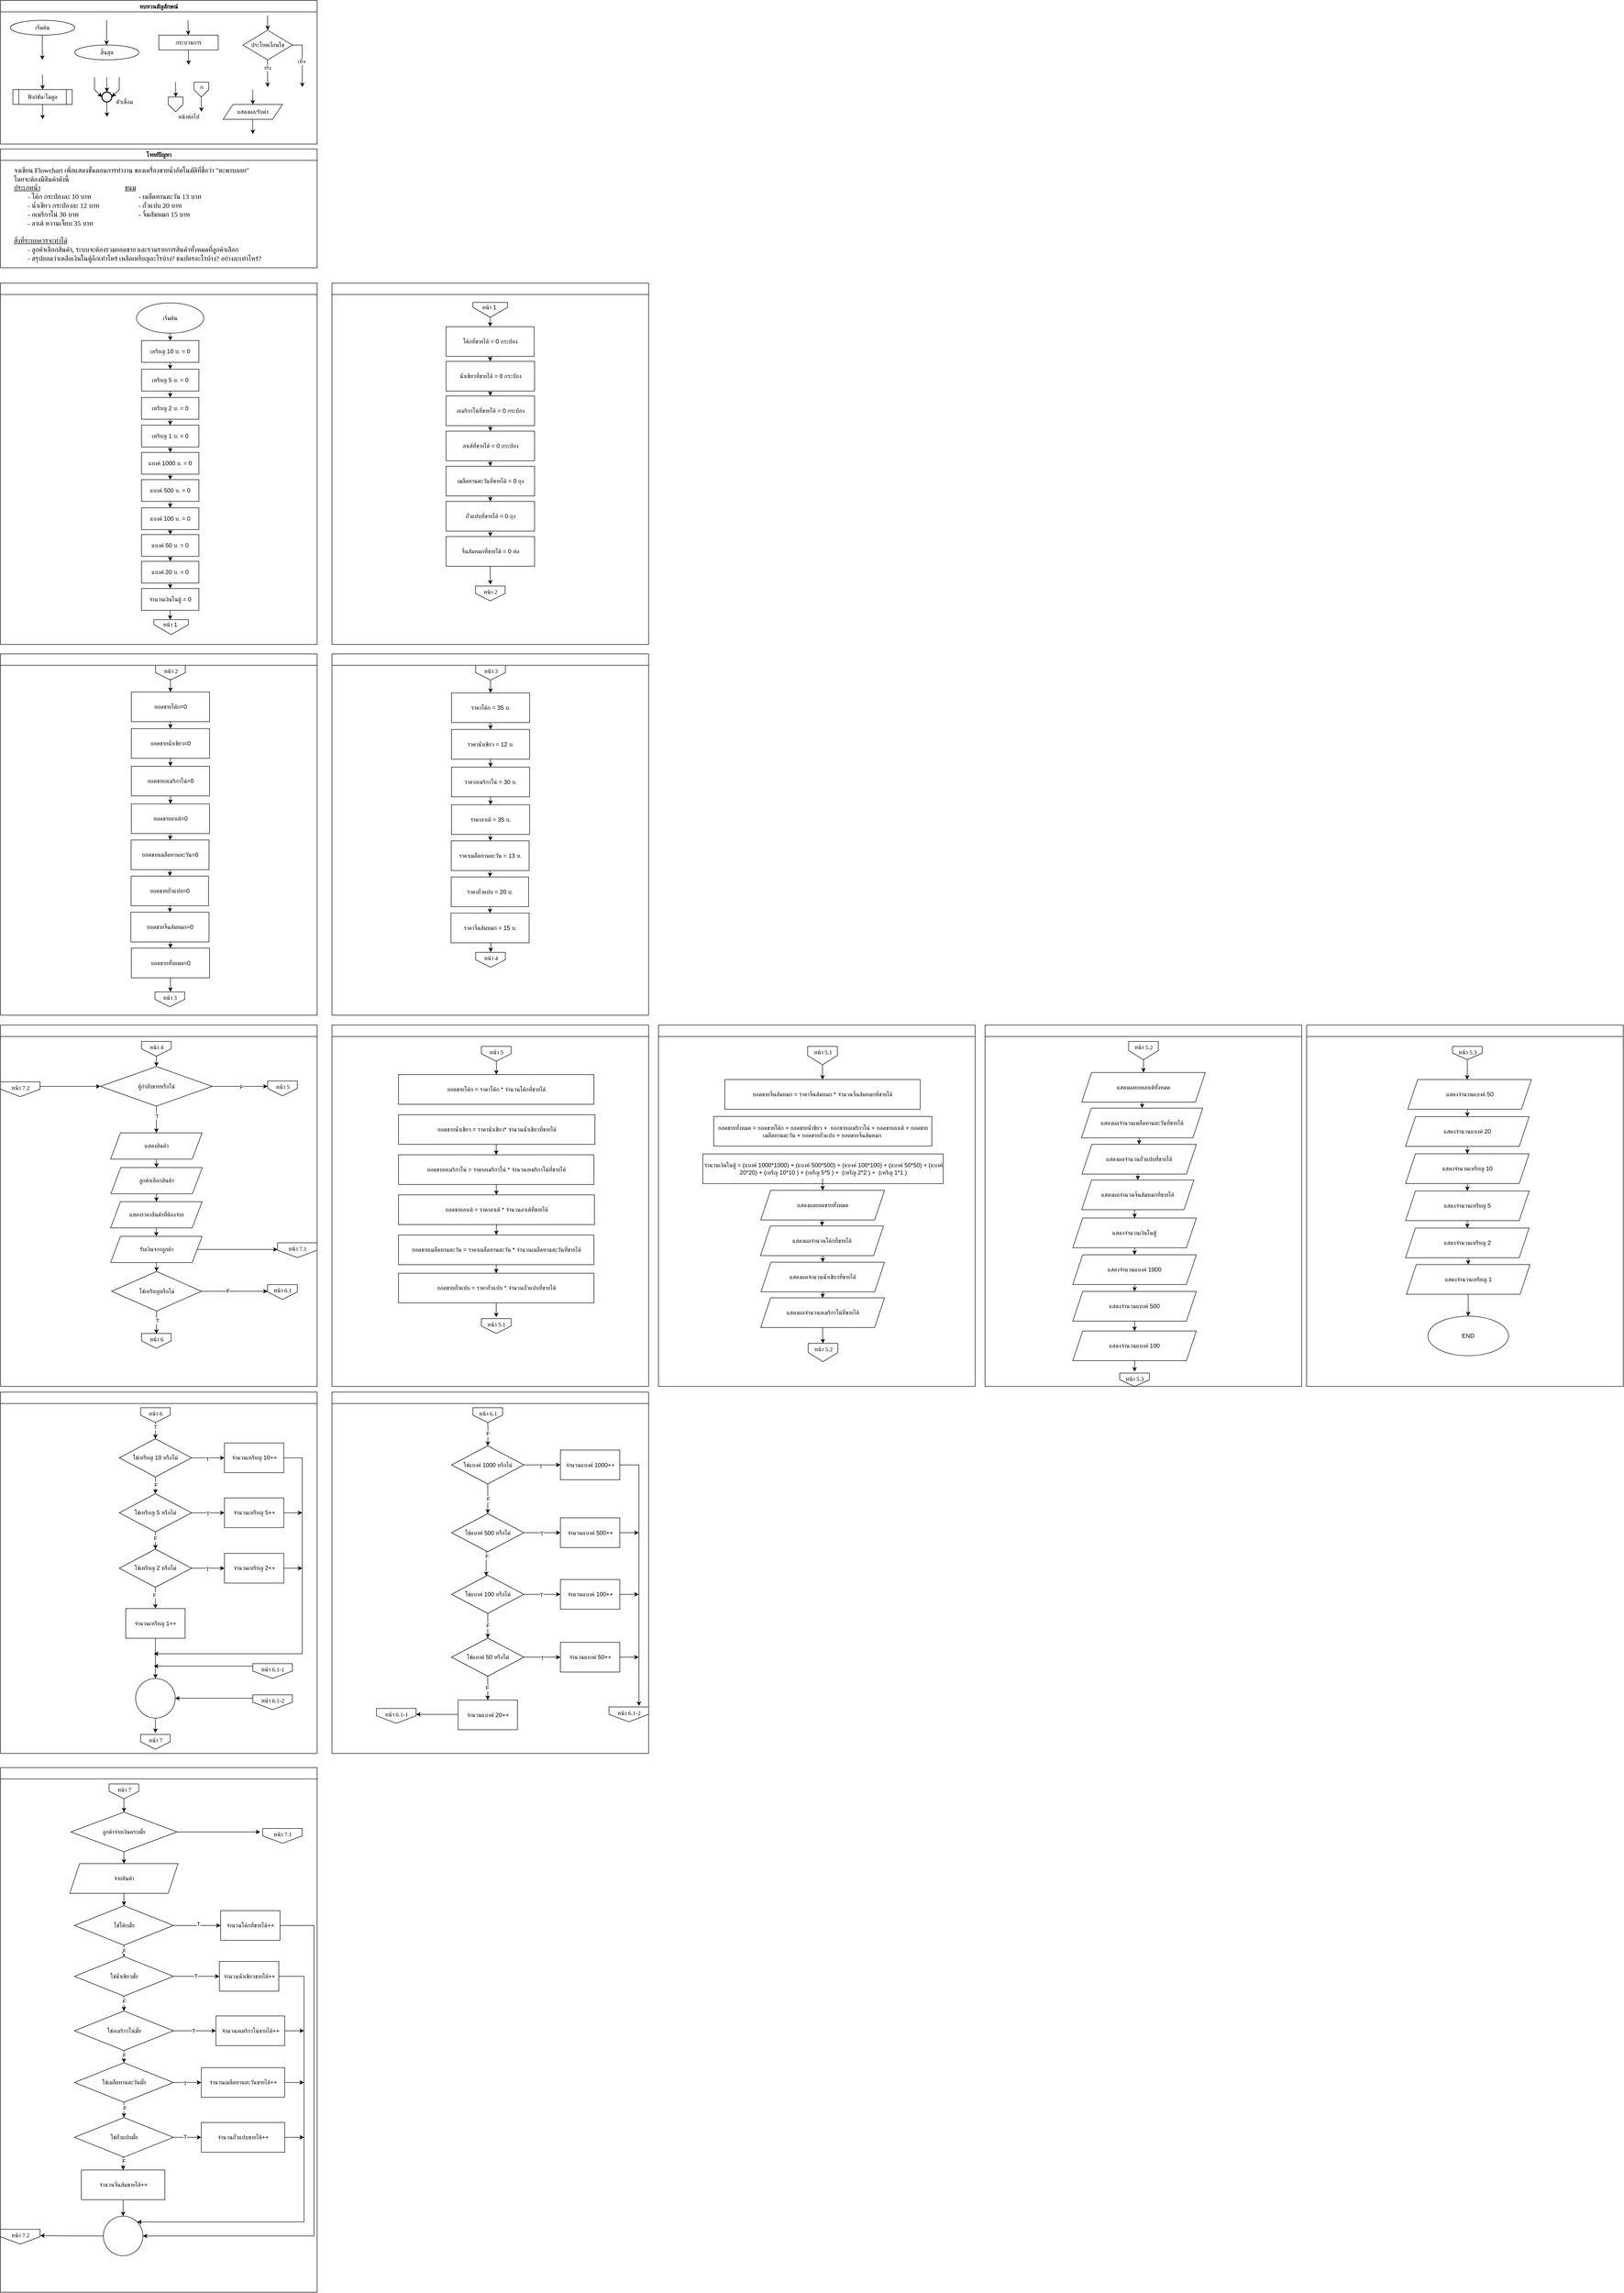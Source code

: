 <mxfile version="28.0.4">
  <diagram name="Page-1" id="f7gZxG3wxdcIWI4_RXwh">
    <mxGraphModel dx="8914" dy="4380" grid="1" gridSize="10" guides="1" tooltips="1" connect="1" arrows="1" fold="1" page="1" pageScale="1" pageWidth="827" pageHeight="1169" math="0" shadow="0">
      <root>
        <mxCell id="0" />
        <mxCell id="1" parent="0" />
        <mxCell id="5NGONR2oqrTe2tnR4ahq-1" value="ทบทวนสัญลักษณ์" style="swimlane;fontFamily=Sarabun;fontSource=https%3A%2F%2Ffonts.googleapis.com%2Fcss%3Ffamily%3DSarabun;" parent="1" vertex="1">
          <mxGeometry x="-720" y="20" width="640" height="290" as="geometry" />
        </mxCell>
        <mxCell id="5NGONR2oqrTe2tnR4ahq-2" value="&lt;font data-font-src=&quot;https://fonts.googleapis.com/css?family=Sarabun&quot; face=&quot;Sarabun&quot;&gt;เริ่มต้น&lt;/font&gt;" style="ellipse;whiteSpace=wrap;html=1;" parent="5NGONR2oqrTe2tnR4ahq-1" vertex="1">
          <mxGeometry x="20" y="40" width="130" height="30" as="geometry" />
        </mxCell>
        <mxCell id="5NGONR2oqrTe2tnR4ahq-3" value="" style="endArrow=classic;html=1;rounded=0;" parent="5NGONR2oqrTe2tnR4ahq-1" edge="1">
          <mxGeometry width="50" height="50" relative="1" as="geometry">
            <mxPoint x="84.5" y="70" as="sourcePoint" />
            <mxPoint x="84.5" y="120" as="targetPoint" />
          </mxGeometry>
        </mxCell>
        <mxCell id="5NGONR2oqrTe2tnR4ahq-4" value="&lt;font face=&quot;Sarabun&quot;&gt;สิ้นสุด&lt;/font&gt;" style="ellipse;whiteSpace=wrap;html=1;" parent="5NGONR2oqrTe2tnR4ahq-1" vertex="1">
          <mxGeometry x="150" y="90" width="130" height="30" as="geometry" />
        </mxCell>
        <mxCell id="5NGONR2oqrTe2tnR4ahq-5" value="" style="endArrow=classic;html=1;rounded=0;" parent="5NGONR2oqrTe2tnR4ahq-1" edge="1">
          <mxGeometry width="50" height="50" relative="1" as="geometry">
            <mxPoint x="214.5" y="40" as="sourcePoint" />
            <mxPoint x="214.5" y="90" as="targetPoint" />
          </mxGeometry>
        </mxCell>
        <mxCell id="5NGONR2oqrTe2tnR4ahq-6" value="กระบวนการ" style="rounded=0;whiteSpace=wrap;html=1;fontFamily=Sarabun;fontSource=https%3A%2F%2Ffonts.googleapis.com%2Fcss%3Ffamily%3DSarabun;" parent="5NGONR2oqrTe2tnR4ahq-1" vertex="1">
          <mxGeometry x="320" y="70" width="120" height="30" as="geometry" />
        </mxCell>
        <mxCell id="5NGONR2oqrTe2tnR4ahq-7" value="" style="endArrow=classic;html=1;rounded=0;" parent="5NGONR2oqrTe2tnR4ahq-1" edge="1">
          <mxGeometry width="50" height="50" relative="1" as="geometry">
            <mxPoint x="379" y="40" as="sourcePoint" />
            <mxPoint x="379.5" y="70" as="targetPoint" />
          </mxGeometry>
        </mxCell>
        <mxCell id="5NGONR2oqrTe2tnR4ahq-8" value="" style="endArrow=classic;html=1;rounded=0;" parent="5NGONR2oqrTe2tnR4ahq-1" edge="1">
          <mxGeometry width="50" height="50" relative="1" as="geometry">
            <mxPoint x="379.75" y="100" as="sourcePoint" />
            <mxPoint x="380.25" y="130" as="targetPoint" />
          </mxGeometry>
        </mxCell>
        <mxCell id="5NGONR2oqrTe2tnR4ahq-9" value="ประโยคเงื่อนไข" style="rhombus;whiteSpace=wrap;html=1;fontFamily=Sarabun;fontSource=https%3A%2F%2Ffonts.googleapis.com%2Fcss%3Ffamily%3DSarabun;" parent="5NGONR2oqrTe2tnR4ahq-1" vertex="1">
          <mxGeometry x="490" y="60" width="100" height="60" as="geometry" />
        </mxCell>
        <mxCell id="5NGONR2oqrTe2tnR4ahq-10" value="" style="endArrow=classic;html=1;rounded=0;" parent="5NGONR2oqrTe2tnR4ahq-1" edge="1">
          <mxGeometry width="50" height="50" relative="1" as="geometry">
            <mxPoint x="539.71" y="30" as="sourcePoint" />
            <mxPoint x="540.21" y="60" as="targetPoint" />
          </mxGeometry>
        </mxCell>
        <mxCell id="5NGONR2oqrTe2tnR4ahq-11" value="" style="endArrow=classic;html=1;rounded=0;" parent="5NGONR2oqrTe2tnR4ahq-1" edge="1">
          <mxGeometry width="50" height="50" relative="1" as="geometry">
            <mxPoint x="539.71" y="120" as="sourcePoint" />
            <mxPoint x="540" y="175" as="targetPoint" />
          </mxGeometry>
        </mxCell>
        <mxCell id="5NGONR2oqrTe2tnR4ahq-12" value="จริง" style="edgeLabel;html=1;align=center;verticalAlign=middle;resizable=0;points=[];fontFamily=Sarabun;fontSource=https%3A%2F%2Ffonts.googleapis.com%2Fcss%3Ffamily%3DSarabun;" parent="5NGONR2oqrTe2tnR4ahq-11" vertex="1" connectable="0">
          <mxGeometry x="-0.414" y="-1" relative="1" as="geometry">
            <mxPoint as="offset" />
          </mxGeometry>
        </mxCell>
        <mxCell id="5NGONR2oqrTe2tnR4ahq-13" value="" style="endArrow=classic;html=1;rounded=0;exitX=1;exitY=0.5;exitDx=0;exitDy=0;" parent="5NGONR2oqrTe2tnR4ahq-1" source="5NGONR2oqrTe2tnR4ahq-9" edge="1">
          <mxGeometry width="50" height="50" relative="1" as="geometry">
            <mxPoint x="620" y="95" as="sourcePoint" />
            <mxPoint x="610" y="175" as="targetPoint" />
            <Array as="points">
              <mxPoint x="610" y="90" />
            </Array>
          </mxGeometry>
        </mxCell>
        <mxCell id="5NGONR2oqrTe2tnR4ahq-14" value="&lt;font data-font-src=&quot;https://fonts.googleapis.com/css?family=Sarabun&quot; face=&quot;Sarabun&quot;&gt;เท็จ&lt;/font&gt;" style="edgeLabel;html=1;align=center;verticalAlign=middle;resizable=0;points=[];" parent="5NGONR2oqrTe2tnR4ahq-13" vertex="1" connectable="0">
          <mxGeometry x="-0.002" y="-2" relative="1" as="geometry">
            <mxPoint as="offset" />
          </mxGeometry>
        </mxCell>
        <mxCell id="5NGONR2oqrTe2tnR4ahq-15" value="&lt;font data-font-src=&quot;https://fonts.googleapis.com/css?family=Sarabun&quot; face=&quot;Sarabun&quot;&gt;ฟังก์ชัน/โมดูล&lt;/font&gt;" style="shape=process;whiteSpace=wrap;html=1;backgroundOutline=1;" parent="5NGONR2oqrTe2tnR4ahq-1" vertex="1">
          <mxGeometry x="25" y="180" width="120" height="30" as="geometry" />
        </mxCell>
        <mxCell id="5NGONR2oqrTe2tnR4ahq-16" value="" style="endArrow=classic;html=1;rounded=0;" parent="5NGONR2oqrTe2tnR4ahq-1" edge="1">
          <mxGeometry width="50" height="50" relative="1" as="geometry">
            <mxPoint x="84.71" y="150" as="sourcePoint" />
            <mxPoint x="85.21" y="180" as="targetPoint" />
          </mxGeometry>
        </mxCell>
        <mxCell id="5NGONR2oqrTe2tnR4ahq-17" value="" style="endArrow=classic;html=1;rounded=0;" parent="5NGONR2oqrTe2tnR4ahq-1" edge="1">
          <mxGeometry width="50" height="50" relative="1" as="geometry">
            <mxPoint x="84.71" y="210" as="sourcePoint" />
            <mxPoint x="85.21" y="240" as="targetPoint" />
          </mxGeometry>
        </mxCell>
        <mxCell id="5NGONR2oqrTe2tnR4ahq-18" value="" style="strokeWidth=2;html=1;shape=mxgraph.flowchart.start_2;whiteSpace=wrap;" parent="5NGONR2oqrTe2tnR4ahq-1" vertex="1">
          <mxGeometry x="205" y="185" width="20" height="20" as="geometry" />
        </mxCell>
        <mxCell id="5NGONR2oqrTe2tnR4ahq-19" value="" style="endArrow=classic;html=1;rounded=0;" parent="5NGONR2oqrTe2tnR4ahq-1" edge="1">
          <mxGeometry width="50" height="50" relative="1" as="geometry">
            <mxPoint x="214.71" y="155" as="sourcePoint" />
            <mxPoint x="215.21" y="185" as="targetPoint" />
          </mxGeometry>
        </mxCell>
        <mxCell id="5NGONR2oqrTe2tnR4ahq-20" value="" style="endArrow=classic;html=1;rounded=0;entryX=0;entryY=0.5;entryDx=0;entryDy=0;entryPerimeter=0;" parent="5NGONR2oqrTe2tnR4ahq-1" target="5NGONR2oqrTe2tnR4ahq-18" edge="1">
          <mxGeometry width="50" height="50" relative="1" as="geometry">
            <mxPoint x="190.0" y="155" as="sourcePoint" />
            <mxPoint x="190.5" y="185" as="targetPoint" />
            <Array as="points">
              <mxPoint x="190" y="180" />
            </Array>
          </mxGeometry>
        </mxCell>
        <mxCell id="5NGONR2oqrTe2tnR4ahq-21" value="" style="endArrow=classic;html=1;rounded=0;entryX=1;entryY=0.5;entryDx=0;entryDy=0;entryPerimeter=0;" parent="5NGONR2oqrTe2tnR4ahq-1" target="5NGONR2oqrTe2tnR4ahq-18" edge="1">
          <mxGeometry width="50" height="50" relative="1" as="geometry">
            <mxPoint x="240.0" y="155" as="sourcePoint" />
            <mxPoint x="240.5" y="185" as="targetPoint" />
            <Array as="points">
              <mxPoint x="240" y="180" />
            </Array>
          </mxGeometry>
        </mxCell>
        <mxCell id="5NGONR2oqrTe2tnR4ahq-22" value="" style="endArrow=classic;html=1;rounded=0;" parent="5NGONR2oqrTe2tnR4ahq-1" edge="1">
          <mxGeometry width="50" height="50" relative="1" as="geometry">
            <mxPoint x="214.71" y="205" as="sourcePoint" />
            <mxPoint x="215.21" y="235" as="targetPoint" />
          </mxGeometry>
        </mxCell>
        <mxCell id="5NGONR2oqrTe2tnR4ahq-23" value="&lt;font data-font-src=&quot;https://fonts.googleapis.com/css?family=Sarabun&quot; face=&quot;Sarabun&quot;&gt;ตัวเชื่อม&lt;/font&gt;" style="text;html=1;align=center;verticalAlign=middle;resizable=0;points=[];autosize=1;strokeColor=none;fillColor=none;" parent="5NGONR2oqrTe2tnR4ahq-1" vertex="1">
          <mxGeometry x="220" y="190" width="60" height="30" as="geometry" />
        </mxCell>
        <mxCell id="5NGONR2oqrTe2tnR4ahq-24" value="" style="endArrow=classic;html=1;rounded=0;" parent="5NGONR2oqrTe2tnR4ahq-1" edge="1">
          <mxGeometry width="50" height="50" relative="1" as="geometry">
            <mxPoint x="353.71" y="165" as="sourcePoint" />
            <mxPoint x="354.21" y="195" as="targetPoint" />
          </mxGeometry>
        </mxCell>
        <mxCell id="5NGONR2oqrTe2tnR4ahq-25" value="" style="verticalLabelPosition=bottom;verticalAlign=top;html=1;shape=offPageConnector;rounded=0;size=0.5;" parent="5NGONR2oqrTe2tnR4ahq-1" vertex="1">
          <mxGeometry x="339" y="195" width="30" height="30" as="geometry" />
        </mxCell>
        <mxCell id="5NGONR2oqrTe2tnR4ahq-26" value="" style="endArrow=classic;html=1;rounded=0;" parent="5NGONR2oqrTe2tnR4ahq-1" edge="1">
          <mxGeometry width="50" height="50" relative="1" as="geometry">
            <mxPoint x="405.71" y="195" as="sourcePoint" />
            <mxPoint x="406.21" y="225" as="targetPoint" />
          </mxGeometry>
        </mxCell>
        <mxCell id="5NGONR2oqrTe2tnR4ahq-27" value="" style="verticalLabelPosition=bottom;verticalAlign=top;html=1;shape=offPageConnector;rounded=0;size=0.5;" parent="5NGONR2oqrTe2tnR4ahq-1" vertex="1">
          <mxGeometry x="391" y="165" width="30" height="30" as="geometry" />
        </mxCell>
        <mxCell id="5NGONR2oqrTe2tnR4ahq-28" value="หน้าต่อไป" style="text;html=1;align=center;verticalAlign=middle;resizable=0;points=[];autosize=1;strokeColor=none;fillColor=none;fontFamily=Sarabun;fontSource=https%3A%2F%2Ffonts.googleapis.com%2Fcss%3Ffamily%3DSarabun;" parent="5NGONR2oqrTe2tnR4ahq-1" vertex="1">
          <mxGeometry x="345" y="220" width="70" height="30" as="geometry" />
        </mxCell>
        <mxCell id="5NGONR2oqrTe2tnR4ahq-30" value="ก" style="text;html=1;align=center;verticalAlign=middle;resizable=0;points=[];autosize=1;strokeColor=none;fillColor=none;fontFamily=Sarabun;fontSource=https%3A%2F%2Ffonts.googleapis.com%2Fcss%3Ffamily%3DSarabun;" parent="5NGONR2oqrTe2tnR4ahq-1" vertex="1">
          <mxGeometry x="391" y="160" width="30" height="30" as="geometry" />
        </mxCell>
        <mxCell id="5NGONR2oqrTe2tnR4ahq-31" value="แสดงผล/รับค่า" style="shape=parallelogram;perimeter=parallelogramPerimeter;whiteSpace=wrap;html=1;fixedSize=1;fontFamily=Sarabun;fontSource=https%3A%2F%2Ffonts.googleapis.com%2Fcss%3Ffamily%3DSarabun;" parent="5NGONR2oqrTe2tnR4ahq-1" vertex="1">
          <mxGeometry x="450" y="210" width="120" height="30" as="geometry" />
        </mxCell>
        <mxCell id="5NGONR2oqrTe2tnR4ahq-32" value="" style="endArrow=classic;html=1;rounded=0;" parent="5NGONR2oqrTe2tnR4ahq-1" edge="1">
          <mxGeometry width="50" height="50" relative="1" as="geometry">
            <mxPoint x="509.71" y="180" as="sourcePoint" />
            <mxPoint x="510.21" y="210" as="targetPoint" />
          </mxGeometry>
        </mxCell>
        <mxCell id="5NGONR2oqrTe2tnR4ahq-33" value="" style="endArrow=classic;html=1;rounded=0;" parent="5NGONR2oqrTe2tnR4ahq-1" edge="1">
          <mxGeometry width="50" height="50" relative="1" as="geometry">
            <mxPoint x="509.71" y="240" as="sourcePoint" />
            <mxPoint x="510.21" y="270" as="targetPoint" />
          </mxGeometry>
        </mxCell>
        <mxCell id="5NGONR2oqrTe2tnR4ahq-37" value="&lt;font data-font-src=&quot;https://fonts.googleapis.com/css?family=Sarabun&quot; face=&quot;Sarabun&quot;&gt;โจทย์ปัญหา&lt;/font&gt;" style="swimlane;whiteSpace=wrap;html=1;" parent="1" vertex="1">
          <mxGeometry x="-720" y="320" width="640" height="240" as="geometry" />
        </mxCell>
        <mxCell id="5NGONR2oqrTe2tnR4ahq-38" value="&lt;font data-font-src=&quot;https://fonts.googleapis.com/css?family=Sarabun&quot; face=&quot;Sarabun&quot; style=&quot;font-size: 14px;&quot;&gt;จงเขียน Flowchart เพื่อแสดงขั้นตอนการทำงาน ของเครื่องขายน้ำอัตโนมัติที่ชื่อว่า &quot;ตะพาบลอย&quot;&lt;br&gt;โดยจะต้องมีสินค้าดังนี้&lt;br&gt;&lt;u&gt;ประเภทน้ำ&lt;span style=&quot;white-space: pre;&quot;&gt;&#x9;&lt;/span&gt;&lt;span style=&quot;white-space: pre;&quot;&gt;&#x9;&lt;/span&gt;&lt;span style=&quot;white-space: pre;&quot;&gt;&#x9;&lt;/span&gt;&lt;span style=&quot;white-space: pre;&quot;&gt;&#x9;&lt;/span&gt;&lt;span style=&quot;white-space: pre;&quot;&gt;&#x9;&lt;/span&gt;&lt;span style=&quot;white-space: pre;&quot;&gt;&#x9;&lt;span style=&quot;white-space: pre;&quot;&gt;&#x9;&lt;/span&gt;ข&lt;/span&gt;นม&lt;/u&gt;&lt;br&gt;&lt;span style=&quot;white-space: pre;&quot;&gt;&#x9;&lt;/span&gt;- โค้ก กระป๋องละ 10 บาท&lt;span style=&quot;white-space: pre;&quot;&gt;&#x9;&lt;/span&gt;&lt;span style=&quot;white-space: pre;&quot;&gt;&#x9;&lt;/span&gt;&lt;span style=&quot;white-space: pre;&quot;&gt;&#x9;&lt;/span&gt;&lt;span style=&quot;white-space: pre;&quot;&gt;&#x9;&lt;/span&gt;- เมล็ดทานตะวัน 13 บาท&lt;br&gt;&lt;span style=&quot;white-space: pre;&quot;&gt;&#x9;&lt;/span&gt;- น้ำเขียว กระป๋องละ 12 บาท&lt;span style=&quot;white-space: pre;&quot;&gt;&#x9;&lt;/span&gt;&lt;span style=&quot;white-space: pre;&quot;&gt;&#x9;&lt;/span&gt;&lt;span style=&quot;white-space: pre;&quot;&gt;&#x9;&lt;/span&gt;- ถั่วแปบ 20 บาท&lt;br&gt;&lt;span style=&quot;white-space: pre;&quot;&gt;&#x9;&lt;/span&gt;- อเมริกาโน่ 30 บาท&lt;span style=&quot;white-space: pre;&quot;&gt;&#x9;&lt;/span&gt;&lt;span style=&quot;white-space: pre;&quot;&gt;&#x9;&lt;/span&gt;&lt;span style=&quot;white-space: pre;&quot;&gt;&#x9;&lt;/span&gt;&lt;span style=&quot;white-space: pre;&quot;&gt;&#x9;&lt;/span&gt;&lt;span style=&quot;white-space: pre;&quot;&gt;&#x9;&lt;/span&gt;- จิ้นส้มหมก 15 บาท&lt;br&gt;&lt;span style=&quot;white-space: pre;&quot;&gt;&#x9;&lt;/span&gt;- ลาเต้ หวานเจี๊ยบ 35 บาท&lt;span style=&quot;white-space: pre;&quot;&gt;&#x9;&lt;/span&gt;&lt;br&gt;&lt;br&gt;&lt;u&gt;สิ่งที่ระบบควรจะทำได้&lt;/u&gt;&lt;br&gt;&lt;span style=&quot;white-space: pre;&quot;&gt;&#x9;&lt;/span&gt;- ลูกค้าเลือกสินค้า, ระบบจะต้องรวมยอดขาย และรวมรายการสินค้าทั้งหมดที่ลูกค้าเลือก&lt;br&gt;&lt;span style=&quot;white-space: pre;&quot;&gt;&#x9;&lt;/span&gt;- สรุปยอดว่าเหลือเงินในตู้อีกเท่าไหร่ เหลือเหรียญอะไรบ้าง? ธนบัตรอะไรบ้าง? อย่างละเท่าไหร่?&lt;br&gt;&lt;br&gt;&lt;br&gt;&lt;/font&gt;" style="text;html=1;align=left;verticalAlign=middle;resizable=0;points=[];autosize=1;strokeColor=none;fillColor=none;fontSize=14;" parent="5NGONR2oqrTe2tnR4ahq-37" vertex="1">
          <mxGeometry x="25" y="30" width="580" height="240" as="geometry" />
        </mxCell>
        <mxCell id="IMwcpUU2LFFcKPuC0u_l-77" value="" style="swimlane;fontFamily=Sarabun;fontSource=https%3A%2F%2Ffonts.googleapis.com%2Fcss%3Ffamily%3DSarabun;" parent="1" vertex="1">
          <mxGeometry x="-720" y="591" width="640" height="730" as="geometry" />
        </mxCell>
        <mxCell id="avos5saye5Dke8yT5RIN-374" style="edgeStyle=orthogonalEdgeStyle;rounded=0;orthogonalLoop=1;jettySize=auto;html=1;exitX=0.5;exitY=1;exitDx=0;exitDy=0;entryX=0.5;entryY=0;entryDx=0;entryDy=0;" edge="1" parent="IMwcpUU2LFFcKPuC0u_l-77" source="avos5saye5Dke8yT5RIN-375" target="avos5saye5Dke8yT5RIN-377">
          <mxGeometry relative="1" as="geometry" />
        </mxCell>
        <mxCell id="avos5saye5Dke8yT5RIN-375" value="&lt;font data-font-src=&quot;https://fonts.googleapis.com/css?family=Sarabun&quot; face=&quot;Sarabun&quot;&gt;เริ่มต้น&lt;/font&gt;" style="ellipse;whiteSpace=wrap;html=1;" vertex="1" parent="IMwcpUU2LFFcKPuC0u_l-77">
          <mxGeometry x="275" y="40" width="136" height="61" as="geometry" />
        </mxCell>
        <mxCell id="avos5saye5Dke8yT5RIN-376" style="edgeStyle=orthogonalEdgeStyle;rounded=0;orthogonalLoop=1;jettySize=auto;html=1;exitX=0.5;exitY=1;exitDx=0;exitDy=0;entryX=0.5;entryY=0;entryDx=0;entryDy=0;" edge="1" parent="IMwcpUU2LFFcKPuC0u_l-77" source="avos5saye5Dke8yT5RIN-377" target="avos5saye5Dke8yT5RIN-379">
          <mxGeometry relative="1" as="geometry" />
        </mxCell>
        <mxCell id="avos5saye5Dke8yT5RIN-377" value="เหรียญ 10 บ. = 0" style="rounded=0;whiteSpace=wrap;html=1;" vertex="1" parent="IMwcpUU2LFFcKPuC0u_l-77">
          <mxGeometry x="285" y="116" width="116" height="44" as="geometry" />
        </mxCell>
        <mxCell id="avos5saye5Dke8yT5RIN-378" style="edgeStyle=orthogonalEdgeStyle;rounded=0;orthogonalLoop=1;jettySize=auto;html=1;exitX=0.5;exitY=1;exitDx=0;exitDy=0;entryX=0.5;entryY=0;entryDx=0;entryDy=0;" edge="1" parent="IMwcpUU2LFFcKPuC0u_l-77" source="avos5saye5Dke8yT5RIN-379" target="avos5saye5Dke8yT5RIN-383">
          <mxGeometry relative="1" as="geometry" />
        </mxCell>
        <mxCell id="avos5saye5Dke8yT5RIN-379" value="เหรียญ 5 บ. = 0" style="rounded=0;whiteSpace=wrap;html=1;" vertex="1" parent="IMwcpUU2LFFcKPuC0u_l-77">
          <mxGeometry x="285" y="174" width="116" height="44" as="geometry" />
        </mxCell>
        <mxCell id="avos5saye5Dke8yT5RIN-380" style="edgeStyle=orthogonalEdgeStyle;rounded=0;orthogonalLoop=1;jettySize=auto;html=1;exitX=0.5;exitY=1;exitDx=0;exitDy=0;entryX=0.5;entryY=0;entryDx=0;entryDy=0;" edge="1" parent="IMwcpUU2LFFcKPuC0u_l-77" source="avos5saye5Dke8yT5RIN-381" target="avos5saye5Dke8yT5RIN-385">
          <mxGeometry relative="1" as="geometry" />
        </mxCell>
        <mxCell id="avos5saye5Dke8yT5RIN-381" value="เหรียญ 1 บ. = 0" style="rounded=0;whiteSpace=wrap;html=1;" vertex="1" parent="IMwcpUU2LFFcKPuC0u_l-77">
          <mxGeometry x="285" y="287" width="116" height="44" as="geometry" />
        </mxCell>
        <mxCell id="avos5saye5Dke8yT5RIN-382" style="edgeStyle=orthogonalEdgeStyle;rounded=0;orthogonalLoop=1;jettySize=auto;html=1;exitX=0.5;exitY=1;exitDx=0;exitDy=0;entryX=0.5;entryY=0;entryDx=0;entryDy=0;" edge="1" parent="IMwcpUU2LFFcKPuC0u_l-77" source="avos5saye5Dke8yT5RIN-383" target="avos5saye5Dke8yT5RIN-381">
          <mxGeometry relative="1" as="geometry" />
        </mxCell>
        <mxCell id="avos5saye5Dke8yT5RIN-383" value="เหรียญ 2 บ. = 0" style="rounded=0;whiteSpace=wrap;html=1;" vertex="1" parent="IMwcpUU2LFFcKPuC0u_l-77">
          <mxGeometry x="285" y="231" width="116" height="44" as="geometry" />
        </mxCell>
        <mxCell id="avos5saye5Dke8yT5RIN-384" style="edgeStyle=orthogonalEdgeStyle;rounded=0;orthogonalLoop=1;jettySize=auto;html=1;exitX=0.5;exitY=1;exitDx=0;exitDy=0;entryX=0.5;entryY=0;entryDx=0;entryDy=0;" edge="1" parent="IMwcpUU2LFFcKPuC0u_l-77" source="avos5saye5Dke8yT5RIN-385" target="avos5saye5Dke8yT5RIN-387">
          <mxGeometry relative="1" as="geometry" />
        </mxCell>
        <mxCell id="avos5saye5Dke8yT5RIN-385" value="แบงค์ 1000 บ.&amp;nbsp;&lt;span style=&quot;color: rgba(0, 0, 0, 0); font-family: monospace; font-size: 0px; text-align: start; text-wrap-mode: nowrap;&quot;&gt;%3CmxGraphModel%3E%3Croot%3E%3CmxCell%20id%3D%220%22%2F%3E%3CmxCell%20id%3D%221%22%20parent%3D%220%22%2F%3E%3CmxCell%20id%3D%222%22%20value%3D%22%E0%B8%88%E0%B8%B3%E0%B8%99%E0%B8%A7%E0%B8%93%E0%B9%80%E0%B8%AB%E0%B8%A3%E0%B8%B5%E0%B8%A2%E0%B8%8D%201%3D0%22%20style%3D%22rounded%3D0%3BwhiteSpace%3Dwrap%3Bhtml%3D1%3B%22%20vertex%3D%221%22%20parent%3D%221%22%3E%3CmxGeometry%20x%3D%22326%22%20y%3D%22278%22%20width%3D%22116%22%20height%3D%2244%22%20as%3D%22geometry%22%2F%3E%3C%2FmxCell%3E%3C%2Froot%3E%3C%2FmxGraphModel%3E&lt;/span&gt;= 0" style="rounded=0;whiteSpace=wrap;html=1;" vertex="1" parent="IMwcpUU2LFFcKPuC0u_l-77">
          <mxGeometry x="285" y="342" width="116" height="44" as="geometry" />
        </mxCell>
        <mxCell id="avos5saye5Dke8yT5RIN-386" style="edgeStyle=orthogonalEdgeStyle;rounded=0;orthogonalLoop=1;jettySize=auto;html=1;exitX=0.5;exitY=1;exitDx=0;exitDy=0;entryX=0.5;entryY=0;entryDx=0;entryDy=0;" edge="1" parent="IMwcpUU2LFFcKPuC0u_l-77" source="avos5saye5Dke8yT5RIN-387" target="avos5saye5Dke8yT5RIN-391">
          <mxGeometry relative="1" as="geometry" />
        </mxCell>
        <mxCell id="avos5saye5Dke8yT5RIN-387" value="แบงค์ 500 บ.&amp;nbsp;&lt;span style=&quot;color: rgba(0, 0, 0, 0); font-family: monospace; font-size: 0px; text-align: start; text-wrap-mode: nowrap;&quot;&gt;% 3CmxGraphModel%3E%3Croot%3E%3CmxCell%20id%3D%220%22%2F%3E%3CmxCell%20id%3D%221%22%20parent%3D%220%22%2F%3E%3CmxCell%20id%3D%222%22%20value%3D%22%E0%B8%88%E0%B8%B3%E0%B8%99%E0%B8%A7%E0%B8%93%E0%B9%80%E0%B8%AB%E0%B8%A3%E0%B8%B5%E0%B8%A2%E0%B8%8D%201%3D0%22%20style%3D%22rounded%3D0%3BwhiteSpace%3Dwrap%3Bhtml%3D1%3B%22%20vertex%3D%221%22%20parent%3D%221%22%3E%3CmxGeometry%20x%3D%22326%22%20y%3D%22278%22%20width%3D%22116%22%20height%3D%2244%22%20as%3D%22geometry%22%2F%3E%3C%2FmxCell%3E%3C%2Froot%3E%3C%2FmxGraphModel%3E&lt;/span&gt;= 0" style="rounded=0;whiteSpace=wrap;html=1;" vertex="1" parent="IMwcpUU2LFFcKPuC0u_l-77">
          <mxGeometry x="285" y="397" width="116" height="44" as="geometry" />
        </mxCell>
        <mxCell id="avos5saye5Dke8yT5RIN-388" style="edgeStyle=orthogonalEdgeStyle;rounded=0;orthogonalLoop=1;jettySize=auto;html=1;exitX=0.5;exitY=1;exitDx=0;exitDy=0;entryX=0.5;entryY=0;entryDx=0;entryDy=0;" edge="1" parent="IMwcpUU2LFFcKPuC0u_l-77" source="avos5saye5Dke8yT5RIN-389" target="avos5saye5Dke8yT5RIN-395">
          <mxGeometry relative="1" as="geometry" />
        </mxCell>
        <mxCell id="avos5saye5Dke8yT5RIN-389" value="แบงค์ 20 บ.&amp;nbsp;&lt;span style=&quot;color: rgba(0, 0, 0, 0); font-family: monospace; font-size: 0px; text-align: start; text-wrap-mode: nowrap;&quot;&gt;%3CmxGraphModel%3E%3Croot%3E%3CmxCell%20id%3D%220%22%2F%3E%3CmxCell%20id%3D%221%22%20parent%3D%220%22%2F%3E%3CmxCell%20id%3D%222%22%20value%3D%22%E0%B8%88%E0%B8%B3%E0%B8%99%E0%B8%A7%E0%B8%93%E0%B9%80%E0%B8%AB%E0%B8%A3%E0%B8%B5%E0%B8%A2%E0%B8%8D%201%3D0%22%20style%3D%22rounded%3D0%3BwhiteSpace%3Dwrap%3Bhtml%3D1%3B%22%20vertex%3D%221%22%20parent%3D%221%22%3E%3CmxGeometry%20x%3D%22326%22%20y%3D%22278%22%20width%3D%22116%22%20height%3D%2244%22%20as%3D%22geometry%22%2F%3E%3C%2FmxCell%3E%3C%2Froot%3E%3C%2FmxGraphModel%3E&amp;nbsp;&lt;/span&gt;= 0" style="rounded=0;whiteSpace=wrap;html=1;" vertex="1" parent="IMwcpUU2LFFcKPuC0u_l-77">
          <mxGeometry x="285" y="562" width="116" height="44" as="geometry" />
        </mxCell>
        <mxCell id="avos5saye5Dke8yT5RIN-390" style="edgeStyle=orthogonalEdgeStyle;rounded=0;orthogonalLoop=1;jettySize=auto;html=1;exitX=0.5;exitY=1;exitDx=0;exitDy=0;entryX=0.5;entryY=0;entryDx=0;entryDy=0;" edge="1" parent="IMwcpUU2LFFcKPuC0u_l-77" source="avos5saye5Dke8yT5RIN-391" target="avos5saye5Dke8yT5RIN-393">
          <mxGeometry relative="1" as="geometry" />
        </mxCell>
        <mxCell id="avos5saye5Dke8yT5RIN-391" value="แบงค์ 100 บ.&amp;nbsp;&lt;span style=&quot;color: rgba(0, 0, 0, 0); font-family: monospace; font-size: 0px; text-align: start; text-wrap-mode: nowrap;&quot;&gt;% 3CmxGraphModel%3E%3Croot%3E%3CmxCell%20id%3D%220%22%2F%3E%3CmxCell%20id%3D%221%22%20parent%3D%220%22%2F%3E%3CmxCell%20id%3D%222%22%20value%3D%22%E0%B8%88%E0%B8%B3%E0%B8%99%E0%B8%A7%E0%B8%93%E0%B9%80%E0%B8%AB%E0%B8%A3%E0%B8%B5%E0%B8%A2%E0%B8%8D%201%3D0%22%20style%3D%22rounded%3D0%3BwhiteSpace%3Dwrap%3Bhtml%3D1%3B%22%20vertex%3D%221%22%20parent%3D%221%22%3E%3CmxGeometry%20x%3D%22326%22%20y%3D%22278%22%20width%3D%22116%22%20height%3D%2244%22%20as%3D%22geometry%22%2F%3E%3C%2FmxCell%3E%3C%2Froot%3E%3C%2FmxGraphModel%3E&lt;/span&gt;= 0" style="rounded=0;whiteSpace=wrap;html=1;" vertex="1" parent="IMwcpUU2LFFcKPuC0u_l-77">
          <mxGeometry x="285" y="454" width="116" height="44" as="geometry" />
        </mxCell>
        <mxCell id="avos5saye5Dke8yT5RIN-392" style="edgeStyle=orthogonalEdgeStyle;rounded=0;orthogonalLoop=1;jettySize=auto;html=1;exitX=0.5;exitY=1;exitDx=0;exitDy=0;entryX=0.5;entryY=0;entryDx=0;entryDy=0;" edge="1" parent="IMwcpUU2LFFcKPuC0u_l-77" source="avos5saye5Dke8yT5RIN-393" target="avos5saye5Dke8yT5RIN-389">
          <mxGeometry relative="1" as="geometry" />
        </mxCell>
        <mxCell id="avos5saye5Dke8yT5RIN-393" value="แบงค์ 50 บ.&amp;nbsp;&lt;span style=&quot;color: rgba(0, 0, 0, 0); font-family: monospace; font-size: 0px; text-align: start; text-wrap-mode: nowrap;&quot;&gt;%3CmxGraphModel%3E%3Croot%3E%3CmxCell%20id%3D%220%22%2F%3E%3CmxCell%20id%3D%221%22%20parent%3D%220%22%2F%3E%3CmxCell%20id%3D%222%22%20value%3D%22%E0%B8%88%E0%B8%B3%E0%B8%99%E0%B8%A7%E0%B8%93%E0%B9%80%E0%B8%AB%E0%B8%A3%E0%B8%B5%E0%B8%A2%E0%B8%8D%201%3D0%22%20style%3D%22rounded%3D0%3BwhiteSpace%3Dwrap%3Bhtml%3D1%3B%22%20vertex%3D%221%22%20parent%3D%221%22%3E%3CmxGeometry%20x%3D%22326%22%20y%3D%22278%22%20width%3D%22116%22%20height%3D%2244%22%20as%3D%22geometry%22%2F%3E%3C%2FmxCell%3E%3C%2Froot%3E%3C%2FmxGraphModel%3E&lt;/span&gt;= 0" style="rounded=0;whiteSpace=wrap;html=1;" vertex="1" parent="IMwcpUU2LFFcKPuC0u_l-77">
          <mxGeometry x="285" y="508" width="116" height="44" as="geometry" />
        </mxCell>
        <mxCell id="avos5saye5Dke8yT5RIN-1084" style="edgeStyle=orthogonalEdgeStyle;rounded=0;orthogonalLoop=1;jettySize=auto;html=1;entryX=0.5;entryY=0;entryDx=0;entryDy=0;" edge="1" parent="IMwcpUU2LFFcKPuC0u_l-77" source="avos5saye5Dke8yT5RIN-395" target="avos5saye5Dke8yT5RIN-401">
          <mxGeometry relative="1" as="geometry" />
        </mxCell>
        <mxCell id="avos5saye5Dke8yT5RIN-395" value="จำนวนเงินในตู้ = 0" style="rounded=0;whiteSpace=wrap;html=1;" vertex="1" parent="IMwcpUU2LFFcKPuC0u_l-77">
          <mxGeometry x="285" y="617" width="116" height="44" as="geometry" />
        </mxCell>
        <mxCell id="avos5saye5Dke8yT5RIN-399" value="" style="verticalLabelPosition=bottom;verticalAlign=top;html=1;shape=offPageConnector;rounded=0;size=0.667;" vertex="1" parent="IMwcpUU2LFFcKPuC0u_l-77">
          <mxGeometry x="310" y="680" width="70" height="30" as="geometry" />
        </mxCell>
        <mxCell id="avos5saye5Dke8yT5RIN-401" value="หน้า 1" style="text;html=1;align=center;verticalAlign=middle;whiteSpace=wrap;rounded=0;" vertex="1" parent="IMwcpUU2LFFcKPuC0u_l-77">
          <mxGeometry x="313" y="680" width="60" height="20" as="geometry" />
        </mxCell>
        <mxCell id="avos5saye5Dke8yT5RIN-402" value="" style="swimlane;fontFamily=Sarabun;fontSource=https%3A%2F%2Ffonts.googleapis.com%2Fcss%3Ffamily%3DSarabun;" vertex="1" parent="1">
          <mxGeometry x="-50" y="591" width="640" height="730" as="geometry" />
        </mxCell>
        <mxCell id="avos5saye5Dke8yT5RIN-427" style="edgeStyle=orthogonalEdgeStyle;rounded=0;orthogonalLoop=1;jettySize=auto;html=1;exitX=0.5;exitY=1;exitDx=0;exitDy=0;entryX=0.5;entryY=0;entryDx=0;entryDy=0;" edge="1" parent="avos5saye5Dke8yT5RIN-402" source="avos5saye5Dke8yT5RIN-1080" target="avos5saye5Dke8yT5RIN-431">
          <mxGeometry relative="1" as="geometry">
            <mxPoint x="320" y="75" as="sourcePoint" />
          </mxGeometry>
        </mxCell>
        <mxCell id="avos5saye5Dke8yT5RIN-430" style="edgeStyle=orthogonalEdgeStyle;rounded=0;orthogonalLoop=1;jettySize=auto;html=1;exitX=0.5;exitY=1;exitDx=0;exitDy=0;entryX=0.5;entryY=0;entryDx=0;entryDy=0;" edge="1" parent="avos5saye5Dke8yT5RIN-402" source="avos5saye5Dke8yT5RIN-431" target="avos5saye5Dke8yT5RIN-433">
          <mxGeometry relative="1" as="geometry" />
        </mxCell>
        <mxCell id="avos5saye5Dke8yT5RIN-432" style="edgeStyle=orthogonalEdgeStyle;rounded=0;orthogonalLoop=1;jettySize=auto;html=1;exitX=0.5;exitY=1;exitDx=0;exitDy=0;entryX=0.5;entryY=0;entryDx=0;entryDy=0;" edge="1" parent="avos5saye5Dke8yT5RIN-402" source="avos5saye5Dke8yT5RIN-433" target="avos5saye5Dke8yT5RIN-435">
          <mxGeometry relative="1" as="geometry" />
        </mxCell>
        <mxCell id="avos5saye5Dke8yT5RIN-434" style="edgeStyle=orthogonalEdgeStyle;rounded=0;orthogonalLoop=1;jettySize=auto;html=1;exitX=0.5;exitY=1;exitDx=0;exitDy=0;entryX=0.5;entryY=0;entryDx=0;entryDy=0;" edge="1" parent="avos5saye5Dke8yT5RIN-402" source="avos5saye5Dke8yT5RIN-435" target="avos5saye5Dke8yT5RIN-437">
          <mxGeometry relative="1" as="geometry" />
        </mxCell>
        <mxCell id="avos5saye5Dke8yT5RIN-436" style="edgeStyle=orthogonalEdgeStyle;rounded=0;orthogonalLoop=1;jettySize=auto;html=1;exitX=0.5;exitY=1;exitDx=0;exitDy=0;entryX=0.5;entryY=0;entryDx=0;entryDy=0;" edge="1" parent="avos5saye5Dke8yT5RIN-402" source="avos5saye5Dke8yT5RIN-437" target="avos5saye5Dke8yT5RIN-439">
          <mxGeometry relative="1" as="geometry" />
        </mxCell>
        <mxCell id="avos5saye5Dke8yT5RIN-438" style="edgeStyle=orthogonalEdgeStyle;rounded=0;orthogonalLoop=1;jettySize=auto;html=1;exitX=0.5;exitY=1;exitDx=0;exitDy=0;entryX=0.5;entryY=0;entryDx=0;entryDy=0;" edge="1" parent="avos5saye5Dke8yT5RIN-402" source="avos5saye5Dke8yT5RIN-439" target="avos5saye5Dke8yT5RIN-441">
          <mxGeometry relative="1" as="geometry" />
        </mxCell>
        <mxCell id="avos5saye5Dke8yT5RIN-440" style="edgeStyle=orthogonalEdgeStyle;rounded=0;orthogonalLoop=1;jettySize=auto;html=1;exitX=0.5;exitY=1;exitDx=0;exitDy=0;entryX=0.5;entryY=0;entryDx=0;entryDy=0;" edge="1" parent="avos5saye5Dke8yT5RIN-402" source="avos5saye5Dke8yT5RIN-441" target="avos5saye5Dke8yT5RIN-443">
          <mxGeometry relative="1" as="geometry" />
        </mxCell>
        <mxCell id="avos5saye5Dke8yT5RIN-442" value="" style="edgeStyle=orthogonalEdgeStyle;rounded=0;orthogonalLoop=1;jettySize=auto;html=1;" edge="1" parent="avos5saye5Dke8yT5RIN-402" source="avos5saye5Dke8yT5RIN-443" target="avos5saye5Dke8yT5RIN-445">
          <mxGeometry relative="1" as="geometry">
            <Array as="points">
              <mxPoint x="320" y="599" />
              <mxPoint x="320" y="599" />
            </Array>
          </mxGeometry>
        </mxCell>
        <mxCell id="avos5saye5Dke8yT5RIN-431" value="โค้กที่ขายได้ = 0 กระป๋อง" style="rounded=0;whiteSpace=wrap;html=1;" vertex="1" parent="avos5saye5Dke8yT5RIN-402">
          <mxGeometry x="230.5" y="88" width="178" height="60" as="geometry" />
        </mxCell>
        <mxCell id="avos5saye5Dke8yT5RIN-433" value="น้ำเขียวที่ขายได้ = 0 กระป๋อง" style="rounded=0;whiteSpace=wrap;html=1;" vertex="1" parent="avos5saye5Dke8yT5RIN-402">
          <mxGeometry x="230.5" y="158" width="179" height="60" as="geometry" />
        </mxCell>
        <mxCell id="avos5saye5Dke8yT5RIN-435" value="อเมริกาโน่ที่ขายได้ = 0 กระป๋อง" style="rounded=0;whiteSpace=wrap;html=1;" vertex="1" parent="avos5saye5Dke8yT5RIN-402">
          <mxGeometry x="230.5" y="228" width="179" height="60" as="geometry" />
        </mxCell>
        <mxCell id="avos5saye5Dke8yT5RIN-437" value="ลาเต้ที่ขายได้ = 0 กระป๋อง" style="rounded=0;whiteSpace=wrap;html=1;" vertex="1" parent="avos5saye5Dke8yT5RIN-402">
          <mxGeometry x="230.5" y="299" width="179" height="60" as="geometry" />
        </mxCell>
        <mxCell id="avos5saye5Dke8yT5RIN-439" value="เมล็ดทานตะวันที่ขายได้ = 0 ถุง" style="rounded=0;whiteSpace=wrap;html=1;" vertex="1" parent="avos5saye5Dke8yT5RIN-402">
          <mxGeometry x="230.5" y="370" width="179" height="60" as="geometry" />
        </mxCell>
        <mxCell id="avos5saye5Dke8yT5RIN-441" value="ถั่วแปบที่ขายได้ = 0 ถุง" style="rounded=0;whiteSpace=wrap;html=1;" vertex="1" parent="avos5saye5Dke8yT5RIN-402">
          <mxGeometry x="230.5" y="441" width="179" height="60" as="geometry" />
        </mxCell>
        <mxCell id="avos5saye5Dke8yT5RIN-443" value="จิ้นส้มหมกที่ขายได้ = 0 ห่อ" style="rounded=0;whiteSpace=wrap;html=1;" vertex="1" parent="avos5saye5Dke8yT5RIN-402">
          <mxGeometry x="230.5" y="512" width="179" height="60" as="geometry" />
        </mxCell>
        <mxCell id="avos5saye5Dke8yT5RIN-444" value="" style="verticalLabelPosition=bottom;verticalAlign=top;html=1;shape=offPageConnector;rounded=0;size=0.5;" vertex="1" parent="avos5saye5Dke8yT5RIN-402">
          <mxGeometry x="290" y="612" width="60" height="30" as="geometry" />
        </mxCell>
        <mxCell id="avos5saye5Dke8yT5RIN-445" value="หน้า 2" style="text;html=1;align=center;verticalAlign=middle;resizable=0;points=[];autosize=1;strokeColor=none;fillColor=none;fontFamily=Sarabun;fontSource=https%3A%2F%2Ffonts.googleapis.com%2Fcss%3Ffamily%3DSarabun;" vertex="1" parent="avos5saye5Dke8yT5RIN-402">
          <mxGeometry x="295" y="609" width="50" height="30" as="geometry" />
        </mxCell>
        <mxCell id="avos5saye5Dke8yT5RIN-1080" value="" style="verticalLabelPosition=bottom;verticalAlign=top;html=1;shape=offPageConnector;rounded=0;size=0.667;" vertex="1" parent="avos5saye5Dke8yT5RIN-402">
          <mxGeometry x="285" y="39" width="70" height="30" as="geometry" />
        </mxCell>
        <mxCell id="avos5saye5Dke8yT5RIN-1081" value="หน้า 1" style="text;html=1;align=center;verticalAlign=middle;whiteSpace=wrap;rounded=0;" vertex="1" parent="avos5saye5Dke8yT5RIN-402">
          <mxGeometry x="288" y="39" width="60" height="20" as="geometry" />
        </mxCell>
        <mxCell id="avos5saye5Dke8yT5RIN-452" value="" style="swimlane;fontFamily=Sarabun;fontSource=https%3A%2F%2Ffonts.googleapis.com%2Fcss%3Ffamily%3DSarabun;" vertex="1" parent="1">
          <mxGeometry x="-720" y="1340" width="640" height="730" as="geometry" />
        </mxCell>
        <mxCell id="avos5saye5Dke8yT5RIN-505" style="edgeStyle=orthogonalEdgeStyle;rounded=0;orthogonalLoop=1;jettySize=auto;html=1;exitX=0.5;exitY=1;exitDx=0;exitDy=0;entryX=0.5;entryY=0;entryDx=0;entryDy=0;" edge="1" parent="avos5saye5Dke8yT5RIN-452" source="avos5saye5Dke8yT5RIN-506" target="avos5saye5Dke8yT5RIN-508">
          <mxGeometry relative="1" as="geometry" />
        </mxCell>
        <mxCell id="avos5saye5Dke8yT5RIN-506" value="ยอดขายโค้ก=0" style="rounded=0;whiteSpace=wrap;html=1;" vertex="1" parent="avos5saye5Dke8yT5RIN-452">
          <mxGeometry x="264.5" y="77" width="158" height="60" as="geometry" />
        </mxCell>
        <mxCell id="avos5saye5Dke8yT5RIN-507" style="edgeStyle=orthogonalEdgeStyle;rounded=0;orthogonalLoop=1;jettySize=auto;html=1;exitX=0.5;exitY=1;exitDx=0;exitDy=0;entryX=0.5;entryY=0;entryDx=0;entryDy=0;" edge="1" parent="avos5saye5Dke8yT5RIN-452" source="avos5saye5Dke8yT5RIN-508" target="avos5saye5Dke8yT5RIN-510">
          <mxGeometry relative="1" as="geometry" />
        </mxCell>
        <mxCell id="avos5saye5Dke8yT5RIN-508" value="ยอดขายน้ำเขียว=0" style="rounded=0;whiteSpace=wrap;html=1;" vertex="1" parent="avos5saye5Dke8yT5RIN-452">
          <mxGeometry x="264.5" y="151" width="158" height="60" as="geometry" />
        </mxCell>
        <mxCell id="avos5saye5Dke8yT5RIN-509" style="edgeStyle=orthogonalEdgeStyle;rounded=0;orthogonalLoop=1;jettySize=auto;html=1;exitX=0.5;exitY=1;exitDx=0;exitDy=0;entryX=0.5;entryY=0;entryDx=0;entryDy=0;" edge="1" parent="avos5saye5Dke8yT5RIN-452" source="avos5saye5Dke8yT5RIN-510" target="avos5saye5Dke8yT5RIN-512">
          <mxGeometry relative="1" as="geometry" />
        </mxCell>
        <mxCell id="avos5saye5Dke8yT5RIN-510" value="ยอดขายอเมริกาโน่=0" style="rounded=0;whiteSpace=wrap;html=1;" vertex="1" parent="avos5saye5Dke8yT5RIN-452">
          <mxGeometry x="264.5" y="227" width="158" height="60" as="geometry" />
        </mxCell>
        <mxCell id="avos5saye5Dke8yT5RIN-511" style="edgeStyle=orthogonalEdgeStyle;rounded=0;orthogonalLoop=1;jettySize=auto;html=1;exitX=0.5;exitY=1;exitDx=0;exitDy=0;entryX=0.5;entryY=0;entryDx=0;entryDy=0;" edge="1" parent="avos5saye5Dke8yT5RIN-452" source="avos5saye5Dke8yT5RIN-512" target="avos5saye5Dke8yT5RIN-514">
          <mxGeometry relative="1" as="geometry" />
        </mxCell>
        <mxCell id="avos5saye5Dke8yT5RIN-512" value="ยอดขายลาเต้=0" style="rounded=0;whiteSpace=wrap;html=1;" vertex="1" parent="avos5saye5Dke8yT5RIN-452">
          <mxGeometry x="264.5" y="303" width="158" height="60" as="geometry" />
        </mxCell>
        <mxCell id="avos5saye5Dke8yT5RIN-513" style="edgeStyle=orthogonalEdgeStyle;rounded=0;orthogonalLoop=1;jettySize=auto;html=1;exitX=0.5;exitY=1;exitDx=0;exitDy=0;entryX=0.5;entryY=0;entryDx=0;entryDy=0;" edge="1" parent="avos5saye5Dke8yT5RIN-452" source="avos5saye5Dke8yT5RIN-514" target="avos5saye5Dke8yT5RIN-516">
          <mxGeometry relative="1" as="geometry" />
        </mxCell>
        <mxCell id="avos5saye5Dke8yT5RIN-514" value="ยอดขายเมล็ดทานตะวัน=0" style="rounded=0;whiteSpace=wrap;html=1;" vertex="1" parent="avos5saye5Dke8yT5RIN-452">
          <mxGeometry x="264" y="376" width="157.5" height="60" as="geometry" />
        </mxCell>
        <mxCell id="avos5saye5Dke8yT5RIN-515" style="edgeStyle=orthogonalEdgeStyle;rounded=0;orthogonalLoop=1;jettySize=auto;html=1;exitX=0.5;exitY=1;exitDx=0;exitDy=0;entryX=0.5;entryY=0;entryDx=0;entryDy=0;" edge="1" parent="avos5saye5Dke8yT5RIN-452" source="avos5saye5Dke8yT5RIN-516" target="avos5saye5Dke8yT5RIN-518">
          <mxGeometry relative="1" as="geometry" />
        </mxCell>
        <mxCell id="avos5saye5Dke8yT5RIN-516" value="ยอดขายถั่วแปบ=0" style="rounded=0;whiteSpace=wrap;html=1;" vertex="1" parent="avos5saye5Dke8yT5RIN-452">
          <mxGeometry x="264" y="449" width="156.5" height="60" as="geometry" />
        </mxCell>
        <mxCell id="avos5saye5Dke8yT5RIN-517" style="edgeStyle=orthogonalEdgeStyle;rounded=0;orthogonalLoop=1;jettySize=auto;html=1;exitX=0.5;exitY=1;exitDx=0;exitDy=0;entryX=0.5;entryY=0;entryDx=0;entryDy=0;" edge="1" parent="avos5saye5Dke8yT5RIN-452" source="avos5saye5Dke8yT5RIN-518" target="avos5saye5Dke8yT5RIN-521">
          <mxGeometry relative="1" as="geometry" />
        </mxCell>
        <mxCell id="avos5saye5Dke8yT5RIN-518" value="ยอดขายจิ้นส้มหมก=0" style="rounded=0;whiteSpace=wrap;html=1;" vertex="1" parent="avos5saye5Dke8yT5RIN-452">
          <mxGeometry x="263.5" y="522" width="158" height="60" as="geometry" />
        </mxCell>
        <mxCell id="avos5saye5Dke8yT5RIN-521" value="ยอดขายทั้งหมด=0" style="rounded=0;whiteSpace=wrap;html=1;" vertex="1" parent="avos5saye5Dke8yT5RIN-452">
          <mxGeometry x="264.5" y="594.5" width="158" height="60" as="geometry" />
        </mxCell>
        <mxCell id="avos5saye5Dke8yT5RIN-1085" value="" style="verticalLabelPosition=bottom;verticalAlign=top;html=1;shape=offPageConnector;rounded=0;size=0.5;" vertex="1" parent="avos5saye5Dke8yT5RIN-452">
          <mxGeometry x="313.5" y="23" width="60" height="30" as="geometry" />
        </mxCell>
        <mxCell id="avos5saye5Dke8yT5RIN-1088" style="edgeStyle=orthogonalEdgeStyle;rounded=0;orthogonalLoop=1;jettySize=auto;html=1;entryX=0.5;entryY=0;entryDx=0;entryDy=0;" edge="1" parent="avos5saye5Dke8yT5RIN-452" source="avos5saye5Dke8yT5RIN-1086" target="avos5saye5Dke8yT5RIN-506">
          <mxGeometry relative="1" as="geometry" />
        </mxCell>
        <mxCell id="avos5saye5Dke8yT5RIN-1086" value="หน้า 2" style="text;html=1;align=center;verticalAlign=middle;resizable=0;points=[];autosize=1;strokeColor=none;fillColor=none;fontFamily=Sarabun;fontSource=https%3A%2F%2Ffonts.googleapis.com%2Fcss%3Ffamily%3DSarabun;" vertex="1" parent="avos5saye5Dke8yT5RIN-452">
          <mxGeometry x="318.5" y="20" width="50" height="30" as="geometry" />
        </mxCell>
        <mxCell id="avos5saye5Dke8yT5RIN-1090" value="" style="verticalLabelPosition=bottom;verticalAlign=top;html=1;shape=offPageConnector;rounded=0;size=0.5;" vertex="1" parent="avos5saye5Dke8yT5RIN-452">
          <mxGeometry x="312.25" y="683" width="60" height="30" as="geometry" />
        </mxCell>
        <mxCell id="avos5saye5Dke8yT5RIN-1091" value="หน้า 3" style="text;html=1;align=center;verticalAlign=middle;resizable=0;points=[];autosize=1;strokeColor=none;fillColor=none;fontFamily=Sarabun;fontSource=https%3A%2F%2Ffonts.googleapis.com%2Fcss%3Ffamily%3DSarabun;" vertex="1" parent="avos5saye5Dke8yT5RIN-452">
          <mxGeometry x="317.25" y="680" width="50" height="30" as="geometry" />
        </mxCell>
        <mxCell id="avos5saye5Dke8yT5RIN-1093" style="edgeStyle=orthogonalEdgeStyle;rounded=0;orthogonalLoop=1;jettySize=auto;html=1;entryX=0.524;entryY=0.094;entryDx=0;entryDy=0;entryPerimeter=0;" edge="1" parent="avos5saye5Dke8yT5RIN-452" source="avos5saye5Dke8yT5RIN-521" target="avos5saye5Dke8yT5RIN-1091">
          <mxGeometry relative="1" as="geometry" />
        </mxCell>
        <mxCell id="avos5saye5Dke8yT5RIN-477" value="" style="swimlane;fontFamily=Sarabun;fontSource=https%3A%2F%2Ffonts.googleapis.com%2Fcss%3Ffamily%3DSarabun;" vertex="1" parent="1">
          <mxGeometry x="-50" y="1340" width="640" height="730" as="geometry" />
        </mxCell>
        <mxCell id="avos5saye5Dke8yT5RIN-550" style="edgeStyle=orthogonalEdgeStyle;rounded=0;orthogonalLoop=1;jettySize=auto;html=1;exitX=0.5;exitY=1;exitDx=0;exitDy=0;entryX=0.5;entryY=0;entryDx=0;entryDy=0;" edge="1" parent="avos5saye5Dke8yT5RIN-477" source="avos5saye5Dke8yT5RIN-551" target="avos5saye5Dke8yT5RIN-553">
          <mxGeometry relative="1" as="geometry" />
        </mxCell>
        <mxCell id="avos5saye5Dke8yT5RIN-551" value="ราคาโค้ก = 35 บ." style="rounded=0;whiteSpace=wrap;html=1;" vertex="1" parent="avos5saye5Dke8yT5RIN-477">
          <mxGeometry x="241.5" y="78.75" width="158" height="60" as="geometry" />
        </mxCell>
        <mxCell id="avos5saye5Dke8yT5RIN-552" style="edgeStyle=orthogonalEdgeStyle;rounded=0;orthogonalLoop=1;jettySize=auto;html=1;exitX=0.5;exitY=1;exitDx=0;exitDy=0;entryX=0.5;entryY=0;entryDx=0;entryDy=0;" edge="1" parent="avos5saye5Dke8yT5RIN-477" source="avos5saye5Dke8yT5RIN-553" target="avos5saye5Dke8yT5RIN-555">
          <mxGeometry relative="1" as="geometry" />
        </mxCell>
        <mxCell id="avos5saye5Dke8yT5RIN-553" value="ราคาน้ำเขียว = 12 บ." style="rounded=0;whiteSpace=wrap;html=1;" vertex="1" parent="avos5saye5Dke8yT5RIN-477">
          <mxGeometry x="241.5" y="152.75" width="158" height="60" as="geometry" />
        </mxCell>
        <mxCell id="avos5saye5Dke8yT5RIN-554" style="edgeStyle=orthogonalEdgeStyle;rounded=0;orthogonalLoop=1;jettySize=auto;html=1;exitX=0.5;exitY=1;exitDx=0;exitDy=0;entryX=0.5;entryY=0;entryDx=0;entryDy=0;" edge="1" parent="avos5saye5Dke8yT5RIN-477" source="avos5saye5Dke8yT5RIN-555" target="avos5saye5Dke8yT5RIN-557">
          <mxGeometry relative="1" as="geometry" />
        </mxCell>
        <mxCell id="avos5saye5Dke8yT5RIN-555" value="ราคาอเมริกาโน่ = 30 บ." style="rounded=0;whiteSpace=wrap;html=1;" vertex="1" parent="avos5saye5Dke8yT5RIN-477">
          <mxGeometry x="241.5" y="228.75" width="158" height="60" as="geometry" />
        </mxCell>
        <mxCell id="avos5saye5Dke8yT5RIN-556" style="edgeStyle=orthogonalEdgeStyle;rounded=0;orthogonalLoop=1;jettySize=auto;html=1;exitX=0.5;exitY=1;exitDx=0;exitDy=0;entryX=0.5;entryY=0;entryDx=0;entryDy=0;" edge="1" parent="avos5saye5Dke8yT5RIN-477" source="avos5saye5Dke8yT5RIN-557" target="avos5saye5Dke8yT5RIN-559">
          <mxGeometry relative="1" as="geometry" />
        </mxCell>
        <mxCell id="avos5saye5Dke8yT5RIN-557" value="ราคาลาเต้ = 35 บ." style="rounded=0;whiteSpace=wrap;html=1;" vertex="1" parent="avos5saye5Dke8yT5RIN-477">
          <mxGeometry x="241.5" y="304.75" width="158" height="60" as="geometry" />
        </mxCell>
        <mxCell id="avos5saye5Dke8yT5RIN-558" style="edgeStyle=orthogonalEdgeStyle;rounded=0;orthogonalLoop=1;jettySize=auto;html=1;exitX=0.5;exitY=1;exitDx=0;exitDy=0;entryX=0.5;entryY=0;entryDx=0;entryDy=0;" edge="1" parent="avos5saye5Dke8yT5RIN-477" source="avos5saye5Dke8yT5RIN-559" target="avos5saye5Dke8yT5RIN-561">
          <mxGeometry relative="1" as="geometry" />
        </mxCell>
        <mxCell id="avos5saye5Dke8yT5RIN-559" value="ราคาเมล็ดทานตะวัน = 13 บ." style="rounded=0;whiteSpace=wrap;html=1;" vertex="1" parent="avos5saye5Dke8yT5RIN-477">
          <mxGeometry x="241" y="377.75" width="157.5" height="60" as="geometry" />
        </mxCell>
        <mxCell id="avos5saye5Dke8yT5RIN-560" style="edgeStyle=orthogonalEdgeStyle;rounded=0;orthogonalLoop=1;jettySize=auto;html=1;exitX=0.5;exitY=1;exitDx=0;exitDy=0;entryX=0.5;entryY=0;entryDx=0;entryDy=0;" edge="1" parent="avos5saye5Dke8yT5RIN-477" source="avos5saye5Dke8yT5RIN-561" target="avos5saye5Dke8yT5RIN-562">
          <mxGeometry relative="1" as="geometry" />
        </mxCell>
        <mxCell id="avos5saye5Dke8yT5RIN-561" value="ราคาถั่วแปบ = 20 บ." style="rounded=0;whiteSpace=wrap;html=1;" vertex="1" parent="avos5saye5Dke8yT5RIN-477">
          <mxGeometry x="241" y="450.75" width="156.5" height="60" as="geometry" />
        </mxCell>
        <mxCell id="avos5saye5Dke8yT5RIN-562" value="ราคาจิ้นส้มหมก = 15 บ." style="rounded=0;whiteSpace=wrap;html=1;" vertex="1" parent="avos5saye5Dke8yT5RIN-477">
          <mxGeometry x="240.5" y="523.75" width="158" height="60" as="geometry" />
        </mxCell>
        <mxCell id="avos5saye5Dke8yT5RIN-565" style="edgeStyle=orthogonalEdgeStyle;rounded=0;orthogonalLoop=1;jettySize=auto;html=1;exitX=0.5;exitY=1;exitDx=0;exitDy=0;entryX=0.507;entryY=0.083;entryDx=0;entryDy=0;entryPerimeter=0;" edge="1" parent="avos5saye5Dke8yT5RIN-477" source="avos5saye5Dke8yT5RIN-562" target="avos5saye5Dke8yT5RIN-1098">
          <mxGeometry relative="1" as="geometry">
            <mxPoint x="320.1" y="598.31" as="targetPoint" />
          </mxGeometry>
        </mxCell>
        <mxCell id="avos5saye5Dke8yT5RIN-1094" value="" style="verticalLabelPosition=bottom;verticalAlign=top;html=1;shape=offPageConnector;rounded=0;size=0.5;" vertex="1" parent="avos5saye5Dke8yT5RIN-477">
          <mxGeometry x="290.5" y="23" width="60" height="30" as="geometry" />
        </mxCell>
        <mxCell id="avos5saye5Dke8yT5RIN-1096" style="edgeStyle=orthogonalEdgeStyle;rounded=0;orthogonalLoop=1;jettySize=auto;html=1;entryX=0.5;entryY=0;entryDx=0;entryDy=0;exitX=0.5;exitY=1;exitDx=0;exitDy=0;" edge="1" parent="avos5saye5Dke8yT5RIN-477" source="avos5saye5Dke8yT5RIN-1094" target="avos5saye5Dke8yT5RIN-551">
          <mxGeometry relative="1" as="geometry">
            <mxPoint x="320" y="60" as="sourcePoint" />
          </mxGeometry>
        </mxCell>
        <mxCell id="avos5saye5Dke8yT5RIN-1095" value="หน้า 3" style="text;html=1;align=center;verticalAlign=middle;resizable=0;points=[];autosize=1;strokeColor=none;fillColor=none;fontFamily=Sarabun;fontSource=https%3A%2F%2Ffonts.googleapis.com%2Fcss%3Ffamily%3DSarabun;" vertex="1" parent="avos5saye5Dke8yT5RIN-477">
          <mxGeometry x="295.5" y="20" width="50" height="30" as="geometry" />
        </mxCell>
        <mxCell id="avos5saye5Dke8yT5RIN-1097" value="" style="verticalLabelPosition=bottom;verticalAlign=top;html=1;shape=offPageConnector;rounded=0;size=0.5;" vertex="1" parent="avos5saye5Dke8yT5RIN-477">
          <mxGeometry x="290.5" y="603" width="60" height="30" as="geometry" />
        </mxCell>
        <mxCell id="avos5saye5Dke8yT5RIN-1098" value="หน้า 4" style="text;html=1;align=center;verticalAlign=middle;resizable=0;points=[];autosize=1;strokeColor=none;fillColor=none;fontFamily=Sarabun;fontSource=https%3A%2F%2Ffonts.googleapis.com%2Fcss%3Ffamily%3DSarabun;" vertex="1" parent="avos5saye5Dke8yT5RIN-477">
          <mxGeometry x="295.5" y="600" width="50" height="30" as="geometry" />
        </mxCell>
        <mxCell id="avos5saye5Dke8yT5RIN-568" value="" style="swimlane;fontFamily=Sarabun;fontSource=https%3A%2F%2Ffonts.googleapis.com%2Fcss%3Ffamily%3DSarabun;" vertex="1" parent="1">
          <mxGeometry x="-720" y="2090" width="640" height="730" as="geometry" />
        </mxCell>
        <mxCell id="avos5saye5Dke8yT5RIN-671" style="edgeStyle=orthogonalEdgeStyle;rounded=0;orthogonalLoop=1;jettySize=auto;html=1;exitX=0.5;exitY=1;exitDx=0;exitDy=0;entryX=0.5;entryY=0;entryDx=0;entryDy=0;" edge="1" parent="avos5saye5Dke8yT5RIN-568" source="avos5saye5Dke8yT5RIN-673" target="avos5saye5Dke8yT5RIN-675">
          <mxGeometry relative="1" as="geometry" />
        </mxCell>
        <mxCell id="avos5saye5Dke8yT5RIN-672" value="T" style="edgeLabel;html=1;align=center;verticalAlign=middle;resizable=0;points=[];" vertex="1" connectable="0" parent="avos5saye5Dke8yT5RIN-671">
          <mxGeometry x="-0.254" y="1" relative="1" as="geometry">
            <mxPoint as="offset" />
          </mxGeometry>
        </mxCell>
        <mxCell id="avos5saye5Dke8yT5RIN-871" style="edgeStyle=orthogonalEdgeStyle;rounded=0;orthogonalLoop=1;jettySize=auto;html=1;" edge="1" parent="avos5saye5Dke8yT5RIN-568" source="avos5saye5Dke8yT5RIN-673">
          <mxGeometry relative="1" as="geometry">
            <mxPoint x="540" y="123.75" as="targetPoint" />
          </mxGeometry>
        </mxCell>
        <mxCell id="avos5saye5Dke8yT5RIN-872" value="F" style="edgeLabel;html=1;align=center;verticalAlign=middle;resizable=0;points=[];" vertex="1" connectable="0" parent="avos5saye5Dke8yT5RIN-871">
          <mxGeometry x="0.045" relative="1" as="geometry">
            <mxPoint as="offset" />
          </mxGeometry>
        </mxCell>
        <mxCell id="avos5saye5Dke8yT5RIN-673" value="ตู้กำลังขายหรือไม่" style="rhombus;whiteSpace=wrap;html=1;" vertex="1" parent="avos5saye5Dke8yT5RIN-568">
          <mxGeometry x="202" y="83.75" width="226" height="80" as="geometry" />
        </mxCell>
        <mxCell id="avos5saye5Dke8yT5RIN-674" style="edgeStyle=orthogonalEdgeStyle;rounded=0;orthogonalLoop=1;jettySize=auto;html=1;exitX=0.5;exitY=1;exitDx=0;exitDy=0;entryX=0.5;entryY=0;entryDx=0;entryDy=0;" edge="1" parent="avos5saye5Dke8yT5RIN-568" source="avos5saye5Dke8yT5RIN-675" target="avos5saye5Dke8yT5RIN-677">
          <mxGeometry relative="1" as="geometry" />
        </mxCell>
        <mxCell id="avos5saye5Dke8yT5RIN-675" value="แสดงสินค้า" style="shape=parallelogram;perimeter=parallelogramPerimeter;whiteSpace=wrap;html=1;fixedSize=1;" vertex="1" parent="avos5saye5Dke8yT5RIN-568">
          <mxGeometry x="222.5" y="217.75" width="185" height="53" as="geometry" />
        </mxCell>
        <mxCell id="avos5saye5Dke8yT5RIN-676" style="edgeStyle=orthogonalEdgeStyle;rounded=0;orthogonalLoop=1;jettySize=auto;html=1;exitX=0.5;exitY=1;exitDx=0;exitDy=0;entryX=0.5;entryY=0;entryDx=0;entryDy=0;" edge="1" parent="avos5saye5Dke8yT5RIN-568" source="avos5saye5Dke8yT5RIN-677" target="avos5saye5Dke8yT5RIN-679">
          <mxGeometry relative="1" as="geometry" />
        </mxCell>
        <mxCell id="avos5saye5Dke8yT5RIN-677" value="ลูกค้าเลือกสินค้า" style="shape=parallelogram;perimeter=parallelogramPerimeter;whiteSpace=wrap;html=1;fixedSize=1;" vertex="1" parent="avos5saye5Dke8yT5RIN-568">
          <mxGeometry x="223" y="287.75" width="185" height="53" as="geometry" />
        </mxCell>
        <mxCell id="avos5saye5Dke8yT5RIN-678" style="edgeStyle=orthogonalEdgeStyle;rounded=0;orthogonalLoop=1;jettySize=auto;html=1;exitX=0.5;exitY=1;exitDx=0;exitDy=0;entryX=0.5;entryY=0;entryDx=0;entryDy=0;" edge="1" parent="avos5saye5Dke8yT5RIN-568" source="avos5saye5Dke8yT5RIN-679" target="avos5saye5Dke8yT5RIN-681">
          <mxGeometry relative="1" as="geometry" />
        </mxCell>
        <mxCell id="avos5saye5Dke8yT5RIN-679" value="แสดงราคาสินค้าที่ต้องจ่าย" style="shape=parallelogram;perimeter=parallelogramPerimeter;whiteSpace=wrap;html=1;fixedSize=1;" vertex="1" parent="avos5saye5Dke8yT5RIN-568">
          <mxGeometry x="222.5" y="356.75" width="185" height="53" as="geometry" />
        </mxCell>
        <mxCell id="avos5saye5Dke8yT5RIN-680" style="edgeStyle=orthogonalEdgeStyle;rounded=0;orthogonalLoop=1;jettySize=auto;html=1;exitX=0.5;exitY=1;exitDx=0;exitDy=0;entryX=0.5;entryY=0;entryDx=0;entryDy=0;" edge="1" parent="avos5saye5Dke8yT5RIN-568" source="avos5saye5Dke8yT5RIN-681" target="avos5saye5Dke8yT5RIN-682">
          <mxGeometry relative="1" as="geometry" />
        </mxCell>
        <mxCell id="avos5saye5Dke8yT5RIN-681" value="รับเงินจากลูกค้า" style="shape=parallelogram;perimeter=parallelogramPerimeter;whiteSpace=wrap;html=1;fixedSize=1;" vertex="1" parent="avos5saye5Dke8yT5RIN-568">
          <mxGeometry x="222.5" y="426.75" width="185" height="53" as="geometry" />
        </mxCell>
        <mxCell id="avos5saye5Dke8yT5RIN-682" value="ใช่เหรียญหรือไม่" style="rhombus;whiteSpace=wrap;html=1;" vertex="1" parent="avos5saye5Dke8yT5RIN-568">
          <mxGeometry x="224.75" y="497.75" width="181.5" height="80" as="geometry" />
        </mxCell>
        <mxCell id="avos5saye5Dke8yT5RIN-690" style="edgeStyle=orthogonalEdgeStyle;rounded=0;orthogonalLoop=1;jettySize=auto;html=1;" edge="1" parent="avos5saye5Dke8yT5RIN-568" source="avos5saye5Dke8yT5RIN-682">
          <mxGeometry relative="1" as="geometry">
            <mxPoint x="540.0" y="537.793" as="targetPoint" />
            <Array as="points">
              <mxPoint x="500" y="537" />
              <mxPoint x="500" y="537" />
            </Array>
          </mxGeometry>
        </mxCell>
        <mxCell id="avos5saye5Dke8yT5RIN-833" value="F" style="edgeLabel;html=1;align=center;verticalAlign=middle;resizable=0;points=[];" vertex="1" connectable="0" parent="avos5saye5Dke8yT5RIN-690">
          <mxGeometry x="-0.194" y="1" relative="1" as="geometry">
            <mxPoint as="offset" />
          </mxGeometry>
        </mxCell>
        <mxCell id="avos5saye5Dke8yT5RIN-1079" style="edgeStyle=orthogonalEdgeStyle;rounded=0;orthogonalLoop=1;jettySize=auto;html=1;entryX=0;entryY=0.5;entryDx=0;entryDy=0;" edge="1" parent="avos5saye5Dke8yT5RIN-568" target="avos5saye5Dke8yT5RIN-673">
          <mxGeometry relative="1" as="geometry">
            <mxPoint x="60" y="123.826" as="sourcePoint" />
            <Array as="points">
              <mxPoint x="131" y="124" />
            </Array>
          </mxGeometry>
        </mxCell>
        <mxCell id="avos5saye5Dke8yT5RIN-1099" value="" style="verticalLabelPosition=bottom;verticalAlign=top;html=1;shape=offPageConnector;rounded=0;size=0.5;" vertex="1" parent="avos5saye5Dke8yT5RIN-568">
          <mxGeometry x="285" y="33" width="60" height="30" as="geometry" />
        </mxCell>
        <mxCell id="avos5saye5Dke8yT5RIN-1102" style="edgeStyle=orthogonalEdgeStyle;rounded=0;orthogonalLoop=1;jettySize=auto;html=1;entryX=0.5;entryY=0;entryDx=0;entryDy=0;exitX=0.5;exitY=1;exitDx=0;exitDy=0;" edge="1" parent="avos5saye5Dke8yT5RIN-568" source="avos5saye5Dke8yT5RIN-1099" target="avos5saye5Dke8yT5RIN-673">
          <mxGeometry relative="1" as="geometry">
            <mxPoint x="315" y="70" as="sourcePoint" />
          </mxGeometry>
        </mxCell>
        <mxCell id="avos5saye5Dke8yT5RIN-1100" value="หน้า 4" style="text;html=1;align=center;verticalAlign=middle;resizable=0;points=[];autosize=1;strokeColor=none;fillColor=none;fontFamily=Sarabun;fontSource=https%3A%2F%2Ffonts.googleapis.com%2Fcss%3Ffamily%3DSarabun;" vertex="1" parent="avos5saye5Dke8yT5RIN-568">
          <mxGeometry x="290" y="30" width="50" height="30" as="geometry" />
        </mxCell>
        <mxCell id="avos5saye5Dke8yT5RIN-1104" value="" style="verticalLabelPosition=bottom;verticalAlign=top;html=1;shape=offPageConnector;rounded=0;size=0.5;" vertex="1" parent="avos5saye5Dke8yT5RIN-568">
          <mxGeometry x="540" y="113" width="60" height="30" as="geometry" />
        </mxCell>
        <mxCell id="avos5saye5Dke8yT5RIN-1105" value="หน้า 5" style="text;html=1;align=center;verticalAlign=middle;resizable=0;points=[];autosize=1;strokeColor=none;fillColor=none;fontFamily=Sarabun;fontSource=https%3A%2F%2Ffonts.googleapis.com%2Fcss%3Ffamily%3DSarabun;" vertex="1" parent="avos5saye5Dke8yT5RIN-568">
          <mxGeometry x="545" y="110" width="50" height="30" as="geometry" />
        </mxCell>
        <mxCell id="avos5saye5Dke8yT5RIN-1114" value="" style="verticalLabelPosition=bottom;verticalAlign=top;html=1;shape=offPageConnector;rounded=0;size=0.5;" vertex="1" parent="avos5saye5Dke8yT5RIN-568">
          <mxGeometry x="285" y="623" width="60" height="30" as="geometry" />
        </mxCell>
        <mxCell id="avos5saye5Dke8yT5RIN-1115" value="หน้า 6" style="text;html=1;align=center;verticalAlign=middle;resizable=0;points=[];autosize=1;strokeColor=none;fillColor=none;fontFamily=Sarabun;fontSource=https%3A%2F%2Ffonts.googleapis.com%2Fcss%3Ffamily%3DSarabun;" vertex="1" parent="avos5saye5Dke8yT5RIN-568">
          <mxGeometry x="290" y="620" width="50" height="30" as="geometry" />
        </mxCell>
        <mxCell id="avos5saye5Dke8yT5RIN-1116" style="edgeStyle=orthogonalEdgeStyle;rounded=0;orthogonalLoop=1;jettySize=auto;html=1;entryX=0.5;entryY=0.118;entryDx=0;entryDy=0;entryPerimeter=0;" edge="1" parent="avos5saye5Dke8yT5RIN-568" source="avos5saye5Dke8yT5RIN-682" target="avos5saye5Dke8yT5RIN-1115">
          <mxGeometry relative="1" as="geometry" />
        </mxCell>
        <mxCell id="avos5saye5Dke8yT5RIN-1117" value="T" style="edgeLabel;html=1;align=center;verticalAlign=middle;resizable=0;points=[];" vertex="1" connectable="0" parent="avos5saye5Dke8yT5RIN-1116">
          <mxGeometry x="-0.156" y="1" relative="1" as="geometry">
            <mxPoint as="offset" />
          </mxGeometry>
        </mxCell>
        <mxCell id="avos5saye5Dke8yT5RIN-1122" value="" style="verticalLabelPosition=bottom;verticalAlign=top;html=1;shape=offPageConnector;rounded=0;size=0.5;" vertex="1" parent="avos5saye5Dke8yT5RIN-568">
          <mxGeometry x="540" y="524.25" width="60" height="30" as="geometry" />
        </mxCell>
        <mxCell id="avos5saye5Dke8yT5RIN-1123" value="หน้า 6.1" style="text;html=1;align=center;verticalAlign=middle;resizable=0;points=[];autosize=1;strokeColor=none;fillColor=none;fontFamily=Sarabun;fontSource=https%3A%2F%2Ffonts.googleapis.com%2Fcss%3Ffamily%3DSarabun;" vertex="1" parent="avos5saye5Dke8yT5RIN-568">
          <mxGeometry x="540" y="521.25" width="60" height="30" as="geometry" />
        </mxCell>
        <mxCell id="avos5saye5Dke8yT5RIN-1144" value="" style="verticalLabelPosition=bottom;verticalAlign=top;html=1;shape=offPageConnector;rounded=0;size=0.5;" vertex="1" parent="avos5saye5Dke8yT5RIN-568">
          <mxGeometry x="560" y="439.75" width="80" height="30" as="geometry" />
        </mxCell>
        <mxCell id="avos5saye5Dke8yT5RIN-1145" value="หน้า 7.1" style="text;html=1;align=center;verticalAlign=middle;resizable=0;points=[];autosize=1;strokeColor=none;fillColor=none;fontFamily=Sarabun;fontSource=https%3A%2F%2Ffonts.googleapis.com%2Fcss%3Ffamily%3DSarabun;" vertex="1" parent="avos5saye5Dke8yT5RIN-568">
          <mxGeometry x="570" y="436.75" width="60" height="30" as="geometry" />
        </mxCell>
        <mxCell id="avos5saye5Dke8yT5RIN-1146" value="" style="verticalLabelPosition=bottom;verticalAlign=top;html=1;shape=offPageConnector;rounded=0;size=0.5;" vertex="1" parent="avos5saye5Dke8yT5RIN-568">
          <mxGeometry y="114.5" width="80" height="30" as="geometry" />
        </mxCell>
        <mxCell id="avos5saye5Dke8yT5RIN-1147" value="หน้า 7.2" style="text;html=1;align=center;verticalAlign=middle;resizable=0;points=[];autosize=1;strokeColor=none;fillColor=none;fontFamily=Sarabun;fontSource=https%3A%2F%2Ffonts.googleapis.com%2Fcss%3Ffamily%3DSarabun;" vertex="1" parent="avos5saye5Dke8yT5RIN-568">
          <mxGeometry x="10" y="111.5" width="60" height="30" as="geometry" />
        </mxCell>
        <mxCell id="avos5saye5Dke8yT5RIN-694" style="edgeStyle=orthogonalEdgeStyle;rounded=0;orthogonalLoop=1;jettySize=auto;html=1;" edge="1" parent="1" source="avos5saye5Dke8yT5RIN-681">
          <mxGeometry relative="1" as="geometry">
            <mxPoint x="-160" y="2543.298" as="targetPoint" />
            <Array as="points">
              <mxPoint x="-200" y="2543" />
              <mxPoint x="-200" y="2543" />
            </Array>
          </mxGeometry>
        </mxCell>
        <mxCell id="avos5saye5Dke8yT5RIN-751" value="" style="swimlane;fontFamily=Sarabun;fontSource=https%3A%2F%2Ffonts.googleapis.com%2Fcss%3Ffamily%3DSarabun;" vertex="1" parent="1">
          <mxGeometry x="-720" y="2831.5" width="640" height="730" as="geometry" />
        </mxCell>
        <mxCell id="avos5saye5Dke8yT5RIN-775" style="edgeStyle=orthogonalEdgeStyle;rounded=0;orthogonalLoop=1;jettySize=auto;html=1;entryX=0.5;entryY=0;entryDx=0;entryDy=0;" edge="1" parent="avos5saye5Dke8yT5RIN-751" source="avos5saye5Dke8yT5RIN-779" target="avos5saye5Dke8yT5RIN-784">
          <mxGeometry relative="1" as="geometry">
            <Array as="points">
              <mxPoint x="312.63" y="197.25" />
              <mxPoint x="312.63" y="197.25" />
            </Array>
          </mxGeometry>
        </mxCell>
        <mxCell id="avos5saye5Dke8yT5RIN-776" value="F" style="edgeLabel;html=1;align=center;verticalAlign=middle;resizable=0;points=[];" vertex="1" connectable="0" parent="avos5saye5Dke8yT5RIN-775">
          <mxGeometry x="-0.02" y="1" relative="1" as="geometry">
            <mxPoint as="offset" />
          </mxGeometry>
        </mxCell>
        <mxCell id="avos5saye5Dke8yT5RIN-777" style="edgeStyle=orthogonalEdgeStyle;rounded=0;orthogonalLoop=1;jettySize=auto;html=1;entryX=0;entryY=0.5;entryDx=0;entryDy=0;" edge="1" parent="avos5saye5Dke8yT5RIN-751" source="avos5saye5Dke8yT5RIN-779" target="avos5saye5Dke8yT5RIN-790">
          <mxGeometry relative="1" as="geometry" />
        </mxCell>
        <mxCell id="avos5saye5Dke8yT5RIN-778" value="T" style="edgeLabel;html=1;align=center;verticalAlign=middle;resizable=0;points=[];" vertex="1" connectable="0" parent="avos5saye5Dke8yT5RIN-777">
          <mxGeometry x="-0.073" y="-2" relative="1" as="geometry">
            <mxPoint as="offset" />
          </mxGeometry>
        </mxCell>
        <mxCell id="avos5saye5Dke8yT5RIN-779" value="ใช่เหรียญ 10 หรือไม่" style="rhombus;whiteSpace=wrap;html=1;" vertex="1" parent="avos5saye5Dke8yT5RIN-751">
          <mxGeometry x="240.0" y="94.25" width="146.25" height="77" as="geometry" />
        </mxCell>
        <mxCell id="avos5saye5Dke8yT5RIN-782" style="edgeStyle=orthogonalEdgeStyle;rounded=0;orthogonalLoop=1;jettySize=auto;html=1;entryX=0;entryY=0.5;entryDx=0;entryDy=0;" edge="1" parent="avos5saye5Dke8yT5RIN-751" source="avos5saye5Dke8yT5RIN-784" target="avos5saye5Dke8yT5RIN-792">
          <mxGeometry relative="1" as="geometry" />
        </mxCell>
        <mxCell id="avos5saye5Dke8yT5RIN-783" value="T" style="edgeLabel;html=1;align=center;verticalAlign=middle;resizable=0;points=[];" vertex="1" connectable="0" parent="avos5saye5Dke8yT5RIN-782">
          <mxGeometry x="-0.031" y="-1" relative="1" as="geometry">
            <mxPoint as="offset" />
          </mxGeometry>
        </mxCell>
        <mxCell id="avos5saye5Dke8yT5RIN-794" style="edgeStyle=orthogonalEdgeStyle;rounded=0;orthogonalLoop=1;jettySize=auto;html=1;entryX=0.5;entryY=0;entryDx=0;entryDy=0;" edge="1" parent="avos5saye5Dke8yT5RIN-751" source="avos5saye5Dke8yT5RIN-784" target="avos5saye5Dke8yT5RIN-789">
          <mxGeometry relative="1" as="geometry" />
        </mxCell>
        <mxCell id="avos5saye5Dke8yT5RIN-795" value="F" style="edgeLabel;html=1;align=center;verticalAlign=middle;resizable=0;points=[];" vertex="1" connectable="0" parent="avos5saye5Dke8yT5RIN-794">
          <mxGeometry x="-0.275" relative="1" as="geometry">
            <mxPoint y="1" as="offset" />
          </mxGeometry>
        </mxCell>
        <mxCell id="avos5saye5Dke8yT5RIN-784" value="ใช่เหรียญ 5 หรือไม่" style="rhombus;whiteSpace=wrap;html=1;" vertex="1" parent="avos5saye5Dke8yT5RIN-751">
          <mxGeometry x="240" y="205.25" width="146.25" height="77" as="geometry" />
        </mxCell>
        <mxCell id="avos5saye5Dke8yT5RIN-785" style="edgeStyle=orthogonalEdgeStyle;rounded=0;orthogonalLoop=1;jettySize=auto;html=1;entryX=0;entryY=0.5;entryDx=0;entryDy=0;" edge="1" parent="avos5saye5Dke8yT5RIN-751" source="avos5saye5Dke8yT5RIN-789" target="avos5saye5Dke8yT5RIN-791">
          <mxGeometry relative="1" as="geometry" />
        </mxCell>
        <mxCell id="avos5saye5Dke8yT5RIN-786" value="T" style="edgeLabel;html=1;align=center;verticalAlign=middle;resizable=0;points=[];" vertex="1" connectable="0" parent="avos5saye5Dke8yT5RIN-785">
          <mxGeometry x="-0.049" y="-1" relative="1" as="geometry">
            <mxPoint as="offset" />
          </mxGeometry>
        </mxCell>
        <mxCell id="avos5saye5Dke8yT5RIN-787" style="edgeStyle=orthogonalEdgeStyle;rounded=0;orthogonalLoop=1;jettySize=auto;html=1;" edge="1" parent="avos5saye5Dke8yT5RIN-751" source="avos5saye5Dke8yT5RIN-789" target="avos5saye5Dke8yT5RIN-793">
          <mxGeometry relative="1" as="geometry" />
        </mxCell>
        <mxCell id="avos5saye5Dke8yT5RIN-788" value="F" style="edgeLabel;html=1;align=center;verticalAlign=middle;resizable=0;points=[];" vertex="1" connectable="0" parent="avos5saye5Dke8yT5RIN-787">
          <mxGeometry x="-0.226" y="-2" relative="1" as="geometry">
            <mxPoint as="offset" />
          </mxGeometry>
        </mxCell>
        <mxCell id="avos5saye5Dke8yT5RIN-789" value="ใช่เหรียญ 2 หรือไม่" style="rhombus;whiteSpace=wrap;html=1;" vertex="1" parent="avos5saye5Dke8yT5RIN-751">
          <mxGeometry x="240" y="317.25" width="146.25" height="77" as="geometry" />
        </mxCell>
        <mxCell id="avos5saye5Dke8yT5RIN-800" style="edgeStyle=orthogonalEdgeStyle;rounded=0;orthogonalLoop=1;jettySize=auto;html=1;" edge="1" parent="avos5saye5Dke8yT5RIN-751" source="avos5saye5Dke8yT5RIN-790">
          <mxGeometry relative="1" as="geometry">
            <mxPoint x="310" y="528.5" as="targetPoint" />
            <Array as="points">
              <mxPoint x="610" y="132.5" />
              <mxPoint x="610" y="528.5" />
            </Array>
          </mxGeometry>
        </mxCell>
        <mxCell id="avos5saye5Dke8yT5RIN-790" value="จำนวนเหรียญ 10++" style="rounded=0;whiteSpace=wrap;html=1;" vertex="1" parent="avos5saye5Dke8yT5RIN-751">
          <mxGeometry x="452.63" y="102.75" width="120" height="60" as="geometry" />
        </mxCell>
        <mxCell id="avos5saye5Dke8yT5RIN-835" style="edgeStyle=orthogonalEdgeStyle;rounded=0;orthogonalLoop=1;jettySize=auto;html=1;" edge="1" parent="avos5saye5Dke8yT5RIN-751" source="avos5saye5Dke8yT5RIN-791">
          <mxGeometry relative="1" as="geometry">
            <mxPoint x="610.0" y="355.75" as="targetPoint" />
          </mxGeometry>
        </mxCell>
        <mxCell id="avos5saye5Dke8yT5RIN-791" value="จำนวนเหรียญ 2++" style="rounded=0;whiteSpace=wrap;html=1;" vertex="1" parent="avos5saye5Dke8yT5RIN-751">
          <mxGeometry x="452.63" y="325.75" width="120" height="60" as="geometry" />
        </mxCell>
        <mxCell id="avos5saye5Dke8yT5RIN-836" style="edgeStyle=orthogonalEdgeStyle;rounded=0;orthogonalLoop=1;jettySize=auto;html=1;" edge="1" parent="avos5saye5Dke8yT5RIN-751" source="avos5saye5Dke8yT5RIN-792">
          <mxGeometry relative="1" as="geometry">
            <mxPoint x="610.0" y="243.75" as="targetPoint" />
          </mxGeometry>
        </mxCell>
        <mxCell id="avos5saye5Dke8yT5RIN-792" value="จำนวนเหรียญ 5++" style="rounded=0;whiteSpace=wrap;html=1;" vertex="1" parent="avos5saye5Dke8yT5RIN-751">
          <mxGeometry x="452.63" y="213.75" width="120" height="60" as="geometry" />
        </mxCell>
        <mxCell id="avos5saye5Dke8yT5RIN-797" style="edgeStyle=orthogonalEdgeStyle;rounded=0;orthogonalLoop=1;jettySize=auto;html=1;entryX=0.5;entryY=0;entryDx=0;entryDy=0;" edge="1" parent="avos5saye5Dke8yT5RIN-751" source="avos5saye5Dke8yT5RIN-793" target="avos5saye5Dke8yT5RIN-796">
          <mxGeometry relative="1" as="geometry" />
        </mxCell>
        <mxCell id="avos5saye5Dke8yT5RIN-793" value="จำนวนเหรียญ 1++" style="rounded=0;whiteSpace=wrap;html=1;" vertex="1" parent="avos5saye5Dke8yT5RIN-751">
          <mxGeometry x="253.12" y="437.25" width="120" height="60" as="geometry" />
        </mxCell>
        <mxCell id="avos5saye5Dke8yT5RIN-1139" style="edgeStyle=orthogonalEdgeStyle;rounded=0;orthogonalLoop=1;jettySize=auto;html=1;" edge="1" parent="avos5saye5Dke8yT5RIN-751" source="avos5saye5Dke8yT5RIN-796" target="avos5saye5Dke8yT5RIN-1138">
          <mxGeometry relative="1" as="geometry" />
        </mxCell>
        <mxCell id="avos5saye5Dke8yT5RIN-796" value="" style="ellipse;whiteSpace=wrap;html=1;aspect=fixed;" vertex="1" parent="avos5saye5Dke8yT5RIN-751">
          <mxGeometry x="273.12" y="578.5" width="80" height="80" as="geometry" />
        </mxCell>
        <mxCell id="avos5saye5Dke8yT5RIN-957" style="edgeStyle=orthogonalEdgeStyle;rounded=0;orthogonalLoop=1;jettySize=auto;html=1;" edge="1" parent="avos5saye5Dke8yT5RIN-751">
          <mxGeometry relative="1" as="geometry">
            <mxPoint x="310" y="553.5" as="targetPoint" />
            <mxPoint x="510" y="553.5" as="sourcePoint" />
          </mxGeometry>
        </mxCell>
        <mxCell id="avos5saye5Dke8yT5RIN-967" style="edgeStyle=orthogonalEdgeStyle;rounded=0;orthogonalLoop=1;jettySize=auto;html=1;entryX=1;entryY=0.5;entryDx=0;entryDy=0;" edge="1" parent="avos5saye5Dke8yT5RIN-751" target="avos5saye5Dke8yT5RIN-796">
          <mxGeometry relative="1" as="geometry">
            <mxPoint x="510" y="618.5" as="sourcePoint" />
            <Array as="points">
              <mxPoint x="432" y="619" />
            </Array>
          </mxGeometry>
        </mxCell>
        <mxCell id="avos5saye5Dke8yT5RIN-1118" value="" style="verticalLabelPosition=bottom;verticalAlign=top;html=1;shape=offPageConnector;rounded=0;size=0.5;" vertex="1" parent="avos5saye5Dke8yT5RIN-751">
          <mxGeometry x="283.12" y="31.5" width="60" height="30" as="geometry" />
        </mxCell>
        <mxCell id="avos5saye5Dke8yT5RIN-1120" style="edgeStyle=orthogonalEdgeStyle;rounded=0;orthogonalLoop=1;jettySize=auto;html=1;entryX=0.5;entryY=0;entryDx=0;entryDy=0;exitX=0.5;exitY=1;exitDx=0;exitDy=0;" edge="1" parent="avos5saye5Dke8yT5RIN-751" source="avos5saye5Dke8yT5RIN-1118" target="avos5saye5Dke8yT5RIN-779">
          <mxGeometry relative="1" as="geometry">
            <mxPoint x="313" y="68.5" as="sourcePoint" />
          </mxGeometry>
        </mxCell>
        <mxCell id="avos5saye5Dke8yT5RIN-1121" value="T" style="edgeLabel;html=1;align=center;verticalAlign=middle;resizable=0;points=[];" vertex="1" connectable="0" parent="avos5saye5Dke8yT5RIN-1120">
          <mxGeometry x="-0.447" relative="1" as="geometry">
            <mxPoint as="offset" />
          </mxGeometry>
        </mxCell>
        <mxCell id="avos5saye5Dke8yT5RIN-1119" value="หน้า 6" style="text;html=1;align=center;verticalAlign=middle;resizable=0;points=[];autosize=1;strokeColor=none;fillColor=none;fontFamily=Sarabun;fontSource=https%3A%2F%2Ffonts.googleapis.com%2Fcss%3Ffamily%3DSarabun;" vertex="1" parent="avos5saye5Dke8yT5RIN-751">
          <mxGeometry x="288.12" y="28.5" width="50" height="30" as="geometry" />
        </mxCell>
        <mxCell id="avos5saye5Dke8yT5RIN-1128" value="" style="verticalLabelPosition=bottom;verticalAlign=top;html=1;shape=offPageConnector;rounded=0;size=0.5;" vertex="1" parent="avos5saye5Dke8yT5RIN-751">
          <mxGeometry x="510" y="548.5" width="80" height="30" as="geometry" />
        </mxCell>
        <mxCell id="avos5saye5Dke8yT5RIN-1129" value="หน้า 6.1-1" style="text;html=1;align=center;verticalAlign=middle;resizable=0;points=[];autosize=1;strokeColor=none;fillColor=none;fontFamily=Sarabun;fontSource=https%3A%2F%2Ffonts.googleapis.com%2Fcss%3Ffamily%3DSarabun;" vertex="1" parent="avos5saye5Dke8yT5RIN-751">
          <mxGeometry x="515" y="545.5" width="70" height="30" as="geometry" />
        </mxCell>
        <mxCell id="avos5saye5Dke8yT5RIN-1130" value="" style="verticalLabelPosition=bottom;verticalAlign=top;html=1;shape=offPageConnector;rounded=0;size=0.5;" vertex="1" parent="avos5saye5Dke8yT5RIN-751">
          <mxGeometry x="510" y="611.5" width="80" height="30" as="geometry" />
        </mxCell>
        <mxCell id="avos5saye5Dke8yT5RIN-1131" value="หน้า 6.1-2" style="text;html=1;align=center;verticalAlign=middle;resizable=0;points=[];autosize=1;strokeColor=none;fillColor=none;fontFamily=Sarabun;fontSource=https%3A%2F%2Ffonts.googleapis.com%2Fcss%3Ffamily%3DSarabun;" vertex="1" parent="avos5saye5Dke8yT5RIN-751">
          <mxGeometry x="515" y="608.5" width="70" height="30" as="geometry" />
        </mxCell>
        <mxCell id="avos5saye5Dke8yT5RIN-1137" value="" style="verticalLabelPosition=bottom;verticalAlign=top;html=1;shape=offPageConnector;rounded=0;size=0.5;" vertex="1" parent="avos5saye5Dke8yT5RIN-751">
          <mxGeometry x="283.12" y="691.5" width="60" height="30" as="geometry" />
        </mxCell>
        <mxCell id="avos5saye5Dke8yT5RIN-1138" value="หน้า 7" style="text;html=1;align=center;verticalAlign=middle;resizable=0;points=[];autosize=1;strokeColor=none;fillColor=none;fontFamily=Sarabun;fontSource=https%3A%2F%2Ffonts.googleapis.com%2Fcss%3Ffamily%3DSarabun;" vertex="1" parent="avos5saye5Dke8yT5RIN-751">
          <mxGeometry x="288.12" y="688.5" width="50" height="30" as="geometry" />
        </mxCell>
        <mxCell id="avos5saye5Dke8yT5RIN-837" value="" style="swimlane;fontFamily=Sarabun;fontSource=https%3A%2F%2Ffonts.googleapis.com%2Fcss%3Ffamily%3DSarabun;" vertex="1" parent="1">
          <mxGeometry x="-50" y="2831.5" width="640" height="730" as="geometry" />
        </mxCell>
        <mxCell id="avos5saye5Dke8yT5RIN-866" style="edgeStyle=orthogonalEdgeStyle;rounded=0;orthogonalLoop=1;jettySize=auto;html=1;entryX=0.5;entryY=0;entryDx=0;entryDy=0;" edge="1" parent="avos5saye5Dke8yT5RIN-837" target="avos5saye5Dke8yT5RIN-808">
          <mxGeometry relative="1" as="geometry">
            <mxPoint x="314.875" y="58.5" as="sourcePoint" />
          </mxGeometry>
        </mxCell>
        <mxCell id="avos5saye5Dke8yT5RIN-867" value="F" style="edgeLabel;html=1;align=center;verticalAlign=middle;resizable=0;points=[];" vertex="1" connectable="0" parent="avos5saye5Dke8yT5RIN-866">
          <mxGeometry x="-0.002" y="-1" relative="1" as="geometry">
            <mxPoint as="offset" />
          </mxGeometry>
        </mxCell>
        <mxCell id="avos5saye5Dke8yT5RIN-804" style="edgeStyle=orthogonalEdgeStyle;rounded=0;orthogonalLoop=1;jettySize=auto;html=1;entryX=0.5;entryY=0;entryDx=0;entryDy=0;" edge="1" parent="avos5saye5Dke8yT5RIN-837" source="avos5saye5Dke8yT5RIN-808" target="avos5saye5Dke8yT5RIN-813">
          <mxGeometry relative="1" as="geometry" />
        </mxCell>
        <mxCell id="avos5saye5Dke8yT5RIN-805" value="F" style="edgeLabel;html=1;align=center;verticalAlign=middle;resizable=0;points=[];" vertex="1" connectable="0" parent="avos5saye5Dke8yT5RIN-804">
          <mxGeometry x="-0.02" y="1" relative="1" as="geometry">
            <mxPoint as="offset" />
          </mxGeometry>
        </mxCell>
        <mxCell id="avos5saye5Dke8yT5RIN-806" style="edgeStyle=orthogonalEdgeStyle;rounded=0;orthogonalLoop=1;jettySize=auto;html=1;entryX=0;entryY=0.5;entryDx=0;entryDy=0;" edge="1" parent="avos5saye5Dke8yT5RIN-837" source="avos5saye5Dke8yT5RIN-808" target="avos5saye5Dke8yT5RIN-819">
          <mxGeometry relative="1" as="geometry" />
        </mxCell>
        <mxCell id="avos5saye5Dke8yT5RIN-807" value="T" style="edgeLabel;html=1;align=center;verticalAlign=middle;resizable=0;points=[];" vertex="1" connectable="0" parent="avos5saye5Dke8yT5RIN-806">
          <mxGeometry x="-0.073" y="-2" relative="1" as="geometry">
            <mxPoint as="offset" />
          </mxGeometry>
        </mxCell>
        <mxCell id="avos5saye5Dke8yT5RIN-808" value="ใช่แบงค์ 1000 หรือไม่" style="rhombus;whiteSpace=wrap;html=1;" vertex="1" parent="avos5saye5Dke8yT5RIN-837">
          <mxGeometry x="241.75" y="108.5" width="146.25" height="77" as="geometry" />
        </mxCell>
        <mxCell id="avos5saye5Dke8yT5RIN-809" style="edgeStyle=orthogonalEdgeStyle;rounded=0;orthogonalLoop=1;jettySize=auto;html=1;exitX=0.5;exitY=1;exitDx=0;exitDy=0;" edge="1" parent="avos5saye5Dke8yT5RIN-837" source="avos5saye5Dke8yT5RIN-813" target="avos5saye5Dke8yT5RIN-818">
          <mxGeometry relative="1" as="geometry">
            <mxPoint x="241.76" y="287" as="sourcePoint" />
            <Array as="points">
              <mxPoint x="311.76" y="322" />
            </Array>
          </mxGeometry>
        </mxCell>
        <mxCell id="avos5saye5Dke8yT5RIN-810" value="F" style="edgeLabel;html=1;align=center;verticalAlign=middle;resizable=0;points=[];" vertex="1" connectable="0" parent="avos5saye5Dke8yT5RIN-809">
          <mxGeometry x="-0.543" y="1" relative="1" as="geometry">
            <mxPoint as="offset" />
          </mxGeometry>
        </mxCell>
        <mxCell id="avos5saye5Dke8yT5RIN-811" style="edgeStyle=orthogonalEdgeStyle;rounded=0;orthogonalLoop=1;jettySize=auto;html=1;entryX=0;entryY=0.5;entryDx=0;entryDy=0;" edge="1" parent="avos5saye5Dke8yT5RIN-837" source="avos5saye5Dke8yT5RIN-813" target="avos5saye5Dke8yT5RIN-821">
          <mxGeometry relative="1" as="geometry" />
        </mxCell>
        <mxCell id="avos5saye5Dke8yT5RIN-812" value="T" style="edgeLabel;html=1;align=center;verticalAlign=middle;resizable=0;points=[];" vertex="1" connectable="0" parent="avos5saye5Dke8yT5RIN-811">
          <mxGeometry x="-0.031" y="-1" relative="1" as="geometry">
            <mxPoint as="offset" />
          </mxGeometry>
        </mxCell>
        <mxCell id="avos5saye5Dke8yT5RIN-813" value="ใช่แบงค์ 500 หรือไม่" style="rhombus;whiteSpace=wrap;html=1;" vertex="1" parent="avos5saye5Dke8yT5RIN-837">
          <mxGeometry x="241.76" y="245.5" width="146.25" height="77" as="geometry" />
        </mxCell>
        <mxCell id="avos5saye5Dke8yT5RIN-814" style="edgeStyle=orthogonalEdgeStyle;rounded=0;orthogonalLoop=1;jettySize=auto;html=1;entryX=0;entryY=0.5;entryDx=0;entryDy=0;" edge="1" parent="avos5saye5Dke8yT5RIN-837" source="avos5saye5Dke8yT5RIN-818" target="avos5saye5Dke8yT5RIN-820">
          <mxGeometry relative="1" as="geometry" />
        </mxCell>
        <mxCell id="avos5saye5Dke8yT5RIN-815" value="T" style="edgeLabel;html=1;align=center;verticalAlign=middle;resizable=0;points=[];" vertex="1" connectable="0" parent="avos5saye5Dke8yT5RIN-814">
          <mxGeometry x="-0.049" y="-1" relative="1" as="geometry">
            <mxPoint as="offset" />
          </mxGeometry>
        </mxCell>
        <mxCell id="avos5saye5Dke8yT5RIN-831" style="edgeStyle=orthogonalEdgeStyle;rounded=0;orthogonalLoop=1;jettySize=auto;html=1;entryX=0.5;entryY=0;entryDx=0;entryDy=0;" edge="1" parent="avos5saye5Dke8yT5RIN-837" source="avos5saye5Dke8yT5RIN-818" target="avos5saye5Dke8yT5RIN-826">
          <mxGeometry relative="1" as="geometry" />
        </mxCell>
        <mxCell id="avos5saye5Dke8yT5RIN-832" value="F" style="edgeLabel;html=1;align=center;verticalAlign=middle;resizable=0;points=[];" vertex="1" connectable="0" parent="avos5saye5Dke8yT5RIN-831">
          <mxGeometry x="-0.044" relative="1" as="geometry">
            <mxPoint as="offset" />
          </mxGeometry>
        </mxCell>
        <mxCell id="avos5saye5Dke8yT5RIN-818" value="ใช่แบงค์ 100 หรือไม่" style="rhombus;whiteSpace=wrap;html=1;" vertex="1" parent="avos5saye5Dke8yT5RIN-837">
          <mxGeometry x="241.75" y="370" width="146.25" height="77" as="geometry" />
        </mxCell>
        <mxCell id="avos5saye5Dke8yT5RIN-819" value="จำนวนแบงค์ 1000++" style="rounded=0;whiteSpace=wrap;html=1;" vertex="1" parent="avos5saye5Dke8yT5RIN-837">
          <mxGeometry x="461.76" y="117" width="120" height="60" as="geometry" />
        </mxCell>
        <mxCell id="avos5saye5Dke8yT5RIN-963" style="edgeStyle=orthogonalEdgeStyle;rounded=0;orthogonalLoop=1;jettySize=auto;html=1;" edge="1" parent="avos5saye5Dke8yT5RIN-837" source="avos5saye5Dke8yT5RIN-820">
          <mxGeometry relative="1" as="geometry">
            <mxPoint x="620" y="408.5" as="targetPoint" />
          </mxGeometry>
        </mxCell>
        <mxCell id="avos5saye5Dke8yT5RIN-820" value="จำนวนแบงค์ 100++" style="rounded=0;whiteSpace=wrap;html=1;" vertex="1" parent="avos5saye5Dke8yT5RIN-837">
          <mxGeometry x="461.76" y="378.5" width="120" height="60" as="geometry" />
        </mxCell>
        <mxCell id="avos5saye5Dke8yT5RIN-964" style="edgeStyle=orthogonalEdgeStyle;rounded=0;orthogonalLoop=1;jettySize=auto;html=1;" edge="1" parent="avos5saye5Dke8yT5RIN-837" source="avos5saye5Dke8yT5RIN-821">
          <mxGeometry relative="1" as="geometry">
            <mxPoint x="620" y="284" as="targetPoint" />
          </mxGeometry>
        </mxCell>
        <mxCell id="avos5saye5Dke8yT5RIN-821" value="จำนวนแบงค์ 500++" style="rounded=0;whiteSpace=wrap;html=1;" vertex="1" parent="avos5saye5Dke8yT5RIN-837">
          <mxGeometry x="461.76" y="254" width="120" height="60" as="geometry" />
        </mxCell>
        <mxCell id="avos5saye5Dke8yT5RIN-822" style="edgeStyle=orthogonalEdgeStyle;rounded=0;orthogonalLoop=1;jettySize=auto;html=1;entryX=0;entryY=0.5;entryDx=0;entryDy=0;" edge="1" parent="avos5saye5Dke8yT5RIN-837" source="avos5saye5Dke8yT5RIN-826" target="avos5saye5Dke8yT5RIN-827">
          <mxGeometry relative="1" as="geometry" />
        </mxCell>
        <mxCell id="avos5saye5Dke8yT5RIN-823" value="T" style="edgeLabel;html=1;align=center;verticalAlign=middle;resizable=0;points=[];" vertex="1" connectable="0" parent="avos5saye5Dke8yT5RIN-822">
          <mxGeometry x="-0.001" y="-2" relative="1" as="geometry">
            <mxPoint as="offset" />
          </mxGeometry>
        </mxCell>
        <mxCell id="avos5saye5Dke8yT5RIN-824" style="edgeStyle=orthogonalEdgeStyle;rounded=0;orthogonalLoop=1;jettySize=auto;html=1;exitX=0.5;exitY=1;exitDx=0;exitDy=0;entryX=0.5;entryY=0;entryDx=0;entryDy=0;" edge="1" parent="avos5saye5Dke8yT5RIN-837" source="avos5saye5Dke8yT5RIN-826" target="avos5saye5Dke8yT5RIN-828">
          <mxGeometry relative="1" as="geometry" />
        </mxCell>
        <mxCell id="avos5saye5Dke8yT5RIN-825" value="F" style="edgeLabel;html=1;align=center;verticalAlign=middle;resizable=0;points=[];" vertex="1" connectable="0" parent="avos5saye5Dke8yT5RIN-824">
          <mxGeometry x="-0.02" y="-1" relative="1" as="geometry">
            <mxPoint as="offset" />
          </mxGeometry>
        </mxCell>
        <mxCell id="avos5saye5Dke8yT5RIN-826" value="ใช่แบงค์ 50 หรือไม่" style="rhombus;whiteSpace=wrap;html=1;" vertex="1" parent="avos5saye5Dke8yT5RIN-837">
          <mxGeometry x="241.75" y="497.0" width="146.25" height="77" as="geometry" />
        </mxCell>
        <mxCell id="avos5saye5Dke8yT5RIN-961" style="edgeStyle=orthogonalEdgeStyle;rounded=0;orthogonalLoop=1;jettySize=auto;html=1;" edge="1" parent="avos5saye5Dke8yT5RIN-837" source="avos5saye5Dke8yT5RIN-827">
          <mxGeometry relative="1" as="geometry">
            <mxPoint x="620" y="535.5" as="targetPoint" />
          </mxGeometry>
        </mxCell>
        <mxCell id="avos5saye5Dke8yT5RIN-827" value="จำนวนแบงค์ 50++" style="rounded=0;whiteSpace=wrap;html=1;" vertex="1" parent="avos5saye5Dke8yT5RIN-837">
          <mxGeometry x="461.76" y="505.5" width="120" height="60" as="geometry" />
        </mxCell>
        <mxCell id="avos5saye5Dke8yT5RIN-954" style="edgeStyle=orthogonalEdgeStyle;rounded=0;orthogonalLoop=1;jettySize=auto;html=1;" edge="1" parent="avos5saye5Dke8yT5RIN-837" source="avos5saye5Dke8yT5RIN-828">
          <mxGeometry relative="1" as="geometry">
            <mxPoint x="170" y="651.024" as="targetPoint" />
            <Array as="points">
              <mxPoint x="240" y="651" />
              <mxPoint x="240" y="651" />
            </Array>
          </mxGeometry>
        </mxCell>
        <mxCell id="avos5saye5Dke8yT5RIN-828" value="จำนวนแบงค์ 20++" style="rounded=0;whiteSpace=wrap;html=1;" vertex="1" parent="avos5saye5Dke8yT5RIN-837">
          <mxGeometry x="254.88" y="622.0" width="120" height="60" as="geometry" />
        </mxCell>
        <mxCell id="avos5saye5Dke8yT5RIN-960" style="edgeStyle=orthogonalEdgeStyle;rounded=0;orthogonalLoop=1;jettySize=auto;html=1;entryX=0.61;entryY=-0.002;entryDx=0;entryDy=0;entryPerimeter=0;" edge="1" parent="avos5saye5Dke8yT5RIN-837" source="avos5saye5Dke8yT5RIN-819">
          <mxGeometry relative="1" as="geometry">
            <mxPoint x="620.5" y="633.94" as="targetPoint" />
            <Array as="points">
              <mxPoint x="620" y="147" />
            </Array>
          </mxGeometry>
        </mxCell>
        <mxCell id="avos5saye5Dke8yT5RIN-1124" value="" style="verticalLabelPosition=bottom;verticalAlign=top;html=1;shape=offPageConnector;rounded=0;size=0.5;" vertex="1" parent="avos5saye5Dke8yT5RIN-837">
          <mxGeometry x="284.88" y="31.5" width="60" height="30" as="geometry" />
        </mxCell>
        <mxCell id="avos5saye5Dke8yT5RIN-1125" value="หน้า 6.1" style="text;html=1;align=center;verticalAlign=middle;resizable=0;points=[];autosize=1;strokeColor=none;fillColor=none;fontFamily=Sarabun;fontSource=https%3A%2F%2Ffonts.googleapis.com%2Fcss%3Ffamily%3DSarabun;" vertex="1" parent="avos5saye5Dke8yT5RIN-837">
          <mxGeometry x="284.88" y="28.5" width="60" height="30" as="geometry" />
        </mxCell>
        <mxCell id="avos5saye5Dke8yT5RIN-1126" value="" style="verticalLabelPosition=bottom;verticalAlign=top;html=1;shape=offPageConnector;rounded=0;size=0.5;" vertex="1" parent="avos5saye5Dke8yT5RIN-837">
          <mxGeometry x="90" y="639" width="80" height="30" as="geometry" />
        </mxCell>
        <mxCell id="avos5saye5Dke8yT5RIN-1127" value="หน้า 6.1-1" style="text;html=1;align=center;verticalAlign=middle;resizable=0;points=[];autosize=1;strokeColor=none;fillColor=none;fontFamily=Sarabun;fontSource=https%3A%2F%2Ffonts.googleapis.com%2Fcss%3Ffamily%3DSarabun;" vertex="1" parent="avos5saye5Dke8yT5RIN-837">
          <mxGeometry x="95" y="636" width="70" height="30" as="geometry" />
        </mxCell>
        <mxCell id="avos5saye5Dke8yT5RIN-1132" value="" style="verticalLabelPosition=bottom;verticalAlign=top;html=1;shape=offPageConnector;rounded=0;size=0.5;" vertex="1" parent="avos5saye5Dke8yT5RIN-837">
          <mxGeometry x="560" y="636" width="80" height="30" as="geometry" />
        </mxCell>
        <mxCell id="avos5saye5Dke8yT5RIN-1133" value="หน้า 6.1-2" style="text;html=1;align=center;verticalAlign=middle;resizable=0;points=[];autosize=1;strokeColor=none;fillColor=none;fontFamily=Sarabun;fontSource=https%3A%2F%2Ffonts.googleapis.com%2Fcss%3Ffamily%3DSarabun;" vertex="1" parent="avos5saye5Dke8yT5RIN-837">
          <mxGeometry x="565" y="633" width="70" height="30" as="geometry" />
        </mxCell>
        <mxCell id="avos5saye5Dke8yT5RIN-873" value="" style="swimlane;fontFamily=Sarabun;fontSource=https%3A%2F%2Ffonts.googleapis.com%2Fcss%3Ffamily%3DSarabun;" vertex="1" parent="1">
          <mxGeometry x="-50" y="2090" width="640" height="730" as="geometry" />
        </mxCell>
        <mxCell id="avos5saye5Dke8yT5RIN-926" style="edgeStyle=orthogonalEdgeStyle;rounded=0;orthogonalLoop=1;jettySize=auto;html=1;" edge="1" parent="avos5saye5Dke8yT5RIN-873" target="avos5saye5Dke8yT5RIN-904">
          <mxGeometry relative="1" as="geometry">
            <mxPoint x="332" y="68" as="sourcePoint" />
          </mxGeometry>
        </mxCell>
        <mxCell id="avos5saye5Dke8yT5RIN-904" value="ยอดขายโค้ก = ราคาโค้ก * จำนวนโค้กที่ขายได้" style="rounded=0;whiteSpace=wrap;html=1;" vertex="1" parent="avos5saye5Dke8yT5RIN-873">
          <mxGeometry x="134.5" y="100" width="395" height="60" as="geometry" />
        </mxCell>
        <mxCell id="avos5saye5Dke8yT5RIN-905" style="edgeStyle=orthogonalEdgeStyle;rounded=0;orthogonalLoop=1;jettySize=auto;html=1;exitX=0.5;exitY=1;exitDx=0;exitDy=0;entryX=0.5;entryY=0;entryDx=0;entryDy=0;" edge="1" parent="avos5saye5Dke8yT5RIN-873" source="avos5saye5Dke8yT5RIN-906" target="avos5saye5Dke8yT5RIN-908">
          <mxGeometry relative="1" as="geometry" />
        </mxCell>
        <mxCell id="avos5saye5Dke8yT5RIN-906" value="ยอดขายน้ำเขียว = ราคาน้ำเขียว* จำนวนน้ำเขียวที่ขายได้" style="rounded=0;whiteSpace=wrap;html=1;" vertex="1" parent="avos5saye5Dke8yT5RIN-873">
          <mxGeometry x="134.5" y="181" width="397" height="60" as="geometry" />
        </mxCell>
        <mxCell id="avos5saye5Dke8yT5RIN-907" style="edgeStyle=orthogonalEdgeStyle;rounded=0;orthogonalLoop=1;jettySize=auto;html=1;exitX=0.5;exitY=1;exitDx=0;exitDy=0;entryX=0.5;entryY=0;entryDx=0;entryDy=0;" edge="1" parent="avos5saye5Dke8yT5RIN-873" source="avos5saye5Dke8yT5RIN-908" target="avos5saye5Dke8yT5RIN-910">
          <mxGeometry relative="1" as="geometry" />
        </mxCell>
        <mxCell id="avos5saye5Dke8yT5RIN-908" value="ยอดขายอเมริกาโน่ = ราคาอเมริกาโน่ * จำนวนอเมริกาโน่ที่ขายได้" style="rounded=0;whiteSpace=wrap;html=1;" vertex="1" parent="avos5saye5Dke8yT5RIN-873">
          <mxGeometry x="134.5" y="262" width="395" height="60" as="geometry" />
        </mxCell>
        <mxCell id="avos5saye5Dke8yT5RIN-909" style="edgeStyle=orthogonalEdgeStyle;rounded=0;orthogonalLoop=1;jettySize=auto;html=1;exitX=0.5;exitY=1;exitDx=0;exitDy=0;entryX=0.5;entryY=0;entryDx=0;entryDy=0;" edge="1" parent="avos5saye5Dke8yT5RIN-873" source="avos5saye5Dke8yT5RIN-910" target="avos5saye5Dke8yT5RIN-912">
          <mxGeometry relative="1" as="geometry" />
        </mxCell>
        <mxCell id="avos5saye5Dke8yT5RIN-910" value="ยอดขายลาเต้ = ราคาลาเต้ * จำนวนลาเต้ที่ขายได้" style="rounded=0;whiteSpace=wrap;html=1;" vertex="1" parent="avos5saye5Dke8yT5RIN-873">
          <mxGeometry x="134.5" y="343" width="396" height="60" as="geometry" />
        </mxCell>
        <mxCell id="avos5saye5Dke8yT5RIN-911" style="edgeStyle=orthogonalEdgeStyle;rounded=0;orthogonalLoop=1;jettySize=auto;html=1;exitX=0.5;exitY=1;exitDx=0;exitDy=0;entryX=0.5;entryY=0;entryDx=0;entryDy=0;" edge="1" parent="avos5saye5Dke8yT5RIN-873" source="avos5saye5Dke8yT5RIN-912" target="avos5saye5Dke8yT5RIN-914">
          <mxGeometry relative="1" as="geometry" />
        </mxCell>
        <mxCell id="avos5saye5Dke8yT5RIN-912" value="ยอดขายเมล็ดทานตะวัน = ราคาเมล็ดทานตะวัน&amp;nbsp;* จำนวนเมล็ดทานตะวันที่ขายได้" style="rounded=0;whiteSpace=wrap;html=1;" vertex="1" parent="avos5saye5Dke8yT5RIN-873">
          <mxGeometry x="134.5" y="424" width="395" height="60" as="geometry" />
        </mxCell>
        <mxCell id="avos5saye5Dke8yT5RIN-913" style="edgeStyle=orthogonalEdgeStyle;rounded=0;orthogonalLoop=1;jettySize=auto;html=1;exitX=0.5;exitY=1;exitDx=0;exitDy=0;entryX=0.5;entryY=0;entryDx=0;entryDy=0;" edge="1" parent="avos5saye5Dke8yT5RIN-873" source="avos5saye5Dke8yT5RIN-914">
          <mxGeometry relative="1" as="geometry">
            <mxPoint x="332" y="522" as="targetPoint" />
          </mxGeometry>
        </mxCell>
        <mxCell id="avos5saye5Dke8yT5RIN-950" style="edgeStyle=orthogonalEdgeStyle;rounded=0;orthogonalLoop=1;jettySize=auto;html=1;" edge="1" parent="avos5saye5Dke8yT5RIN-873" source="avos5saye5Dke8yT5RIN-914">
          <mxGeometry relative="1" as="geometry">
            <mxPoint x="332.0" y="590" as="targetPoint" />
          </mxGeometry>
        </mxCell>
        <mxCell id="avos5saye5Dke8yT5RIN-914" value="ยอดขายถั่วแปบ = ราคาถั่วแปบ * จำนวนถั่วแปบที่ขายได้" style="rounded=0;whiteSpace=wrap;html=1;" vertex="1" parent="avos5saye5Dke8yT5RIN-873">
          <mxGeometry x="134.5" y="501.25" width="395" height="60" as="geometry" />
        </mxCell>
        <mxCell id="avos5saye5Dke8yT5RIN-915" style="edgeStyle=orthogonalEdgeStyle;rounded=0;orthogonalLoop=1;jettySize=auto;html=1;exitX=0.5;exitY=1;exitDx=0;exitDy=0;entryX=0.5;entryY=0;entryDx=0;entryDy=0;" edge="1" parent="avos5saye5Dke8yT5RIN-873" source="avos5saye5Dke8yT5RIN-916">
          <mxGeometry relative="1" as="geometry">
            <mxPoint x="332.5" y="596.5" as="targetPoint" />
          </mxGeometry>
        </mxCell>
        <mxCell id="avos5saye5Dke8yT5RIN-919" style="edgeStyle=orthogonalEdgeStyle;rounded=0;orthogonalLoop=1;jettySize=auto;html=1;exitX=0.5;exitY=1;exitDx=0;exitDy=0;entryX=0.5;entryY=0;entryDx=0;entryDy=0;" edge="1" parent="avos5saye5Dke8yT5RIN-873" source="avos5saye5Dke8yT5RIN-920">
          <mxGeometry relative="1" as="geometry">
            <mxPoint x="333" y="672.25" as="targetPoint" />
          </mxGeometry>
        </mxCell>
        <mxCell id="avos5saye5Dke8yT5RIN-1106" value="" style="verticalLabelPosition=bottom;verticalAlign=top;html=1;shape=offPageConnector;rounded=0;size=0.5;" vertex="1" parent="avos5saye5Dke8yT5RIN-873">
          <mxGeometry x="302" y="43" width="60" height="30" as="geometry" />
        </mxCell>
        <mxCell id="avos5saye5Dke8yT5RIN-1107" value="หน้า 5" style="text;html=1;align=center;verticalAlign=middle;resizable=0;points=[];autosize=1;strokeColor=none;fillColor=none;fontFamily=Sarabun;fontSource=https%3A%2F%2Ffonts.googleapis.com%2Fcss%3Ffamily%3DSarabun;" vertex="1" parent="avos5saye5Dke8yT5RIN-873">
          <mxGeometry x="307" y="40" width="50" height="30" as="geometry" />
        </mxCell>
        <mxCell id="avos5saye5Dke8yT5RIN-1108" value="" style="verticalLabelPosition=bottom;verticalAlign=top;html=1;shape=offPageConnector;rounded=0;size=0.5;" vertex="1" parent="avos5saye5Dke8yT5RIN-873">
          <mxGeometry x="302" y="593" width="60" height="30" as="geometry" />
        </mxCell>
        <mxCell id="avos5saye5Dke8yT5RIN-1109" value="หน้า 5.1" style="text;html=1;align=center;verticalAlign=middle;resizable=0;points=[];autosize=1;strokeColor=none;fillColor=none;fontFamily=Sarabun;fontSource=https%3A%2F%2Ffonts.googleapis.com%2Fcss%3Ffamily%3DSarabun;" vertex="1" parent="avos5saye5Dke8yT5RIN-873">
          <mxGeometry x="302" y="590" width="60" height="30" as="geometry" />
        </mxCell>
        <mxCell id="avos5saye5Dke8yT5RIN-927" value="" style="swimlane;fontFamily=Sarabun;fontSource=https%3A%2F%2Ffonts.googleapis.com%2Fcss%3Ffamily%3DSarabun;" vertex="1" parent="1">
          <mxGeometry x="610" y="2090" width="640" height="730" as="geometry" />
        </mxCell>
        <mxCell id="avos5saye5Dke8yT5RIN-942" style="edgeStyle=orthogonalEdgeStyle;rounded=0;orthogonalLoop=1;jettySize=auto;html=1;exitX=0.5;exitY=1;exitDx=0;exitDy=0;entryX=0.5;entryY=0;entryDx=0;entryDy=0;" edge="1" parent="avos5saye5Dke8yT5RIN-927">
          <mxGeometry relative="1" as="geometry">
            <mxPoint x="332.5" y="596.5" as="targetPoint" />
          </mxGeometry>
        </mxCell>
        <mxCell id="avos5saye5Dke8yT5RIN-945" style="edgeStyle=orthogonalEdgeStyle;rounded=0;orthogonalLoop=1;jettySize=auto;html=1;exitX=0.5;exitY=1;exitDx=0;exitDy=0;entryX=0.5;entryY=0;entryDx=0;entryDy=0;" edge="1" parent="avos5saye5Dke8yT5RIN-927">
          <mxGeometry relative="1" as="geometry">
            <mxPoint x="333" y="672.25" as="targetPoint" />
          </mxGeometry>
        </mxCell>
        <mxCell id="avos5saye5Dke8yT5RIN-923" value="ยอดขายจิ้นส้มหมก = ราคาจิ้นส้มหมก&amp;nbsp;* จำนวนจิ้นส้มหมกที่ขายได้" style="rounded=0;whiteSpace=wrap;html=1;" vertex="1" parent="avos5saye5Dke8yT5RIN-927">
          <mxGeometry x="134" y="110" width="395" height="60" as="geometry" />
        </mxCell>
        <mxCell id="avos5saye5Dke8yT5RIN-924" value="ยอดขายทั้งหมด = ยอดขายโค้ก + ยอดขายน้ำขียว +&amp;nbsp; ยอกขายอเมริกาโน่ + ยอดขายลาเต้ + ยอดขายเมล็ดทานตะวัน + ยอดขายถั่วแปบ + ยอดขายจิ้นส้มหมก&amp;nbsp;" style="rounded=0;whiteSpace=wrap;html=1;" vertex="1" parent="avos5saye5Dke8yT5RIN-927">
          <mxGeometry x="111.5" y="184.5" width="441" height="60" as="geometry" />
        </mxCell>
        <mxCell id="avos5saye5Dke8yT5RIN-925" value="จำนวนเงินในตู้ = (แบงค์ 1000*1000) + (แบงค์ 500*500) + (แบงค์ 100*100) + (แบงค์ 50*50) + (แบงค์ 20*20) + (เหรีญ 10*10 ) +&amp;nbsp;(เหรีญ 5*5 ) +&amp;nbsp;&amp;nbsp;(เหรีญ 2*2 ) +&amp;nbsp;&amp;nbsp;(เหรีญ 1*1 )" style="rounded=0;whiteSpace=wrap;html=1;" vertex="1" parent="avos5saye5Dke8yT5RIN-927">
          <mxGeometry x="89.5" y="260.25" width="486" height="60" as="geometry" />
        </mxCell>
        <mxCell id="avos5saye5Dke8yT5RIN-1113" style="edgeStyle=orthogonalEdgeStyle;rounded=0;orthogonalLoop=1;jettySize=auto;html=1;entryX=0.5;entryY=0;entryDx=0;entryDy=0;" edge="1" parent="avos5saye5Dke8yT5RIN-927" source="avos5saye5Dke8yT5RIN-1110" target="avos5saye5Dke8yT5RIN-923">
          <mxGeometry relative="1" as="geometry" />
        </mxCell>
        <mxCell id="avos5saye5Dke8yT5RIN-1110" value="" style="verticalLabelPosition=bottom;verticalAlign=top;html=1;shape=offPageConnector;rounded=0;size=0.5;" vertex="1" parent="avos5saye5Dke8yT5RIN-927">
          <mxGeometry x="301.5" y="43" width="60" height="37" as="geometry" />
        </mxCell>
        <mxCell id="avos5saye5Dke8yT5RIN-1111" value="หน้า 5.1" style="text;html=1;align=center;verticalAlign=middle;resizable=0;points=[];autosize=1;strokeColor=none;fillColor=none;fontFamily=Sarabun;fontSource=https%3A%2F%2Ffonts.googleapis.com%2Fcss%3Ffamily%3DSarabun;" vertex="1" parent="avos5saye5Dke8yT5RIN-927">
          <mxGeometry x="301.5" y="40" width="60" height="30" as="geometry" />
        </mxCell>
        <mxCell id="avos5saye5Dke8yT5RIN-1254" style="edgeStyle=orthogonalEdgeStyle;rounded=0;orthogonalLoop=1;jettySize=auto;html=1;entryX=0.5;entryY=0;entryDx=0;entryDy=0;" edge="1" parent="avos5saye5Dke8yT5RIN-927" target="avos5saye5Dke8yT5RIN-1256">
          <mxGeometry relative="1" as="geometry">
            <mxPoint x="331.63" y="310" as="sourcePoint" />
          </mxGeometry>
        </mxCell>
        <mxCell id="avos5saye5Dke8yT5RIN-1255" style="edgeStyle=orthogonalEdgeStyle;rounded=0;orthogonalLoop=1;jettySize=auto;html=1;exitX=0.5;exitY=1;exitDx=0;exitDy=0;entryX=0.5;entryY=0;entryDx=0;entryDy=0;" edge="1" parent="avos5saye5Dke8yT5RIN-927" source="avos5saye5Dke8yT5RIN-1256" target="avos5saye5Dke8yT5RIN-1258">
          <mxGeometry relative="1" as="geometry" />
        </mxCell>
        <mxCell id="avos5saye5Dke8yT5RIN-1256" value="แสดงผลยอดขายทั้งหมด" style="shape=parallelogram;perimeter=parallelogramPerimeter;whiteSpace=wrap;html=1;fixedSize=1;" vertex="1" parent="avos5saye5Dke8yT5RIN-927">
          <mxGeometry x="206.63" y="333.75" width="250.25" height="60" as="geometry" />
        </mxCell>
        <mxCell id="avos5saye5Dke8yT5RIN-1257" style="edgeStyle=orthogonalEdgeStyle;rounded=0;orthogonalLoop=1;jettySize=auto;html=1;exitX=0.5;exitY=1;exitDx=0;exitDy=0;entryX=0.5;entryY=0;entryDx=0;entryDy=0;" edge="1" parent="avos5saye5Dke8yT5RIN-927" source="avos5saye5Dke8yT5RIN-1258" target="avos5saye5Dke8yT5RIN-1260">
          <mxGeometry relative="1" as="geometry" />
        </mxCell>
        <mxCell id="avos5saye5Dke8yT5RIN-1258" value="แสดงผลจำนวนโค้กที่ขายได้" style="shape=parallelogram;perimeter=parallelogramPerimeter;whiteSpace=wrap;html=1;fixedSize=1;" vertex="1" parent="avos5saye5Dke8yT5RIN-927">
          <mxGeometry x="206.13" y="405.75" width="248.75" height="60" as="geometry" />
        </mxCell>
        <mxCell id="avos5saye5Dke8yT5RIN-1259" style="edgeStyle=orthogonalEdgeStyle;rounded=0;orthogonalLoop=1;jettySize=auto;html=1;exitX=0.5;exitY=1;exitDx=0;exitDy=0;entryX=0.5;entryY=0;entryDx=0;entryDy=0;" edge="1" parent="avos5saye5Dke8yT5RIN-927" source="avos5saye5Dke8yT5RIN-1260" target="avos5saye5Dke8yT5RIN-1261">
          <mxGeometry relative="1" as="geometry" />
        </mxCell>
        <mxCell id="avos5saye5Dke8yT5RIN-1260" value="แสดงผลจำนวนน้ำเขียวที่ขายได้" style="shape=parallelogram;perimeter=parallelogramPerimeter;whiteSpace=wrap;html=1;fixedSize=1;" vertex="1" parent="avos5saye5Dke8yT5RIN-927">
          <mxGeometry x="207.13" y="479" width="249.75" height="60" as="geometry" />
        </mxCell>
        <mxCell id="avos5saye5Dke8yT5RIN-1264" style="edgeStyle=orthogonalEdgeStyle;rounded=0;orthogonalLoop=1;jettySize=auto;html=1;entryX=0.5;entryY=0;entryDx=0;entryDy=0;" edge="1" parent="avos5saye5Dke8yT5RIN-927" source="avos5saye5Dke8yT5RIN-1261" target="avos5saye5Dke8yT5RIN-1262">
          <mxGeometry relative="1" as="geometry" />
        </mxCell>
        <mxCell id="avos5saye5Dke8yT5RIN-1261" value="แสดงผลจำนวนอเมริกาโน่ที่ขายได้" style="shape=parallelogram;perimeter=parallelogramPerimeter;whiteSpace=wrap;html=1;fixedSize=1;" vertex="1" parent="avos5saye5Dke8yT5RIN-927">
          <mxGeometry x="206.63" y="551" width="250.25" height="60" as="geometry" />
        </mxCell>
        <mxCell id="avos5saye5Dke8yT5RIN-1262" value="" style="verticalLabelPosition=bottom;verticalAlign=top;html=1;shape=offPageConnector;rounded=0;size=0.5;" vertex="1" parent="avos5saye5Dke8yT5RIN-927">
          <mxGeometry x="302.5" y="643" width="60" height="37" as="geometry" />
        </mxCell>
        <mxCell id="avos5saye5Dke8yT5RIN-1263" value="หน้า 5.2" style="text;html=1;align=center;verticalAlign=middle;resizable=0;points=[];autosize=1;strokeColor=none;fillColor=none;fontFamily=Sarabun;fontSource=https%3A%2F%2Ffonts.googleapis.com%2Fcss%3Ffamily%3DSarabun;" vertex="1" parent="avos5saye5Dke8yT5RIN-927">
          <mxGeometry x="302.5" y="640" width="60" height="30" as="geometry" />
        </mxCell>
        <mxCell id="avos5saye5Dke8yT5RIN-1013" value="" style="swimlane;fontFamily=Sarabun;fontSource=https%3A%2F%2Ffonts.googleapis.com%2Fcss%3Ffamily%3DSarabun;" vertex="1" parent="1">
          <mxGeometry x="-720" y="3590" width="640" height="1060" as="geometry" />
        </mxCell>
        <mxCell id="avos5saye5Dke8yT5RIN-971" style="edgeStyle=orthogonalEdgeStyle;rounded=0;orthogonalLoop=1;jettySize=auto;html=1;exitX=0.5;exitY=1;exitDx=0;exitDy=0;entryX=0.5;entryY=0;entryDx=0;entryDy=0;" edge="1" parent="avos5saye5Dke8yT5RIN-1013" source="avos5saye5Dke8yT5RIN-972" target="avos5saye5Dke8yT5RIN-974">
          <mxGeometry relative="1" as="geometry" />
        </mxCell>
        <mxCell id="avos5saye5Dke8yT5RIN-1069" style="edgeStyle=orthogonalEdgeStyle;rounded=0;orthogonalLoop=1;jettySize=auto;html=1;" edge="1" parent="avos5saye5Dke8yT5RIN-1013" source="avos5saye5Dke8yT5RIN-972">
          <mxGeometry relative="1" as="geometry">
            <mxPoint x="525" y="130.03" as="targetPoint" />
            <Array as="points">
              <mxPoint x="483.5" y="130.25" />
              <mxPoint x="483.5" y="130.25" />
            </Array>
          </mxGeometry>
        </mxCell>
        <mxCell id="avos5saye5Dke8yT5RIN-972" value="ลูกค้าจ่ายเงินครบมั้ย" style="rhombus;whiteSpace=wrap;html=1;" vertex="1" parent="avos5saye5Dke8yT5RIN-1013">
          <mxGeometry x="142.0" y="90" width="215" height="80" as="geometry" />
        </mxCell>
        <mxCell id="avos5saye5Dke8yT5RIN-973" style="edgeStyle=orthogonalEdgeStyle;rounded=0;orthogonalLoop=1;jettySize=auto;html=1;exitX=0.5;exitY=1;exitDx=0;exitDy=0;entryX=0.5;entryY=0;entryDx=0;entryDy=0;" edge="1" parent="avos5saye5Dke8yT5RIN-1013" source="avos5saye5Dke8yT5RIN-974" target="avos5saye5Dke8yT5RIN-979">
          <mxGeometry relative="1" as="geometry" />
        </mxCell>
        <mxCell id="avos5saye5Dke8yT5RIN-974" value="จ่ายสินค้า" style="shape=parallelogram;perimeter=parallelogramPerimeter;whiteSpace=wrap;html=1;fixedSize=1;" vertex="1" parent="avos5saye5Dke8yT5RIN-1013">
          <mxGeometry x="140.0" y="194" width="219" height="60" as="geometry" />
        </mxCell>
        <mxCell id="avos5saye5Dke8yT5RIN-1050" style="edgeStyle=orthogonalEdgeStyle;rounded=0;orthogonalLoop=1;jettySize=auto;html=1;entryX=0.5;entryY=0;entryDx=0;entryDy=0;" edge="1" parent="avos5saye5Dke8yT5RIN-1013" source="avos5saye5Dke8yT5RIN-979" target="avos5saye5Dke8yT5RIN-984">
          <mxGeometry relative="1" as="geometry" />
        </mxCell>
        <mxCell id="avos5saye5Dke8yT5RIN-1051" value="F" style="edgeLabel;html=1;align=center;verticalAlign=middle;resizable=0;points=[];" vertex="1" connectable="0" parent="avos5saye5Dke8yT5RIN-1050">
          <mxGeometry x="0.028" relative="1" as="geometry">
            <mxPoint as="offset" />
          </mxGeometry>
        </mxCell>
        <mxCell id="avos5saye5Dke8yT5RIN-1060" style="edgeStyle=orthogonalEdgeStyle;rounded=0;orthogonalLoop=1;jettySize=auto;html=1;" edge="1" parent="avos5saye5Dke8yT5RIN-1013" source="avos5saye5Dke8yT5RIN-979" target="avos5saye5Dke8yT5RIN-1001">
          <mxGeometry relative="1" as="geometry" />
        </mxCell>
        <mxCell id="avos5saye5Dke8yT5RIN-1061" value="T" style="edgeLabel;html=1;align=center;verticalAlign=middle;resizable=0;points=[];" vertex="1" connectable="0" parent="avos5saye5Dke8yT5RIN-1060">
          <mxGeometry x="0.049" y="3" relative="1" as="geometry">
            <mxPoint as="offset" />
          </mxGeometry>
        </mxCell>
        <mxCell id="avos5saye5Dke8yT5RIN-979" value="ใช่โค้กมั้ย" style="rhombus;whiteSpace=wrap;html=1;" vertex="1" parent="avos5saye5Dke8yT5RIN-1013">
          <mxGeometry x="149.5" y="279" width="200" height="80" as="geometry" />
        </mxCell>
        <mxCell id="avos5saye5Dke8yT5RIN-980" style="edgeStyle=orthogonalEdgeStyle;rounded=0;orthogonalLoop=1;jettySize=auto;html=1;exitX=1;exitY=0.5;exitDx=0;exitDy=0;entryX=0;entryY=0.5;entryDx=0;entryDy=0;" edge="1" parent="avos5saye5Dke8yT5RIN-1013" source="avos5saye5Dke8yT5RIN-984" target="avos5saye5Dke8yT5RIN-1003">
          <mxGeometry relative="1" as="geometry" />
        </mxCell>
        <mxCell id="avos5saye5Dke8yT5RIN-981" value="T" style="edgeLabel;html=1;align=center;verticalAlign=middle;resizable=0;points=[];" vertex="1" connectable="0" parent="avos5saye5Dke8yT5RIN-980">
          <mxGeometry x="-0.035" y="1" relative="1" as="geometry">
            <mxPoint as="offset" />
          </mxGeometry>
        </mxCell>
        <mxCell id="avos5saye5Dke8yT5RIN-1052" style="edgeStyle=orthogonalEdgeStyle;rounded=0;orthogonalLoop=1;jettySize=auto;html=1;entryX=0.5;entryY=0;entryDx=0;entryDy=0;" edge="1" parent="avos5saye5Dke8yT5RIN-1013" source="avos5saye5Dke8yT5RIN-984" target="avos5saye5Dke8yT5RIN-989">
          <mxGeometry relative="1" as="geometry" />
        </mxCell>
        <mxCell id="avos5saye5Dke8yT5RIN-1053" value="F" style="edgeLabel;html=1;align=center;verticalAlign=middle;resizable=0;points=[];" vertex="1" connectable="0" parent="avos5saye5Dke8yT5RIN-1052">
          <mxGeometry x="-0.589" relative="1" as="geometry">
            <mxPoint as="offset" />
          </mxGeometry>
        </mxCell>
        <mxCell id="avos5saye5Dke8yT5RIN-984" value="ใช่น้ำเขียวมั้ย" style="rhombus;whiteSpace=wrap;html=1;" vertex="1" parent="avos5saye5Dke8yT5RIN-1013">
          <mxGeometry x="149.5" y="381.73" width="200" height="80" as="geometry" />
        </mxCell>
        <mxCell id="avos5saye5Dke8yT5RIN-985" style="edgeStyle=orthogonalEdgeStyle;rounded=0;orthogonalLoop=1;jettySize=auto;html=1;exitX=1;exitY=0.5;exitDx=0;exitDy=0;entryX=0;entryY=0.5;entryDx=0;entryDy=0;" edge="1" parent="avos5saye5Dke8yT5RIN-1013" source="avos5saye5Dke8yT5RIN-989" target="avos5saye5Dke8yT5RIN-1005">
          <mxGeometry relative="1" as="geometry" />
        </mxCell>
        <mxCell id="avos5saye5Dke8yT5RIN-986" value="T" style="edgeLabel;html=1;align=center;verticalAlign=middle;resizable=0;points=[];" vertex="1" connectable="0" parent="avos5saye5Dke8yT5RIN-985">
          <mxGeometry x="-0.072" relative="1" as="geometry">
            <mxPoint as="offset" />
          </mxGeometry>
        </mxCell>
        <mxCell id="avos5saye5Dke8yT5RIN-1054" style="edgeStyle=orthogonalEdgeStyle;rounded=0;orthogonalLoop=1;jettySize=auto;html=1;entryX=0.5;entryY=0;entryDx=0;entryDy=0;" edge="1" parent="avos5saye5Dke8yT5RIN-1013" source="avos5saye5Dke8yT5RIN-989" target="avos5saye5Dke8yT5RIN-994">
          <mxGeometry relative="1" as="geometry" />
        </mxCell>
        <mxCell id="avos5saye5Dke8yT5RIN-1055" value="F" style="edgeLabel;html=1;align=center;verticalAlign=middle;resizable=0;points=[];" vertex="1" connectable="0" parent="avos5saye5Dke8yT5RIN-1054">
          <mxGeometry x="0.099" relative="1" as="geometry">
            <mxPoint as="offset" />
          </mxGeometry>
        </mxCell>
        <mxCell id="avos5saye5Dke8yT5RIN-989" value="ใช่อเมริกาโน่มั้ย" style="rhombus;whiteSpace=wrap;html=1;" vertex="1" parent="avos5saye5Dke8yT5RIN-1013">
          <mxGeometry x="149.5" y="491.73" width="200" height="80" as="geometry" />
        </mxCell>
        <mxCell id="avos5saye5Dke8yT5RIN-990" style="edgeStyle=orthogonalEdgeStyle;rounded=0;orthogonalLoop=1;jettySize=auto;html=1;exitX=1;exitY=0.5;exitDx=0;exitDy=0;entryX=0;entryY=0.5;entryDx=0;entryDy=0;" edge="1" parent="avos5saye5Dke8yT5RIN-1013" source="avos5saye5Dke8yT5RIN-994" target="avos5saye5Dke8yT5RIN-1007">
          <mxGeometry relative="1" as="geometry" />
        </mxCell>
        <mxCell id="avos5saye5Dke8yT5RIN-991" value="T" style="edgeLabel;html=1;align=center;verticalAlign=middle;resizable=0;points=[];" vertex="1" connectable="0" parent="avos5saye5Dke8yT5RIN-990">
          <mxGeometry x="-0.167" y="-1" relative="1" as="geometry">
            <mxPoint as="offset" />
          </mxGeometry>
        </mxCell>
        <mxCell id="avos5saye5Dke8yT5RIN-1056" style="edgeStyle=orthogonalEdgeStyle;rounded=0;orthogonalLoop=1;jettySize=auto;html=1;entryX=0.5;entryY=0;entryDx=0;entryDy=0;" edge="1" parent="avos5saye5Dke8yT5RIN-1013" source="avos5saye5Dke8yT5RIN-994" target="avos5saye5Dke8yT5RIN-999">
          <mxGeometry relative="1" as="geometry" />
        </mxCell>
        <mxCell id="avos5saye5Dke8yT5RIN-1058" value="F" style="edgeLabel;html=1;align=center;verticalAlign=middle;resizable=0;points=[];" vertex="1" connectable="0" parent="avos5saye5Dke8yT5RIN-1056">
          <mxGeometry x="0.161" y="-1" relative="1" as="geometry">
            <mxPoint as="offset" />
          </mxGeometry>
        </mxCell>
        <mxCell id="avos5saye5Dke8yT5RIN-994" value="ใช่เมล็ดทานตะวันมั้ย" style="rhombus;whiteSpace=wrap;html=1;" vertex="1" parent="avos5saye5Dke8yT5RIN-1013">
          <mxGeometry x="149.5" y="596.25" width="200" height="80" as="geometry" />
        </mxCell>
        <mxCell id="avos5saye5Dke8yT5RIN-995" style="edgeStyle=orthogonalEdgeStyle;rounded=0;orthogonalLoop=1;jettySize=auto;html=1;exitX=1;exitY=0.5;exitDx=0;exitDy=0;entryX=0;entryY=0.5;entryDx=0;entryDy=0;" edge="1" parent="avos5saye5Dke8yT5RIN-1013" source="avos5saye5Dke8yT5RIN-999" target="avos5saye5Dke8yT5RIN-1009">
          <mxGeometry relative="1" as="geometry" />
        </mxCell>
        <mxCell id="avos5saye5Dke8yT5RIN-996" value="T" style="edgeLabel;html=1;align=center;verticalAlign=middle;resizable=0;points=[];" vertex="1" connectable="0" parent="avos5saye5Dke8yT5RIN-995">
          <mxGeometry x="-0.158" y="1" relative="1" as="geometry">
            <mxPoint as="offset" />
          </mxGeometry>
        </mxCell>
        <mxCell id="avos5saye5Dke8yT5RIN-997" style="edgeStyle=orthogonalEdgeStyle;rounded=0;orthogonalLoop=1;jettySize=auto;html=1;exitX=0.5;exitY=1;exitDx=0;exitDy=0;entryX=0.5;entryY=0;entryDx=0;entryDy=0;" edge="1" parent="avos5saye5Dke8yT5RIN-1013" source="avos5saye5Dke8yT5RIN-999" target="avos5saye5Dke8yT5RIN-1011">
          <mxGeometry relative="1" as="geometry" />
        </mxCell>
        <mxCell id="avos5saye5Dke8yT5RIN-998" value="F" style="edgeLabel;html=1;align=center;verticalAlign=middle;resizable=0;points=[];" vertex="1" connectable="0" parent="avos5saye5Dke8yT5RIN-997">
          <mxGeometry x="-0.348" y="1" relative="1" as="geometry">
            <mxPoint as="offset" />
          </mxGeometry>
        </mxCell>
        <mxCell id="avos5saye5Dke8yT5RIN-999" value="ใช่ถั่วแปบมั้ย" style="rhombus;whiteSpace=wrap;html=1;" vertex="1" parent="avos5saye5Dke8yT5RIN-1013">
          <mxGeometry x="149.5" y="707.04" width="200" height="80" as="geometry" />
        </mxCell>
        <mxCell id="avos5saye5Dke8yT5RIN-1066" style="edgeStyle=orthogonalEdgeStyle;rounded=0;orthogonalLoop=1;jettySize=auto;html=1;entryX=1;entryY=0.5;entryDx=0;entryDy=0;" edge="1" parent="avos5saye5Dke8yT5RIN-1013" source="avos5saye5Dke8yT5RIN-1001" target="avos5saye5Dke8yT5RIN-1012">
          <mxGeometry relative="1" as="geometry">
            <mxPoint x="383.5" y="987.52" as="targetPoint" />
            <Array as="points">
              <mxPoint x="633.5" y="319.25" />
              <mxPoint x="633.5" y="946.25" />
            </Array>
          </mxGeometry>
        </mxCell>
        <mxCell id="avos5saye5Dke8yT5RIN-1001" value="จำนวนโค้กที่ขายได้++" style="rounded=0;whiteSpace=wrap;html=1;" vertex="1" parent="avos5saye5Dke8yT5RIN-1013">
          <mxGeometry x="445.0" y="289" width="120" height="60" as="geometry" />
        </mxCell>
        <mxCell id="avos5saye5Dke8yT5RIN-1062" style="edgeStyle=orthogonalEdgeStyle;rounded=0;orthogonalLoop=1;jettySize=auto;html=1;entryX=1;entryY=0;entryDx=0;entryDy=0;" edge="1" parent="avos5saye5Dke8yT5RIN-1013" source="avos5saye5Dke8yT5RIN-1003" target="avos5saye5Dke8yT5RIN-1012">
          <mxGeometry relative="1" as="geometry">
            <mxPoint x="613.5" y="896.25" as="targetPoint" />
            <Array as="points">
              <mxPoint x="613.5" y="421.25" />
              <mxPoint x="613.5" y="918.25" />
            </Array>
          </mxGeometry>
        </mxCell>
        <mxCell id="avos5saye5Dke8yT5RIN-1003" value="จำนวนน้ำเขียวขายได้++" style="rounded=0;whiteSpace=wrap;html=1;" vertex="1" parent="avos5saye5Dke8yT5RIN-1013">
          <mxGeometry x="442.5" y="391.73" width="120" height="60" as="geometry" />
        </mxCell>
        <mxCell id="avos5saye5Dke8yT5RIN-1063" style="edgeStyle=orthogonalEdgeStyle;rounded=0;orthogonalLoop=1;jettySize=auto;html=1;" edge="1" parent="avos5saye5Dke8yT5RIN-1013" source="avos5saye5Dke8yT5RIN-1005">
          <mxGeometry relative="1" as="geometry">
            <mxPoint x="613.5" y="531.73" as="targetPoint" />
          </mxGeometry>
        </mxCell>
        <mxCell id="avos5saye5Dke8yT5RIN-1005" value="จำนวนอเมริกาโน่ขายได้++" style="rounded=0;whiteSpace=wrap;html=1;" vertex="1" parent="avos5saye5Dke8yT5RIN-1013">
          <mxGeometry x="435.5" y="501.73" width="139" height="60" as="geometry" />
        </mxCell>
        <mxCell id="avos5saye5Dke8yT5RIN-1064" style="edgeStyle=orthogonalEdgeStyle;rounded=0;orthogonalLoop=1;jettySize=auto;html=1;" edge="1" parent="avos5saye5Dke8yT5RIN-1013" source="avos5saye5Dke8yT5RIN-1007">
          <mxGeometry relative="1" as="geometry">
            <mxPoint x="613.5" y="636.25" as="targetPoint" />
          </mxGeometry>
        </mxCell>
        <mxCell id="avos5saye5Dke8yT5RIN-1007" value="จำนวนเมล็ดทานตะวันขายได้++" style="rounded=0;whiteSpace=wrap;html=1;" vertex="1" parent="avos5saye5Dke8yT5RIN-1013">
          <mxGeometry x="405.75" y="606.25" width="168.75" height="60" as="geometry" />
        </mxCell>
        <mxCell id="avos5saye5Dke8yT5RIN-1065" style="edgeStyle=orthogonalEdgeStyle;rounded=0;orthogonalLoop=1;jettySize=auto;html=1;" edge="1" parent="avos5saye5Dke8yT5RIN-1013" source="avos5saye5Dke8yT5RIN-1009">
          <mxGeometry relative="1" as="geometry">
            <mxPoint x="613.5" y="747.04" as="targetPoint" />
          </mxGeometry>
        </mxCell>
        <mxCell id="avos5saye5Dke8yT5RIN-1009" value="จำนวนถั่วแปบขายได้++" style="rounded=0;whiteSpace=wrap;html=1;" vertex="1" parent="avos5saye5Dke8yT5RIN-1013">
          <mxGeometry x="405.75" y="717.04" width="168.75" height="60" as="geometry" />
        </mxCell>
        <mxCell id="avos5saye5Dke8yT5RIN-1059" style="edgeStyle=orthogonalEdgeStyle;rounded=0;orthogonalLoop=1;jettySize=auto;html=1;entryX=0.5;entryY=0;entryDx=0;entryDy=0;" edge="1" parent="avos5saye5Dke8yT5RIN-1013" source="avos5saye5Dke8yT5RIN-1011" target="avos5saye5Dke8yT5RIN-1012">
          <mxGeometry relative="1" as="geometry" />
        </mxCell>
        <mxCell id="avos5saye5Dke8yT5RIN-1011" value="จำนวนจิ้นส้มขายได้++" style="rounded=0;whiteSpace=wrap;html=1;" vertex="1" parent="avos5saye5Dke8yT5RIN-1013">
          <mxGeometry x="163.5" y="813" width="168.75" height="60" as="geometry" />
        </mxCell>
        <mxCell id="avos5saye5Dke8yT5RIN-1012" value="" style="ellipse;whiteSpace=wrap;html=1;aspect=fixed;" vertex="1" parent="avos5saye5Dke8yT5RIN-1013">
          <mxGeometry x="207.88" y="906.25" width="80" height="80" as="geometry" />
        </mxCell>
        <mxCell id="avos5saye5Dke8yT5RIN-1072" style="edgeStyle=orthogonalEdgeStyle;rounded=0;orthogonalLoop=1;jettySize=auto;html=1;entryX=0.5;entryY=0;entryDx=0;entryDy=0;" edge="1" parent="avos5saye5Dke8yT5RIN-1013" target="avos5saye5Dke8yT5RIN-972">
          <mxGeometry relative="1" as="geometry">
            <mxPoint x="249.491" y="60" as="sourcePoint" />
          </mxGeometry>
        </mxCell>
        <mxCell id="avos5saye5Dke8yT5RIN-1076" style="edgeStyle=orthogonalEdgeStyle;rounded=0;orthogonalLoop=1;jettySize=auto;html=1;entryX=1.006;entryY=0.537;entryDx=0;entryDy=0;entryPerimeter=0;" edge="1" parent="avos5saye5Dke8yT5RIN-1013" source="avos5saye5Dke8yT5RIN-1012">
          <mxGeometry relative="1" as="geometry">
            <mxPoint x="80.24" y="945.49" as="targetPoint" />
          </mxGeometry>
        </mxCell>
        <mxCell id="avos5saye5Dke8yT5RIN-1134" value="" style="verticalLabelPosition=bottom;verticalAlign=top;html=1;shape=offPageConnector;rounded=0;size=0.5;" vertex="1" parent="avos5saye5Dke8yT5RIN-1013">
          <mxGeometry x="219.5" y="33" width="60" height="30" as="geometry" />
        </mxCell>
        <mxCell id="avos5saye5Dke8yT5RIN-1136" value="หน้า 7" style="text;html=1;align=center;verticalAlign=middle;resizable=0;points=[];autosize=1;strokeColor=none;fillColor=none;fontFamily=Sarabun;fontSource=https%3A%2F%2Ffonts.googleapis.com%2Fcss%3Ffamily%3DSarabun;" vertex="1" parent="avos5saye5Dke8yT5RIN-1013">
          <mxGeometry x="224.5" y="30" width="50" height="30" as="geometry" />
        </mxCell>
        <mxCell id="avos5saye5Dke8yT5RIN-1140" value="" style="verticalLabelPosition=bottom;verticalAlign=top;html=1;shape=offPageConnector;rounded=0;size=0.5;" vertex="1" parent="avos5saye5Dke8yT5RIN-1013">
          <mxGeometry x="530" y="123" width="80" height="30" as="geometry" />
        </mxCell>
        <mxCell id="avos5saye5Dke8yT5RIN-1141" value="หน้า 7.1" style="text;html=1;align=center;verticalAlign=middle;resizable=0;points=[];autosize=1;strokeColor=none;fillColor=none;fontFamily=Sarabun;fontSource=https%3A%2F%2Ffonts.googleapis.com%2Fcss%3Ffamily%3DSarabun;" vertex="1" parent="avos5saye5Dke8yT5RIN-1013">
          <mxGeometry x="540" y="120" width="60" height="30" as="geometry" />
        </mxCell>
        <mxCell id="avos5saye5Dke8yT5RIN-1142" value="" style="verticalLabelPosition=bottom;verticalAlign=top;html=1;shape=offPageConnector;rounded=0;size=0.5;" vertex="1" parent="avos5saye5Dke8yT5RIN-1013">
          <mxGeometry y="932.75" width="80" height="30" as="geometry" />
        </mxCell>
        <mxCell id="avos5saye5Dke8yT5RIN-1143" value="หน้า 7.2" style="text;html=1;align=center;verticalAlign=middle;resizable=0;points=[];autosize=1;strokeColor=none;fillColor=none;fontFamily=Sarabun;fontSource=https%3A%2F%2Ffonts.googleapis.com%2Fcss%3Ffamily%3DSarabun;" vertex="1" parent="avos5saye5Dke8yT5RIN-1013">
          <mxGeometry x="10" y="929.75" width="60" height="30" as="geometry" />
        </mxCell>
        <mxCell id="avos5saye5Dke8yT5RIN-1188" value="" style="swimlane;fontFamily=Sarabun;fontSource=https%3A%2F%2Ffonts.googleapis.com%2Fcss%3Ffamily%3DSarabun;" vertex="1" parent="1">
          <mxGeometry x="1270" y="2090" width="640" height="730" as="geometry" />
        </mxCell>
        <mxCell id="avos5saye5Dke8yT5RIN-1238" style="edgeStyle=orthogonalEdgeStyle;rounded=0;orthogonalLoop=1;jettySize=auto;html=1;exitX=0.5;exitY=1;exitDx=0;exitDy=0;entryX=0.5;entryY=0;entryDx=0;entryDy=0;" edge="1" parent="avos5saye5Dke8yT5RIN-1188" source="avos5saye5Dke8yT5RIN-1239" target="avos5saye5Dke8yT5RIN-1241">
          <mxGeometry relative="1" as="geometry" />
        </mxCell>
        <mxCell id="avos5saye5Dke8yT5RIN-1239" value="แสดงผลยอดลาเต้ทั้งหมด" style="shape=parallelogram;perimeter=parallelogramPerimeter;whiteSpace=wrap;html=1;fixedSize=1;" vertex="1" parent="avos5saye5Dke8yT5RIN-1188">
          <mxGeometry x="195.38" y="95.75" width="249.75" height="60" as="geometry" />
        </mxCell>
        <mxCell id="avos5saye5Dke8yT5RIN-1240" style="edgeStyle=orthogonalEdgeStyle;rounded=0;orthogonalLoop=1;jettySize=auto;html=1;exitX=0.5;exitY=1;exitDx=0;exitDy=0;entryX=0.5;entryY=0;entryDx=0;entryDy=0;" edge="1" parent="avos5saye5Dke8yT5RIN-1188" source="avos5saye5Dke8yT5RIN-1241" target="avos5saye5Dke8yT5RIN-1243">
          <mxGeometry relative="1" as="geometry" />
        </mxCell>
        <mxCell id="avos5saye5Dke8yT5RIN-1241" value="แสดงผลจำนวนเมล็ดทานตะวันที่ขายได้" style="shape=parallelogram;perimeter=parallelogramPerimeter;whiteSpace=wrap;html=1;fixedSize=1;" vertex="1" parent="avos5saye5Dke8yT5RIN-1188">
          <mxGeometry x="194.88" y="167.75" width="245.25" height="60" as="geometry" />
        </mxCell>
        <mxCell id="avos5saye5Dke8yT5RIN-1242" style="edgeStyle=orthogonalEdgeStyle;rounded=0;orthogonalLoop=1;jettySize=auto;html=1;exitX=0.5;exitY=1;exitDx=0;exitDy=0;entryX=0.5;entryY=0;entryDx=0;entryDy=0;" edge="1" parent="avos5saye5Dke8yT5RIN-1188" source="avos5saye5Dke8yT5RIN-1243" target="avos5saye5Dke8yT5RIN-1244">
          <mxGeometry relative="1" as="geometry" />
        </mxCell>
        <mxCell id="avos5saye5Dke8yT5RIN-1243" value="แสดงผลจำนวนถั่วแปบที่ขายได้" style="shape=parallelogram;perimeter=parallelogramPerimeter;whiteSpace=wrap;html=1;fixedSize=1;" vertex="1" parent="avos5saye5Dke8yT5RIN-1188">
          <mxGeometry x="195.88" y="241" width="231.25" height="60" as="geometry" />
        </mxCell>
        <mxCell id="avos5saye5Dke8yT5RIN-1244" value="แสดงผลจำนวนจิ้นส้มหมกที่ขายได้" style="shape=parallelogram;perimeter=parallelogramPerimeter;whiteSpace=wrap;html=1;fixedSize=1;" vertex="1" parent="avos5saye5Dke8yT5RIN-1188">
          <mxGeometry x="195.38" y="313" width="226.75" height="60" as="geometry" />
        </mxCell>
        <mxCell id="avos5saye5Dke8yT5RIN-1267" style="edgeStyle=orthogonalEdgeStyle;rounded=0;orthogonalLoop=1;jettySize=auto;html=1;entryX=0.5;entryY=0;entryDx=0;entryDy=0;" edge="1" parent="avos5saye5Dke8yT5RIN-1188" source="avos5saye5Dke8yT5RIN-1265" target="avos5saye5Dke8yT5RIN-1239">
          <mxGeometry relative="1" as="geometry" />
        </mxCell>
        <mxCell id="avos5saye5Dke8yT5RIN-1265" value="" style="verticalLabelPosition=bottom;verticalAlign=top;html=1;shape=offPageConnector;rounded=0;size=0.5;" vertex="1" parent="avos5saye5Dke8yT5RIN-1188">
          <mxGeometry x="290.26" y="33" width="60" height="37" as="geometry" />
        </mxCell>
        <mxCell id="avos5saye5Dke8yT5RIN-1266" value="หน้า 5.2" style="text;html=1;align=center;verticalAlign=middle;resizable=0;points=[];autosize=1;strokeColor=none;fillColor=none;fontFamily=Sarabun;fontSource=https%3A%2F%2Ffonts.googleapis.com%2Fcss%3Ffamily%3DSarabun;" vertex="1" parent="avos5saye5Dke8yT5RIN-1188">
          <mxGeometry x="290.26" y="30" width="60" height="30" as="geometry" />
        </mxCell>
        <mxCell id="avos5saye5Dke8yT5RIN-1278" style="edgeStyle=orthogonalEdgeStyle;rounded=0;orthogonalLoop=1;jettySize=auto;html=1;exitX=0.5;exitY=1;exitDx=0;exitDy=0;entryX=0.5;entryY=0;entryDx=0;entryDy=0;" edge="1" parent="avos5saye5Dke8yT5RIN-1188" target="avos5saye5Dke8yT5RIN-1280">
          <mxGeometry relative="1" as="geometry">
            <mxPoint x="304.005" y="373" as="sourcePoint" />
          </mxGeometry>
        </mxCell>
        <mxCell id="avos5saye5Dke8yT5RIN-1279" style="edgeStyle=orthogonalEdgeStyle;rounded=0;orthogonalLoop=1;jettySize=auto;html=1;exitX=0.5;exitY=1;exitDx=0;exitDy=0;entryX=0.5;entryY=0;entryDx=0;entryDy=0;" edge="1" parent="avos5saye5Dke8yT5RIN-1188" source="avos5saye5Dke8yT5RIN-1280" target="avos5saye5Dke8yT5RIN-1282">
          <mxGeometry relative="1" as="geometry" />
        </mxCell>
        <mxCell id="avos5saye5Dke8yT5RIN-1280" value="แสดงจำนวนเงินในตู้&lt;span style=&quot;color: rgba(0, 0, 0, 0); font-family: monospace; font-size: 0px; text-align: start; text-wrap-mode: nowrap;&quot;&gt;%3CmxGraphModel%3E%3Croot%3E%3CmxCell%20id%3D%220%22%2F%3E%3CmxCell%20id%3D%221%22%20parent%3D%220%22%2F%3E%3CmxCell%20id%3D%222%22%20value%3D%22%E0%B9%81%E0%B8%AA%E0%B8%94%E0%B8%87%E0%B8%9C%E0%B8%A5%E0%B8%88%E0%B8%B3%E0%B8%99%E0%B8%A7%E0%B8%99%E0%B8%99%E0%B9%89%E0%B8%B3%E0%B9%80%E0%B8%82%E0%B8%B5%E0%B8%A2%E0%B8%A7%E0%B8%97%E0%B8%B5%E0%B9%88%E0%B8%82%E0%B8%B2%E0%B8%A2%E0%B9%84%E0%B8%94%E0%B9%89%22%20style%3D%22shape%3Dparallelogram%3Bperimeter%3DparallelogramPerimeter%3BwhiteSpace%3Dwrap%3Bhtml%3D1%3BfixedSize%3D1%3B%22%20vertex%3D%221%22%20parent%3D%221%22%3E%3CmxGeometry%20x%3D%223825.25%22%20y%3D%2229%22%20width%3D%22249.75%22%20height%3D%2260%22%20as%3D%22geometry%22%2F%3E%3C%2FmxCell%3E%3C%2Froot%3E%3C%2FmxGraphModel%3E&lt;/span&gt;" style="shape=parallelogram;perimeter=parallelogramPerimeter;whiteSpace=wrap;html=1;fixedSize=1;" vertex="1" parent="avos5saye5Dke8yT5RIN-1188">
          <mxGeometry x="177.38" y="389.75" width="249.75" height="60" as="geometry" />
        </mxCell>
        <mxCell id="avos5saye5Dke8yT5RIN-1281" style="edgeStyle=orthogonalEdgeStyle;rounded=0;orthogonalLoop=1;jettySize=auto;html=1;exitX=0.5;exitY=1;exitDx=0;exitDy=0;entryX=0.5;entryY=0;entryDx=0;entryDy=0;" edge="1" parent="avos5saye5Dke8yT5RIN-1188" source="avos5saye5Dke8yT5RIN-1282" target="avos5saye5Dke8yT5RIN-1284">
          <mxGeometry relative="1" as="geometry" />
        </mxCell>
        <mxCell id="avos5saye5Dke8yT5RIN-1282" value="แสดงจำนวนแบงค์ 1000&lt;span style=&quot;color: rgba(0, 0, 0, 0); font-family: monospace; font-size: 0px; text-align: start; text-wrap-mode: nowrap;&quot;&gt;%3CmxGraphModel%3E%3Croot%3E%3CmxCell%20id%3D%220%22%2F%3E%3CmxCell%20id%3D%221%22%20parent%3D%220%22%2F%3E%3CmxCell%20id%3D%222%22%20value%3D%22%E0%B9%81%E0%B8%AA%E0%B8%94%E0%B8%87%E0%B8%9C%E0%B8%A5%E0%B8%88%E0%B8%B3%E0%B8%99%E0%B8%A7%E0%B8%99%E0%B8%99%E0%B9%89%E0%B8%B3%E0%B9%80%E0%B8%82%E0%B8%B5%E0%B8%A2%E0%B8%A7%E0%B8%97%E0%B8%B5%E0%B9%88%E0%B8%82%E0%B8%B2%E0%B8%A2%E0%B9%84%E0%B8%94%E0%B9%89%22%20style%3D%22shape%3Dparallelogram%3Bperimeter%3DparallelogramPerimeter%3BwhiteSpace%3Dwrap%3Bhtml%3D1%3BfixedSize%3D1%3B%22%20vertex%3D%221%22%20parent%3D%221%22%3E%3CmxGeometry%20x%3D%223825.25%22%20y%3D%2229%22%20width%3D%22249.75%22%20height%3D%2260%22%20as%3D%22geometry%22%2F%3E%3C%2FmxCell%3E%3C%2Froot%3E%3C%2FmxGraphModel%3E&lt;/span&gt;" style="shape=parallelogram;perimeter=parallelogramPerimeter;whiteSpace=wrap;html=1;fixedSize=1;" vertex="1" parent="avos5saye5Dke8yT5RIN-1188">
          <mxGeometry x="177.38" y="464" width="249.75" height="60" as="geometry" />
        </mxCell>
        <mxCell id="avos5saye5Dke8yT5RIN-1283" style="edgeStyle=orthogonalEdgeStyle;rounded=0;orthogonalLoop=1;jettySize=auto;html=1;exitX=0.5;exitY=1;exitDx=0;exitDy=0;entryX=0.5;entryY=0;entryDx=0;entryDy=0;" edge="1" parent="avos5saye5Dke8yT5RIN-1188" source="avos5saye5Dke8yT5RIN-1284" target="avos5saye5Dke8yT5RIN-1285">
          <mxGeometry relative="1" as="geometry" />
        </mxCell>
        <mxCell id="avos5saye5Dke8yT5RIN-1284" value="แสดงจำนวนแบงค์ 500&lt;span style=&quot;color: rgba(0, 0, 0, 0); font-family: monospace; font-size: 0px; text-align: start; text-wrap-mode: nowrap;&quot;&gt;%3CmxGraphModel%3E%3Croot%3E%3CmxCell%20id%3D%220%22%2F%3E%3CmxCell%20id%3D%221%22%20parent%3D%220%22%2F%3E%3CmxCell%20id%3D%222%22%20value%3D%22%E0%B9%81%E0%B8%AA%E0%B8%94%E0%B8%87%E0%B8%9C%E0%B8%A5%E0%B8%88%E0%B8%B3%E0%B8%99%E0%B8%A7%E0%B8%99%E0%B8%99%E0%B9%89%E0%B8%B3%E0%B9%80%E0%B8%82%E0%B8%B5%E0%B8%A2%E0%B8%A7%E0%B8%97%E0%B8%B5%E0%B9%88%E0%B8%82%E0%B8%B2%E0%B8%A2%E0%B9%84%E0%B8%94%E0%B9%89%22%20style%3D%22shape%3Dparallelogram%3Bperimeter%3DparallelogramPerimeter%3BwhiteSpace%3Dwrap%3Bhtml%3D1%3BfixedSize%3D1%3B%22%20vertex%3D%221%22%20parent%3D%221%22%3E%3CmxGeometry%20x%3D%223825.25%22%20y%3D%2229%22%20width%3D%22249.75%22%20height%3D%2260%22%20as%3D%22geometry%22%2F%3E%3C%2FmxCell%3E%3C%2Froot%3E%3C%2FmxGraphModel%3E&lt;/span&gt;" style="shape=parallelogram;perimeter=parallelogramPerimeter;whiteSpace=wrap;html=1;fixedSize=1;" vertex="1" parent="avos5saye5Dke8yT5RIN-1188">
          <mxGeometry x="177.38" y="538" width="249.75" height="60" as="geometry" />
        </mxCell>
        <mxCell id="avos5saye5Dke8yT5RIN-1285" value="แสดงจำนวนแบงค์ 100&lt;span style=&quot;color: rgba(0, 0, 0, 0); font-family: monospace; font-size: 0px; text-align: start; text-wrap-mode: nowrap;&quot;&gt;%3CmxGraphModel%3E%3Croot%3E%3CmxCell%20id%3D%220%22%2F%3E%3CmxCell%20id%3D%221%22%20parent%3D%220%22%2F%3E%3CmxCell%20id%3D%222%22%20value%3D%22%E0%B9%81%E0%B8%AA%E0%B8%94%E0%B8%87%E0%B8%9C%E0%B8%A5%E0%B8%88%E0%B8%B3%E0%B8%99%E0%B8%A7%E0%B8%99%E0%B8%99%E0%B9%89%E0%B8%B3%E0%B9%80%E0%B8%82%E0%B8%B5%E0%B8%A2%E0%B8%A7%E0%B8%97%E0%B8%B5%E0%B9%88%E0%B8%82%E0%B8%B2%E0%B8%A2%E0%B9%84%E0%B8%94%E0%B9%89%22%20style%3D%22shape%3Dparallelogram%3Bperimeter%3DparallelogramPerimeter%3BwhiteSpace%3Dwrap%3Bhtml%3D1%3BfixedSize%3D1%3B%22%20vertex%3D%221%22%20parent%3D%221%22%3E%3CmxGeometry%20x%3D%223825.25%22%20y%3D%2229%22%20width%3D%22249.75%22%20height%3D%2260%22%20as%3D%22geometry%22%2F%3E%3C%2FmxCell%3E%3C%2Froot%3E%3C%2FmxGraphModel%3E&lt;/span&gt;" style="shape=parallelogram;perimeter=parallelogramPerimeter;whiteSpace=wrap;html=1;fixedSize=1;" vertex="1" parent="avos5saye5Dke8yT5RIN-1188">
          <mxGeometry x="177.38" y="618" width="249.75" height="60" as="geometry" />
        </mxCell>
        <mxCell id="avos5saye5Dke8yT5RIN-1286" value="" style="verticalLabelPosition=bottom;verticalAlign=top;html=1;shape=offPageConnector;rounded=0;size=0.5;" vertex="1" parent="avos5saye5Dke8yT5RIN-1188">
          <mxGeometry x="272.26" y="703" width="60" height="27" as="geometry" />
        </mxCell>
        <mxCell id="avos5saye5Dke8yT5RIN-1287" value="หน้า 5.3" style="text;html=1;align=center;verticalAlign=middle;resizable=0;points=[];autosize=1;strokeColor=none;fillColor=none;fontFamily=Sarabun;fontSource=https%3A%2F%2Ffonts.googleapis.com%2Fcss%3Ffamily%3DSarabun;" vertex="1" parent="avos5saye5Dke8yT5RIN-1188">
          <mxGeometry x="272.26" y="700" width="60" height="30" as="geometry" />
        </mxCell>
        <mxCell id="avos5saye5Dke8yT5RIN-1289" style="edgeStyle=orthogonalEdgeStyle;rounded=0;orthogonalLoop=1;jettySize=auto;html=1;" edge="1" parent="avos5saye5Dke8yT5RIN-1188" source="avos5saye5Dke8yT5RIN-1285" target="avos5saye5Dke8yT5RIN-1287">
          <mxGeometry relative="1" as="geometry" />
        </mxCell>
        <mxCell id="avos5saye5Dke8yT5RIN-1290" value="" style="swimlane;fontFamily=Sarabun;fontSource=https%3A%2F%2Ffonts.googleapis.com%2Fcss%3Ffamily%3DSarabun;" vertex="1" parent="1">
          <mxGeometry x="1920" y="2090" width="640" height="730" as="geometry" />
        </mxCell>
        <mxCell id="avos5saye5Dke8yT5RIN-1312" style="edgeStyle=orthogonalEdgeStyle;rounded=0;orthogonalLoop=1;jettySize=auto;html=1;exitX=0.5;exitY=1;exitDx=0;exitDy=0;entryX=0.5;entryY=0;entryDx=0;entryDy=0;" edge="1" parent="avos5saye5Dke8yT5RIN-1290" source="avos5saye5Dke8yT5RIN-1313" target="avos5saye5Dke8yT5RIN-1315">
          <mxGeometry relative="1" as="geometry" />
        </mxCell>
        <mxCell id="avos5saye5Dke8yT5RIN-1313" value="แสดงจำนวนแบงค์ 50&lt;span style=&quot;color: rgba(0, 0, 0, 0); font-family: monospace; font-size: 0px; text-align: start; text-wrap-mode: nowrap;&quot;&gt;%3CmxGraphModel%3E%3Croot%3E%3CmxCell%20id%3D%220%22%2F%3E%3CmxCell%20id%3D%221%22%20parent%3D%220%22%2F%3E%3CmxCell%20id%3D%222%22%20value%3D%22%E0%B9%81%E0%B8%AA%E0%B8%94%E0%B8%87%E0%B8%9C%E0%B8%A5%E0%B8%88%E0%B8%B3%E0%B8%99%E0%B8%A7%E0%B8%99%E0%B8%99%E0%B9%89%E0%B8%B3%E0%B9%80%E0%B8%82%E0%B8%B5%E0%B8%A2%E0%B8%A7%E0%B8%97%E0%B8%B5%E0%B9%88%E0%B8%82%E0%B8%B2%E0%B8%A2%E0%B9%84%E0%B8%94%E0%B9%89%22%20style%3D%22shape%3Dparallelogram%3Bperimeter%3DparallelogramPerimeter%3BwhiteSpace%3Dwrap%3Bhtml%3D1%3BfixedSize%3D1%3B%22%20vertex%3D%221%22%20parent%3D%221%22%3E%3CmxGeometry%20x%3D%223825.25%22%20y%3D%2229%22%20width%3D%22249.75%22%20height%3D%2260%22%20as%3D%22geometry%22%2F%3E%3C%2FmxCell%3E%3C%2Froot%3E%3C%2FmxGraphModel%3E&lt;/span&gt;" style="shape=parallelogram;perimeter=parallelogramPerimeter;whiteSpace=wrap;html=1;fixedSize=1;" vertex="1" parent="avos5saye5Dke8yT5RIN-1290">
          <mxGeometry x="204.5" y="110" width="249.75" height="60" as="geometry" />
        </mxCell>
        <mxCell id="avos5saye5Dke8yT5RIN-1314" style="edgeStyle=orthogonalEdgeStyle;rounded=0;orthogonalLoop=1;jettySize=auto;html=1;exitX=0.5;exitY=1;exitDx=0;exitDy=0;entryX=0.5;entryY=0;entryDx=0;entryDy=0;" edge="1" parent="avos5saye5Dke8yT5RIN-1290" source="avos5saye5Dke8yT5RIN-1315" target="avos5saye5Dke8yT5RIN-1317">
          <mxGeometry relative="1" as="geometry" />
        </mxCell>
        <mxCell id="avos5saye5Dke8yT5RIN-1315" value="แสดงจำนวนแบงค์ 20&lt;span style=&quot;color: rgba(0, 0, 0, 0); font-family: monospace; font-size: 0px; text-align: start; text-wrap-mode: nowrap;&quot;&gt;%3CmxGraphModel%3E%3Croot%3E%3CmxCell%20id%3D%220%22%2F%3E%3CmxCell%20id%3D%221%22%20parent%3D%220%22%2F%3E%3CmxCell%20id%3D%222%22%20value%3D%22%E0%B9%81%E0%B8%AA%E0%B8%94%E0%B8%87%E0%B8%9C%E0%B8%A5%E0%B8%88%E0%B8%B3%E0%B8%99%E0%B8%A7%E0%B8%99%E0%B8%99%E0%B9%89%E0%B8%B3%E0%B9%80%E0%B8%82%E0%B8%B5%E0%B8%A2%E0%B8%A7%E0%B8%97%E0%B8%B5%E0%B9%88%E0%B8%82%E0%B8%B2%E0%B8%A2%E0%B9%84%E0%B8%94%E0%B9%89%22%20style%3D%22shape%3Dparallelogram%3Bperimeter%3DparallelogramPerimeter%3BwhiteSpace%3Dwrap%3Bhtml%3D1%3BfixedSize%3D1%3B%22%20vertex%3D%221%22%20parent%3D%221%22%3E%3CmxGeometry%20x%3D%223825.25%22%20y%3D%2229%22%20width%3D%22249.75%22%20height%3D%2260%22%20as%3D%22geometry%22%2F%3E%3C%2FmxCell%3E%3C%2Froot%3E%3C%2FmxGraphModel%3E&lt;/span&gt;" style="shape=parallelogram;perimeter=parallelogramPerimeter;whiteSpace=wrap;html=1;fixedSize=1;" vertex="1" parent="avos5saye5Dke8yT5RIN-1290">
          <mxGeometry x="200" y="185" width="249.75" height="60" as="geometry" />
        </mxCell>
        <mxCell id="avos5saye5Dke8yT5RIN-1316" style="edgeStyle=orthogonalEdgeStyle;rounded=0;orthogonalLoop=1;jettySize=auto;html=1;exitX=0.5;exitY=1;exitDx=0;exitDy=0;entryX=0.5;entryY=0;entryDx=0;entryDy=0;" edge="1" parent="avos5saye5Dke8yT5RIN-1290" source="avos5saye5Dke8yT5RIN-1317" target="avos5saye5Dke8yT5RIN-1319">
          <mxGeometry relative="1" as="geometry" />
        </mxCell>
        <mxCell id="avos5saye5Dke8yT5RIN-1317" value="แสดงจำนวนเหรียญ 10&lt;span style=&quot;color: rgba(0, 0, 0, 0); font-family: monospace; font-size: 0px; text-align: start; text-wrap-mode: nowrap;&quot;&gt;%3CmxGraphModel%3E%3Croot%3E%3CmxCell%20id%3D%220%22%2F%3E%3CmxCell%20id%3D%221%22%20parent%3D%220%22%2F%3E%3CmxCell%20id%3D%222%22%20value%3D%22%E0%B9%81%E0%B8%AA%E0%B8%94%E0%B8%87%E0%B8%9C%E0%B8%A5%E0%B8%88%E0%B8%B3%E0%B8%99%E0%B8%A7%E0%B8%99%E0%B8%99%E0%B9%89%E0%B8%B3%E0%B9%80%E0%B8%82%E0%B8%B5%E0%B8%A2%E0%B8%A7%E0%B8%97%E0%B8%B5%E0%B9%88%E0%B8%82%E0%B8%B2%E0%B8%A2%E0%B9%84%E0%B8%94%E0%B9%89%22%20style%3D%22shape%3Dparallelogram%3Bperimeter%3DparallelogramPerimeter%3BwhiteSpace%3Dwrap%3Bhtml%3D1%3BfixedSize%3D1%3B%22%20vertex%3D%221%22%20parent%3D%221%22%3E%3CmxGeometry%20x%3D%223825.25%22%20y%3D%2229%22%20width%3D%22249.75%22%20height%3D%2260%22%20as%3D%22geometry%22%2F%3E%3C%2FmxCell%3E%3C%2Froot%3E%3C%2FmxGraphModel%3E&lt;/span&gt;" style="shape=parallelogram;perimeter=parallelogramPerimeter;whiteSpace=wrap;html=1;fixedSize=1;" vertex="1" parent="avos5saye5Dke8yT5RIN-1290">
          <mxGeometry x="200" y="260" width="249.75" height="60" as="geometry" />
        </mxCell>
        <mxCell id="avos5saye5Dke8yT5RIN-1318" style="edgeStyle=orthogonalEdgeStyle;rounded=0;orthogonalLoop=1;jettySize=auto;html=1;exitX=0.5;exitY=1;exitDx=0;exitDy=0;entryX=0.5;entryY=0;entryDx=0;entryDy=0;" edge="1" parent="avos5saye5Dke8yT5RIN-1290" source="avos5saye5Dke8yT5RIN-1319" target="avos5saye5Dke8yT5RIN-1321">
          <mxGeometry relative="1" as="geometry" />
        </mxCell>
        <mxCell id="avos5saye5Dke8yT5RIN-1319" value="แสดงจำนวนเหรียญ 5&lt;span style=&quot;color: rgba(0, 0, 0, 0); font-family: monospace; font-size: 0px; text-align: start; text-wrap-mode: nowrap;&quot;&gt;%3CmxGraphModel%3E%3Croot%3E%3CmxCell%20id%3D%220%22%2F%3E%3CmxCell%20id%3D%221%22%20parent%3D%220%22%2F%3E%3CmxCell%20id%3D%222%22%20value%3D%22%E0%B9%81%E0%B8%AA%E0%B8%94%E0%B8%87%E0%B8%9C%E0%B8%A5%E0%B8%88%E0%B8%B3%E0%B8%99%E0%B8%A7%E0%B8%99%E0%B8%99%E0%B9%89%E0%B8%B3%E0%B9%80%E0%B8%82%E0%B8%B5%E0%B8%A2%E0%B8%A7%E0%B8%97%E0%B8%B5%E0%B9%88%E0%B8%82%E0%B8%B2%E0%B8%A2%E0%B9%84%E0%B8%94%E0%B9%89%22%20style%3D%22shape%3Dparallelogram%3Bperimeter%3DparallelogramPerimeter%3BwhiteSpace%3Dwrap%3Bhtml%3D1%3BfixedSize%3D1%3B%22%20vertex%3D%221%22%20parent%3D%221%22%3E%3CmxGeometry%20x%3D%223825.25%22%20y%3D%2229%22%20width%3D%22249.75%22%20height%3D%2260%22%20as%3D%22geometry%22%2F%3E%3C%2FmxCell%3E%3C%2Froot%3E%3C%2FmxGraphModel%3E&lt;/span&gt;" style="shape=parallelogram;perimeter=parallelogramPerimeter;whiteSpace=wrap;html=1;fixedSize=1;" vertex="1" parent="avos5saye5Dke8yT5RIN-1290">
          <mxGeometry x="200" y="335" width="249.75" height="60" as="geometry" />
        </mxCell>
        <mxCell id="avos5saye5Dke8yT5RIN-1320" style="edgeStyle=orthogonalEdgeStyle;rounded=0;orthogonalLoop=1;jettySize=auto;html=1;exitX=0.5;exitY=1;exitDx=0;exitDy=0;entryX=0.5;entryY=0;entryDx=0;entryDy=0;" edge="1" parent="avos5saye5Dke8yT5RIN-1290" source="avos5saye5Dke8yT5RIN-1321" target="avos5saye5Dke8yT5RIN-1323">
          <mxGeometry relative="1" as="geometry" />
        </mxCell>
        <mxCell id="avos5saye5Dke8yT5RIN-1321" value="แสดงจำนวนเหรียญ 2&lt;span style=&quot;color: rgba(0, 0, 0, 0); font-family: monospace; font-size: 0px; text-align: start; text-wrap-mode: nowrap;&quot;&gt;%3CmxGraphModel%3E%3Croot%3E%3CmxCell%20id%3D%220%22%2F%3E%3CmxCell%20id%3D%221%22%20parent%3D%220%22%2F%3E%3CmxCell%20id%3D%222%22%20value%3D%22%E0%B9%81%E0%B8%AA%E0%B8%94%E0%B8%87%E0%B8%9C%E0%B8%A5%E0%B8%88%E0%B8%B3%E0%B8%99%E0%B8%A7%E0%B8%99%E0%B8%99%E0%B9%89%E0%B8%B3%E0%B9%80%E0%B8%82%E0%B8%B5%E0%B8%A2%E0%B8%A7%E0%B8%97%E0%B8%B5%E0%B9%88%E0%B8%82%E0%B8%B2%E0%B8%A2%E0%B9%84%E0%B8%94%E0%B9%89%22%20style%3D%22shape%3Dparallelogram%3Bperimeter%3DparallelogramPerimeter%3BwhiteSpace%3Dwrap%3Bhtml%3D1%3BfixedSize%3D1%3B%22%20vertex%3D%221%22%20parent%3D%221%22%3E%3CmxGeometry%20x%3D%223825.25%22%20y%3D%2229%22%20width%3D%22249.75%22%20height%3D%2260%22%20as%3D%22geometry%22%2F%3E%3C%2FmxCell%3E%3C%2Froot%3E%3C%2FmxGraphModel%3E&lt;/span&gt;" style="shape=parallelogram;perimeter=parallelogramPerimeter;whiteSpace=wrap;html=1;fixedSize=1;" vertex="1" parent="avos5saye5Dke8yT5RIN-1290">
          <mxGeometry x="200" y="410" width="249.75" height="60" as="geometry" />
        </mxCell>
        <mxCell id="avos5saye5Dke8yT5RIN-1322" style="edgeStyle=orthogonalEdgeStyle;rounded=0;orthogonalLoop=1;jettySize=auto;html=1;exitX=0.5;exitY=1;exitDx=0;exitDy=0;entryX=0.5;entryY=0;entryDx=0;entryDy=0;" edge="1" parent="avos5saye5Dke8yT5RIN-1290" source="avos5saye5Dke8yT5RIN-1323" target="avos5saye5Dke8yT5RIN-1324">
          <mxGeometry relative="1" as="geometry" />
        </mxCell>
        <mxCell id="avos5saye5Dke8yT5RIN-1323" value="แสดงจำนวนเหรียญ 1&lt;span style=&quot;color: rgba(0, 0, 0, 0); font-family: monospace; font-size: 0px; text-align: start; text-wrap-mode: nowrap;&quot;&gt;%3CmxGraphModel%3E%3Croot%3E%3CmxCell%20id%3D%220%22%2F%3E%3CmxCell%20id%3D%221%22%20parent%3D%220%22%2F%3E%3CmxCell%20id%3D%222%22%20value%3D%22%E0%B9%81%E0%B8%AA%E0%B8%94%E0%B8%87%E0%B8%9C%E0%B8%A5%E0%B8%88%E0%B8%B3%E0%B8%99%E0%B8%A7%E0%B8%99%E0%B8%99%E0%B9%89%E0%B8%B3%E0%B9%80%E0%B8%82%E0%B8%B5%E0%B8%A2%E0%B8%A7%E0%B8%97%E0%B8%B5%E0%B9%88%E0%B8%82%E0%B8%B2%E0%B8%A2%E0%B9%84%E0%B8%94%E0%B9%89%22%20style%3D%22shape%3Dparallelogram%3Bperimeter%3DparallelogramPerimeter%3BwhiteSpace%3Dwrap%3Bhtml%3D1%3BfixedSize%3D1%3B%22%20vertex%3D%221%22%20parent%3D%221%22%3E%3CmxGeometry%20x%3D%223825.25%22%20y%3D%2229%22%20width%3D%22249.75%22%20height%3D%2260%22%20as%3D%22geometry%22%2F%3E%3C%2FmxCell%3E%3C%2Froot%3E%3C%2FmxGraphModel%3E&lt;/span&gt;" style="shape=parallelogram;perimeter=parallelogramPerimeter;whiteSpace=wrap;html=1;fixedSize=1;" vertex="1" parent="avos5saye5Dke8yT5RIN-1290">
          <mxGeometry x="201.75" y="483.75" width="249.75" height="60" as="geometry" />
        </mxCell>
        <mxCell id="avos5saye5Dke8yT5RIN-1324" value="END" style="ellipse;whiteSpace=wrap;html=1;" vertex="1" parent="avos5saye5Dke8yT5RIN-1290">
          <mxGeometry x="245.06" y="588" width="163.13" height="80" as="geometry" />
        </mxCell>
        <mxCell id="avos5saye5Dke8yT5RIN-1325" value="" style="verticalLabelPosition=bottom;verticalAlign=top;html=1;shape=offPageConnector;rounded=0;size=0.5;" vertex="1" parent="avos5saye5Dke8yT5RIN-1290">
          <mxGeometry x="294.88" y="43" width="60" height="27" as="geometry" />
        </mxCell>
        <mxCell id="avos5saye5Dke8yT5RIN-1326" value="หน้า 5.3" style="text;html=1;align=center;verticalAlign=middle;resizable=0;points=[];autosize=1;strokeColor=none;fillColor=none;fontFamily=Sarabun;fontSource=https%3A%2F%2Ffonts.googleapis.com%2Fcss%3Ffamily%3DSarabun;" vertex="1" parent="avos5saye5Dke8yT5RIN-1290">
          <mxGeometry x="294.88" y="40" width="60" height="30" as="geometry" />
        </mxCell>
        <mxCell id="avos5saye5Dke8yT5RIN-1327" style="edgeStyle=orthogonalEdgeStyle;rounded=0;orthogonalLoop=1;jettySize=auto;html=1;entryX=0.48;entryY=0.001;entryDx=0;entryDy=0;entryPerimeter=0;" edge="1" parent="avos5saye5Dke8yT5RIN-1290" source="avos5saye5Dke8yT5RIN-1326" target="avos5saye5Dke8yT5RIN-1313">
          <mxGeometry relative="1" as="geometry" />
        </mxCell>
      </root>
    </mxGraphModel>
  </diagram>
</mxfile>
